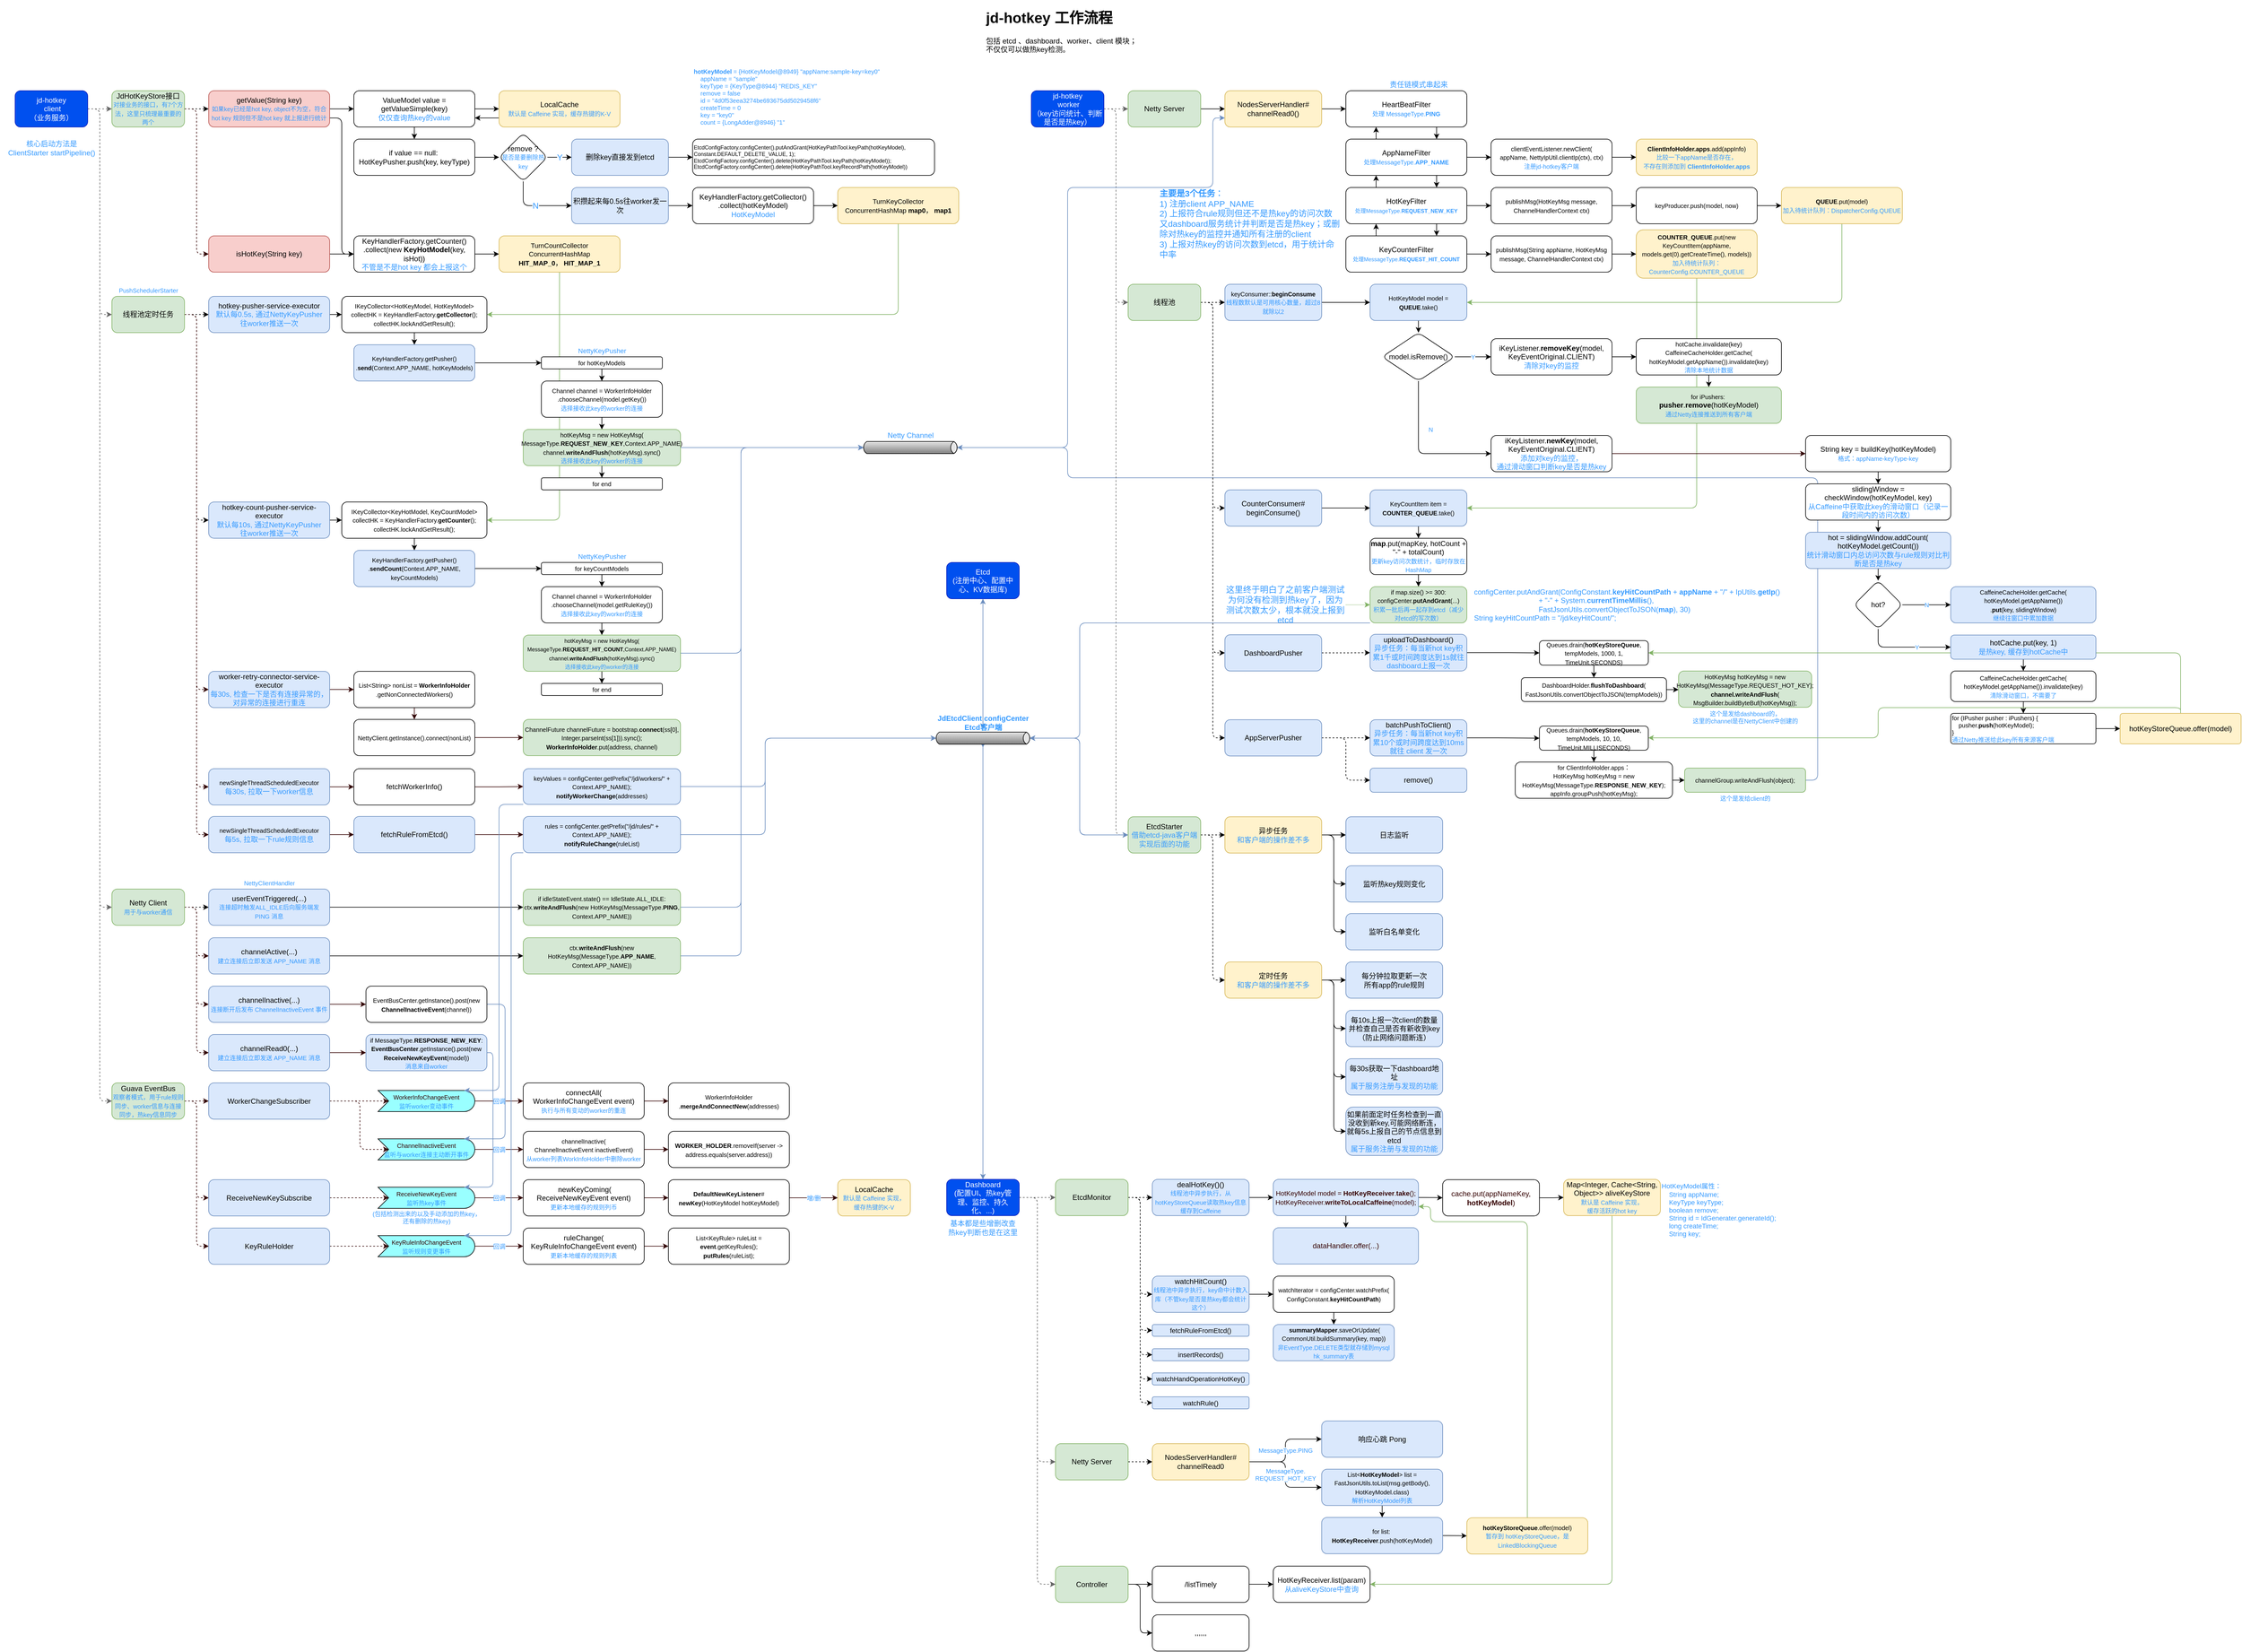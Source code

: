 <mxfile version="21.6.5" type="device">
  <diagram id="-nK9JvMHZn6Lz6oW_Ra4" name="第 1 页">
    <mxGraphModel dx="3533" dy="733" grid="1" gridSize="10" guides="1" tooltips="1" connect="1" arrows="1" fold="1" page="1" pageScale="1" pageWidth="1169" pageHeight="827" math="0" shadow="0">
      <root>
        <mxCell id="0" />
        <mxCell id="1" parent="0" />
        <mxCell id="IzYjYl6GN4_amZqirhNN-131" style="edgeStyle=orthogonalEdgeStyle;rounded=1;orthogonalLoop=1;jettySize=auto;html=1;exitX=1;exitY=0.5;exitDx=0;exitDy=0;entryX=1;entryY=0.5;entryDx=-2.7;entryDy=0;entryPerimeter=0;fontSize=10;fontColor=#3399FF;fillColor=#dae8fc;strokeColor=#6c8ebf;" parent="1" source="IzYjYl6GN4_amZqirhNN-129" target="yYM20b8fRTNlaGVTkvJs-174" edge="1">
          <mxGeometry relative="1" as="geometry">
            <Array as="points">
              <mxPoint x="1380" y="1300" />
              <mxPoint x="1380" y="800" />
              <mxPoint x="140" y="800" />
              <mxPoint x="140" y="750" />
            </Array>
          </mxGeometry>
        </mxCell>
        <mxCell id="IzYjYl6GN4_amZqirhNN-148" style="edgeStyle=orthogonalEdgeStyle;rounded=1;orthogonalLoop=1;jettySize=auto;html=1;exitX=0.5;exitY=1;exitDx=0;exitDy=0;entryX=1;entryY=0.5;entryDx=0;entryDy=0;fontSize=12;fontColor=#3399FF;fillColor=#d5e8d4;strokeColor=#82b366;" parent="1" source="IzYjYl6GN4_amZqirhNN-146" target="yYM20b8fRTNlaGVTkvJs-148" edge="1">
          <mxGeometry relative="1" as="geometry" />
        </mxCell>
        <mxCell id="IzYjYl6GN4_amZqirhNN-107" style="edgeStyle=orthogonalEdgeStyle;rounded=1;orthogonalLoop=1;jettySize=auto;html=1;exitX=0.5;exitY=0;exitDx=0;exitDy=0;entryX=1;entryY=0.5;entryDx=0;entryDy=0;fontSize=10;fontColor=#3399FF;fillColor=#d5e8d4;strokeColor=#82b366;" parent="1" source="IzYjYl6GN4_amZqirhNN-105" target="IzYjYl6GN4_amZqirhNN-100" edge="1">
          <mxGeometry relative="1" as="geometry" />
        </mxCell>
        <mxCell id="yYM20b8fRTNlaGVTkvJs-72" style="edgeStyle=orthogonalEdgeStyle;rounded=1;orthogonalLoop=1;jettySize=auto;html=1;exitX=0.5;exitY=1;exitDx=0;exitDy=0;entryX=1;entryY=0.5;entryDx=0;entryDy=0;fontSize=10;fontColor=#3399FF;fillColor=#d5e8d4;strokeColor=#82b366;" parent="1" source="yYM20b8fRTNlaGVTkvJs-41" target="yYM20b8fRTNlaGVTkvJs-66" edge="1">
          <mxGeometry relative="1" as="geometry" />
        </mxCell>
        <mxCell id="yYM20b8fRTNlaGVTkvJs-1" value="&lt;h1&gt;jd-hotkey 工作流程&lt;/h1&gt;&lt;p&gt;包括 etcd 、dashboard、worker、client 模块；&lt;br&gt;不仅仅可以做热key检测。&lt;/p&gt;" style="text;html=1;strokeColor=none;fillColor=none;spacing=5;spacingTop=-20;whiteSpace=wrap;overflow=hidden;rounded=0;" parent="1" vertex="1">
          <mxGeometry y="20" width="360" height="100" as="geometry" />
        </mxCell>
        <mxCell id="yYM20b8fRTNlaGVTkvJs-9" value="" style="edgeStyle=orthogonalEdgeStyle;rounded=1;orthogonalLoop=1;jettySize=auto;html=1;" parent="1" source="yYM20b8fRTNlaGVTkvJs-4" target="yYM20b8fRTNlaGVTkvJs-8" edge="1">
          <mxGeometry relative="1" as="geometry" />
        </mxCell>
        <mxCell id="yYM20b8fRTNlaGVTkvJs-4" value="Netty Server" style="whiteSpace=wrap;html=1;rounded=1;shadow=0;fillColor=#d5e8d4;strokeColor=#82b366;" parent="1" vertex="1">
          <mxGeometry x="240" y="160" width="120" height="60" as="geometry" />
        </mxCell>
        <mxCell id="yYM20b8fRTNlaGVTkvJs-77" style="edgeStyle=orthogonalEdgeStyle;rounded=1;orthogonalLoop=1;jettySize=auto;html=1;exitX=1;exitY=0.5;exitDx=0;exitDy=0;entryX=0;entryY=0.5;entryDx=0;entryDy=0;fontSize=14;fontColor=#3399FF;dashed=1;" parent="1" source="yYM20b8fRTNlaGVTkvJs-6" target="yYM20b8fRTNlaGVTkvJs-76" edge="1">
          <mxGeometry relative="1" as="geometry" />
        </mxCell>
        <mxCell id="yYM20b8fRTNlaGVTkvJs-85" style="edgeStyle=orthogonalEdgeStyle;rounded=1;orthogonalLoop=1;jettySize=auto;html=1;exitX=1;exitY=0.5;exitDx=0;exitDy=0;entryX=0;entryY=0.5;entryDx=0;entryDy=0;fontSize=14;fontColor=#3399FF;dashed=1;" parent="1" source="yYM20b8fRTNlaGVTkvJs-6" target="yYM20b8fRTNlaGVTkvJs-84" edge="1">
          <mxGeometry relative="1" as="geometry" />
        </mxCell>
        <mxCell id="yYM20b8fRTNlaGVTkvJs-283" style="edgeStyle=orthogonalEdgeStyle;rounded=1;orthogonalLoop=1;jettySize=auto;html=1;exitX=0;exitY=0.5;exitDx=0;exitDy=0;entryX=1;entryY=0.5;entryDx=-2.7;entryDy=0;fontSize=10;fontColor=#3399FF;strokeColor=#6c8ebf;fillColor=#dae8fc;entryPerimeter=0;" parent="1" source="yYM20b8fRTNlaGVTkvJs-6" target="yYM20b8fRTNlaGVTkvJs-303" edge="1">
          <mxGeometry relative="1" as="geometry">
            <mxPoint x="80.0" y="1110" as="targetPoint" />
            <Array as="points">
              <mxPoint x="160" y="1391" />
              <mxPoint x="160" y="1231" />
            </Array>
          </mxGeometry>
        </mxCell>
        <mxCell id="yYM20b8fRTNlaGVTkvJs-6" value="EtcdStarter&lt;br&gt;&lt;font color=&quot;#3399ff&quot;&gt;借助etcd-java客户端实现后面的功能&lt;/font&gt;" style="rounded=1;whiteSpace=wrap;html=1;fillColor=#d5e8d4;strokeColor=#82b366;" parent="1" vertex="1">
          <mxGeometry x="240" y="1360.5" width="120" height="60" as="geometry" />
        </mxCell>
        <mxCell id="yYM20b8fRTNlaGVTkvJs-11" value="" style="edgeStyle=orthogonalEdgeStyle;rounded=1;orthogonalLoop=1;jettySize=auto;html=1;" parent="1" source="yYM20b8fRTNlaGVTkvJs-8" target="yYM20b8fRTNlaGVTkvJs-10" edge="1">
          <mxGeometry relative="1" as="geometry" />
        </mxCell>
        <mxCell id="yYM20b8fRTNlaGVTkvJs-8" value="NodesServerHandler#&lt;br&gt;channelRead0()" style="whiteSpace=wrap;html=1;rounded=1;fillColor=#fff2cc;strokeColor=#d6b656;" parent="1" vertex="1">
          <mxGeometry x="400" y="160" width="160" height="60" as="geometry" />
        </mxCell>
        <mxCell id="yYM20b8fRTNlaGVTkvJs-21" style="edgeStyle=orthogonalEdgeStyle;rounded=1;orthogonalLoop=1;jettySize=auto;html=1;exitX=0.75;exitY=1;exitDx=0;exitDy=0;entryX=0.75;entryY=0;entryDx=0;entryDy=0;" parent="1" source="yYM20b8fRTNlaGVTkvJs-10" target="yYM20b8fRTNlaGVTkvJs-12" edge="1">
          <mxGeometry relative="1" as="geometry" />
        </mxCell>
        <mxCell id="yYM20b8fRTNlaGVTkvJs-10" value="HeartBeatFilter&lt;br&gt;&lt;font color=&quot;#3399ff&quot; style=&quot;font-size: 10px&quot;&gt;处理 MessageType.&lt;b&gt;PING&lt;/b&gt;&lt;/font&gt;" style="whiteSpace=wrap;html=1;rounded=1;" parent="1" vertex="1">
          <mxGeometry x="600" y="160" width="200" height="60" as="geometry" />
        </mxCell>
        <mxCell id="yYM20b8fRTNlaGVTkvJs-22" style="edgeStyle=orthogonalEdgeStyle;rounded=1;orthogonalLoop=1;jettySize=auto;html=1;exitX=0.75;exitY=1;exitDx=0;exitDy=0;entryX=0.75;entryY=0;entryDx=0;entryDy=0;" parent="1" source="yYM20b8fRTNlaGVTkvJs-12" target="yYM20b8fRTNlaGVTkvJs-14" edge="1">
          <mxGeometry relative="1" as="geometry" />
        </mxCell>
        <mxCell id="yYM20b8fRTNlaGVTkvJs-26" style="edgeStyle=orthogonalEdgeStyle;rounded=1;orthogonalLoop=1;jettySize=auto;html=1;exitX=0.25;exitY=0;exitDx=0;exitDy=0;entryX=0.25;entryY=1;entryDx=0;entryDy=0;" parent="1" source="yYM20b8fRTNlaGVTkvJs-12" target="yYM20b8fRTNlaGVTkvJs-10" edge="1">
          <mxGeometry relative="1" as="geometry" />
        </mxCell>
        <mxCell id="yYM20b8fRTNlaGVTkvJs-29" value="" style="edgeStyle=orthogonalEdgeStyle;rounded=1;orthogonalLoop=1;jettySize=auto;html=1;fontColor=#3399FF;" parent="1" source="yYM20b8fRTNlaGVTkvJs-12" target="yYM20b8fRTNlaGVTkvJs-28" edge="1">
          <mxGeometry relative="1" as="geometry" />
        </mxCell>
        <mxCell id="yYM20b8fRTNlaGVTkvJs-12" value="AppNameFilter&lt;br&gt;&lt;font style=&quot;font-size: 10px&quot; color=&quot;#3399ff&quot;&gt;处理MessageType.&lt;b&gt;APP_NAME&lt;/b&gt;&lt;/font&gt;" style="whiteSpace=wrap;html=1;rounded=1;" parent="1" vertex="1">
          <mxGeometry x="600" y="240" width="200" height="60" as="geometry" />
        </mxCell>
        <mxCell id="yYM20b8fRTNlaGVTkvJs-23" style="edgeStyle=orthogonalEdgeStyle;rounded=1;orthogonalLoop=1;jettySize=auto;html=1;exitX=0.75;exitY=1;exitDx=0;exitDy=0;entryX=0.75;entryY=0;entryDx=0;entryDy=0;" parent="1" source="yYM20b8fRTNlaGVTkvJs-14" target="yYM20b8fRTNlaGVTkvJs-16" edge="1">
          <mxGeometry relative="1" as="geometry" />
        </mxCell>
        <mxCell id="yYM20b8fRTNlaGVTkvJs-25" style="edgeStyle=orthogonalEdgeStyle;rounded=1;orthogonalLoop=1;jettySize=auto;html=1;exitX=0.25;exitY=0;exitDx=0;exitDy=0;entryX=0.25;entryY=1;entryDx=0;entryDy=0;" parent="1" source="yYM20b8fRTNlaGVTkvJs-14" target="yYM20b8fRTNlaGVTkvJs-12" edge="1">
          <mxGeometry relative="1" as="geometry" />
        </mxCell>
        <mxCell id="yYM20b8fRTNlaGVTkvJs-31" value="" style="edgeStyle=orthogonalEdgeStyle;rounded=1;orthogonalLoop=1;jettySize=auto;html=1;fontSize=10;fontColor=#3399FF;" parent="1" source="yYM20b8fRTNlaGVTkvJs-14" target="yYM20b8fRTNlaGVTkvJs-30" edge="1">
          <mxGeometry relative="1" as="geometry" />
        </mxCell>
        <mxCell id="yYM20b8fRTNlaGVTkvJs-14" value="HotKeyFilter&lt;br&gt;&lt;font style=&quot;font-size: 9px&quot; color=&quot;#3399ff&quot;&gt;处理MessageType.&lt;b&gt;REQUEST_NEW_KEY&lt;/b&gt;&lt;/font&gt;" style="whiteSpace=wrap;html=1;rounded=1;" parent="1" vertex="1">
          <mxGeometry x="600" y="320" width="200" height="60" as="geometry" />
        </mxCell>
        <mxCell id="yYM20b8fRTNlaGVTkvJs-24" style="edgeStyle=orthogonalEdgeStyle;rounded=1;orthogonalLoop=1;jettySize=auto;html=1;exitX=0.25;exitY=0;exitDx=0;exitDy=0;entryX=0.25;entryY=1;entryDx=0;entryDy=0;" parent="1" source="yYM20b8fRTNlaGVTkvJs-16" target="yYM20b8fRTNlaGVTkvJs-14" edge="1">
          <mxGeometry relative="1" as="geometry" />
        </mxCell>
        <mxCell id="yYM20b8fRTNlaGVTkvJs-33" value="" style="edgeStyle=orthogonalEdgeStyle;rounded=1;orthogonalLoop=1;jettySize=auto;html=1;fontSize=10;fontColor=#3399FF;" parent="1" source="yYM20b8fRTNlaGVTkvJs-16" target="yYM20b8fRTNlaGVTkvJs-32" edge="1">
          <mxGeometry relative="1" as="geometry" />
        </mxCell>
        <mxCell id="yYM20b8fRTNlaGVTkvJs-16" value="KeyCounterFilter&lt;br&gt;&lt;font color=&quot;#3399ff&quot; style=&quot;font-size: 9px&quot;&gt;处理MessageType.&lt;b&gt;REQUEST_HIT_COUNT&lt;/b&gt;&lt;/font&gt;" style="whiteSpace=wrap;html=1;rounded=1;" parent="1" vertex="1">
          <mxGeometry x="600" y="400" width="200" height="60" as="geometry" />
        </mxCell>
        <mxCell id="yYM20b8fRTNlaGVTkvJs-27" value="&lt;font color=&quot;#3399ff&quot;&gt;责任链模式串起来&lt;/font&gt;" style="text;html=1;align=center;verticalAlign=middle;resizable=0;points=[];autosize=1;strokeColor=none;fillColor=none;" parent="1" vertex="1">
          <mxGeometry x="665" y="140" width="110" height="20" as="geometry" />
        </mxCell>
        <mxCell id="yYM20b8fRTNlaGVTkvJs-36" value="" style="edgeStyle=orthogonalEdgeStyle;rounded=1;orthogonalLoop=1;jettySize=auto;html=1;fontSize=9;fontColor=#3399FF;" parent="1" source="yYM20b8fRTNlaGVTkvJs-28" target="yYM20b8fRTNlaGVTkvJs-35" edge="1">
          <mxGeometry relative="1" as="geometry" />
        </mxCell>
        <mxCell id="yYM20b8fRTNlaGVTkvJs-28" value="&lt;font style=&quot;font-size: 10px&quot;&gt;clientEventListener.newClient(&lt;br&gt;appName, NettyIpUtil.clientIp(ctx), ctx)&lt;br&gt;&lt;font color=&quot;#3399ff&quot;&gt;注册jd-hotkey客户端&lt;/font&gt;&lt;br&gt;&lt;/font&gt;" style="whiteSpace=wrap;html=1;rounded=1;" parent="1" vertex="1">
          <mxGeometry x="840" y="240" width="200" height="60" as="geometry" />
        </mxCell>
        <mxCell id="yYM20b8fRTNlaGVTkvJs-38" value="" style="edgeStyle=orthogonalEdgeStyle;rounded=1;orthogonalLoop=1;jettySize=auto;html=1;fontSize=9;fontColor=#3399FF;" parent="1" source="yYM20b8fRTNlaGVTkvJs-30" target="yYM20b8fRTNlaGVTkvJs-37" edge="1">
          <mxGeometry relative="1" as="geometry" />
        </mxCell>
        <mxCell id="yYM20b8fRTNlaGVTkvJs-30" value="&lt;font style=&quot;font-size: 10px&quot;&gt;publishMsg(HotKeyMsg message, ChannelHandlerContext ctx)&lt;/font&gt;" style="whiteSpace=wrap;html=1;rounded=1;" parent="1" vertex="1">
          <mxGeometry x="840" y="320" width="200" height="60" as="geometry" />
        </mxCell>
        <mxCell id="yYM20b8fRTNlaGVTkvJs-42" value="" style="edgeStyle=orthogonalEdgeStyle;rounded=1;orthogonalLoop=1;jettySize=auto;html=1;fontSize=9;fontColor=#3399FF;" parent="1" source="yYM20b8fRTNlaGVTkvJs-32" target="yYM20b8fRTNlaGVTkvJs-41" edge="1">
          <mxGeometry relative="1" as="geometry" />
        </mxCell>
        <mxCell id="yYM20b8fRTNlaGVTkvJs-32" value="&lt;font style=&quot;font-size: 10px&quot;&gt;publishMsg(String appName, HotKeyMsg message, ChannelHandlerContext ctx)&lt;/font&gt;" style="whiteSpace=wrap;html=1;rounded=1;" parent="1" vertex="1">
          <mxGeometry x="840" y="400" width="200" height="60" as="geometry" />
        </mxCell>
        <mxCell id="yYM20b8fRTNlaGVTkvJs-35" value="&lt;span style=&quot;font-size: 10px&quot;&gt;&lt;b&gt;ClientInfoHolder.apps&lt;/b&gt;.add(appInfo)&lt;/span&gt;&lt;br&gt;&lt;font color=&quot;#3399ff&quot;&gt;&lt;span style=&quot;font-size: 10px&quot;&gt;比较一下appName是否存在，&lt;/span&gt;&lt;br&gt;&lt;span style=&quot;font-size: 10px&quot;&gt;不存在则添加到&amp;nbsp;&lt;/span&gt;&lt;span style=&quot;font-size: 10px&quot;&gt;&lt;b&gt;ClientInfoHolder.apps&lt;/b&gt;&lt;/span&gt;&lt;/font&gt;" style="whiteSpace=wrap;html=1;rounded=1;fillColor=#fff2cc;strokeColor=#d6b656;" parent="1" vertex="1">
          <mxGeometry x="1080" y="240" width="200" height="60" as="geometry" />
        </mxCell>
        <mxCell id="yYM20b8fRTNlaGVTkvJs-40" value="" style="edgeStyle=orthogonalEdgeStyle;rounded=1;orthogonalLoop=1;jettySize=auto;html=1;fontSize=9;fontColor=#3399FF;" parent="1" source="yYM20b8fRTNlaGVTkvJs-37" target="yYM20b8fRTNlaGVTkvJs-39" edge="1">
          <mxGeometry relative="1" as="geometry" />
        </mxCell>
        <mxCell id="yYM20b8fRTNlaGVTkvJs-37" value="&lt;font style=&quot;font-size: 10px&quot;&gt;keyProducer.push(model, now)&lt;/font&gt;" style="whiteSpace=wrap;html=1;rounded=1;" parent="1" vertex="1">
          <mxGeometry x="1080" y="320" width="200" height="60" as="geometry" />
        </mxCell>
        <mxCell id="yYM20b8fRTNlaGVTkvJs-55" style="edgeStyle=orthogonalEdgeStyle;rounded=1;orthogonalLoop=1;jettySize=auto;html=1;exitX=0.5;exitY=1;exitDx=0;exitDy=0;entryX=1;entryY=0.5;entryDx=0;entryDy=0;fontSize=10;fontColor=#3399FF;fillColor=#d5e8d4;strokeColor=#82b366;" parent="1" source="yYM20b8fRTNlaGVTkvJs-39" target="yYM20b8fRTNlaGVTkvJs-46" edge="1">
          <mxGeometry relative="1" as="geometry" />
        </mxCell>
        <mxCell id="yYM20b8fRTNlaGVTkvJs-39" value="&lt;font&gt;&lt;span style=&quot;font-size: 10px&quot;&gt;&lt;b&gt;QUEUE&lt;/b&gt;.put(model)&lt;/span&gt;&lt;br&gt;&lt;span style=&quot;font-size: 10px&quot;&gt;&lt;font color=&quot;#3399ff&quot;&gt;加入待统计队列：DispatcherConfig.QUEUE&lt;/font&gt;&lt;/span&gt;&lt;br&gt;&lt;/font&gt;" style="whiteSpace=wrap;html=1;rounded=1;fillColor=#fff2cc;strokeColor=#d6b656;" parent="1" vertex="1">
          <mxGeometry x="1320" y="320" width="200" height="60" as="geometry" />
        </mxCell>
        <mxCell id="yYM20b8fRTNlaGVTkvJs-41" value="&lt;font&gt;&lt;b style=&quot;font-size: 10px&quot;&gt;COUNTER_QUEUE&lt;/b&gt;&lt;span style=&quot;font-size: 10px&quot;&gt;.put(new KeyCountItem(appName, models.get(0).getCreateTime(), models))&lt;/span&gt;&lt;br&gt;&lt;font color=&quot;#3399ff&quot;&gt;&lt;span style=&quot;font-size: 10px&quot;&gt;加入待统计队列：CounterConfig.&lt;/span&gt;&lt;/font&gt;&lt;font color=&quot;#3399ff&quot;&gt;&lt;span style=&quot;font-size: 10px&quot;&gt;COUNTER_QUEUE&lt;/span&gt;&lt;/font&gt;&lt;br&gt;&lt;/font&gt;" style="whiteSpace=wrap;html=1;rounded=1;fillColor=#fff2cc;strokeColor=#d6b656;" parent="1" vertex="1">
          <mxGeometry x="1080" y="390" width="200" height="80" as="geometry" />
        </mxCell>
        <mxCell id="yYM20b8fRTNlaGVTkvJs-45" value="" style="edgeStyle=orthogonalEdgeStyle;rounded=1;orthogonalLoop=1;jettySize=auto;html=1;fontSize=9;fontColor=#3399FF;dashed=1;" parent="1" source="yYM20b8fRTNlaGVTkvJs-43" target="yYM20b8fRTNlaGVTkvJs-44" edge="1">
          <mxGeometry relative="1" as="geometry" />
        </mxCell>
        <mxCell id="yYM20b8fRTNlaGVTkvJs-63" style="edgeStyle=orthogonalEdgeStyle;rounded=1;orthogonalLoop=1;jettySize=auto;html=1;exitX=1;exitY=0.5;exitDx=0;exitDy=0;entryX=0;entryY=0.5;entryDx=0;entryDy=0;fontSize=10;fontColor=#3399FF;dashed=1;" parent="1" source="yYM20b8fRTNlaGVTkvJs-43" target="yYM20b8fRTNlaGVTkvJs-62" edge="1">
          <mxGeometry relative="1" as="geometry" />
        </mxCell>
        <mxCell id="IzYjYl6GN4_amZqirhNN-99" style="edgeStyle=orthogonalEdgeStyle;rounded=1;orthogonalLoop=1;jettySize=auto;html=1;exitX=1;exitY=0.5;exitDx=0;exitDy=0;entryX=0;entryY=0.5;entryDx=0;entryDy=0;fontSize=11;fontColor=#3399FF;dashed=1;" parent="1" source="yYM20b8fRTNlaGVTkvJs-43" target="IzYjYl6GN4_amZqirhNN-98" edge="1">
          <mxGeometry relative="1" as="geometry" />
        </mxCell>
        <mxCell id="IzYjYl6GN4_amZqirhNN-113" style="edgeStyle=orthogonalEdgeStyle;rounded=1;orthogonalLoop=1;jettySize=auto;html=1;exitX=1;exitY=0.5;exitDx=0;exitDy=0;entryX=0;entryY=0.5;entryDx=0;entryDy=0;fontSize=10;fontColor=#3399FF;dashed=1;" parent="1" source="yYM20b8fRTNlaGVTkvJs-43" target="IzYjYl6GN4_amZqirhNN-108" edge="1">
          <mxGeometry relative="1" as="geometry" />
        </mxCell>
        <mxCell id="yYM20b8fRTNlaGVTkvJs-43" value="线程池" style="whiteSpace=wrap;html=1;rounded=1;fillColor=#d5e8d4;strokeColor=#82b366;" parent="1" vertex="1">
          <mxGeometry x="240" y="480" width="120" height="60" as="geometry" />
        </mxCell>
        <mxCell id="yYM20b8fRTNlaGVTkvJs-47" value="" style="edgeStyle=orthogonalEdgeStyle;rounded=1;orthogonalLoop=1;jettySize=auto;html=1;fontSize=10;fontColor=#3399FF;" parent="1" source="yYM20b8fRTNlaGVTkvJs-44" target="yYM20b8fRTNlaGVTkvJs-46" edge="1">
          <mxGeometry relative="1" as="geometry" />
        </mxCell>
        <mxCell id="yYM20b8fRTNlaGVTkvJs-44" value="&lt;font style=&quot;font-size: 10px&quot;&gt;keyConsumer::&lt;b&gt;beginConsume&lt;/b&gt;&lt;br&gt;&lt;font color=&quot;#3399ff&quot;&gt;线程数默认是可用核心数量，超过8就除以2&lt;/font&gt;&lt;br&gt;&lt;/font&gt;" style="whiteSpace=wrap;html=1;rounded=1;fillColor=#dae8fc;strokeColor=#6c8ebf;" parent="1" vertex="1">
          <mxGeometry x="400" y="480" width="160" height="60" as="geometry" />
        </mxCell>
        <mxCell id="yYM20b8fRTNlaGVTkvJs-49" value="" style="edgeStyle=orthogonalEdgeStyle;rounded=1;orthogonalLoop=1;jettySize=auto;html=1;fontSize=10;fontColor=#3399FF;" parent="1" source="yYM20b8fRTNlaGVTkvJs-46" target="yYM20b8fRTNlaGVTkvJs-48" edge="1">
          <mxGeometry relative="1" as="geometry" />
        </mxCell>
        <mxCell id="yYM20b8fRTNlaGVTkvJs-46" value="&lt;span style=&quot;font-size: 10px&quot;&gt;HotKeyModel model = &lt;b&gt;QUEUE&lt;/b&gt;.take()&lt;/span&gt;" style="whiteSpace=wrap;html=1;rounded=1;fillColor=#dae8fc;strokeColor=#6c8ebf;" parent="1" vertex="1">
          <mxGeometry x="640" y="480" width="160" height="60" as="geometry" />
        </mxCell>
        <mxCell id="yYM20b8fRTNlaGVTkvJs-51" value="Y" style="edgeStyle=orthogonalEdgeStyle;rounded=1;orthogonalLoop=1;jettySize=auto;html=1;fontSize=10;fontColor=#3399FF;" parent="1" source="yYM20b8fRTNlaGVTkvJs-48" target="yYM20b8fRTNlaGVTkvJs-50" edge="1">
          <mxGeometry relative="1" as="geometry" />
        </mxCell>
        <mxCell id="yYM20b8fRTNlaGVTkvJs-53" value="N" style="edgeStyle=orthogonalEdgeStyle;rounded=1;orthogonalLoop=1;jettySize=auto;html=1;exitX=0.5;exitY=1;exitDx=0;exitDy=0;entryX=0;entryY=0.5;entryDx=0;entryDy=0;fontSize=10;fontColor=#3399FF;" parent="1" source="yYM20b8fRTNlaGVTkvJs-48" target="yYM20b8fRTNlaGVTkvJs-52" edge="1">
          <mxGeometry x="-0.333" y="20" relative="1" as="geometry">
            <mxPoint as="offset" />
          </mxGeometry>
        </mxCell>
        <mxCell id="yYM20b8fRTNlaGVTkvJs-48" value="model.isRemove()" style="rhombus;whiteSpace=wrap;html=1;rounded=1;" parent="1" vertex="1">
          <mxGeometry x="660" y="560" width="120" height="80" as="geometry" />
        </mxCell>
        <mxCell id="yYM20b8fRTNlaGVTkvJs-57" value="" style="edgeStyle=orthogonalEdgeStyle;rounded=1;orthogonalLoop=1;jettySize=auto;html=1;fontSize=10;fontColor=#3399FF;" parent="1" source="yYM20b8fRTNlaGVTkvJs-50" target="yYM20b8fRTNlaGVTkvJs-56" edge="1">
          <mxGeometry relative="1" as="geometry" />
        </mxCell>
        <mxCell id="yYM20b8fRTNlaGVTkvJs-50" value="iKeyListener.&lt;b&gt;removeKey&lt;/b&gt;(model, KeyEventOriginal.CLIENT)&lt;br&gt;&lt;font color=&quot;#3399ff&quot;&gt;清除对key的监控&lt;/font&gt;" style="whiteSpace=wrap;html=1;rounded=1;" parent="1" vertex="1">
          <mxGeometry x="840" y="570" width="200" height="60" as="geometry" />
        </mxCell>
        <mxCell id="yYM20b8fRTNlaGVTkvJs-297" value="" style="edgeStyle=orthogonalEdgeStyle;rounded=1;orthogonalLoop=1;jettySize=auto;html=1;fontSize=10;fontColor=#3399FF;strokeColor=#330000;" parent="1" source="yYM20b8fRTNlaGVTkvJs-52" target="yYM20b8fRTNlaGVTkvJs-296" edge="1">
          <mxGeometry relative="1" as="geometry" />
        </mxCell>
        <mxCell id="yYM20b8fRTNlaGVTkvJs-52" value="iKeyListener.&lt;b&gt;newKey&lt;/b&gt;(model, KeyEventOriginal.CLIENT)&lt;br&gt;&lt;font color=&quot;#3399ff&quot;&gt;添加对key的监控，&lt;br&gt;通过滑动窗口判断key是否是热key&lt;/font&gt;" style="whiteSpace=wrap;html=1;rounded=1;" parent="1" vertex="1">
          <mxGeometry x="840" y="730" width="200" height="60" as="geometry" />
        </mxCell>
        <mxCell id="yYM20b8fRTNlaGVTkvJs-59" value="" style="edgeStyle=orthogonalEdgeStyle;rounded=1;orthogonalLoop=1;jettySize=auto;html=1;fontSize=10;fontColor=#3399FF;" parent="1" source="yYM20b8fRTNlaGVTkvJs-56" target="yYM20b8fRTNlaGVTkvJs-58" edge="1">
          <mxGeometry relative="1" as="geometry" />
        </mxCell>
        <mxCell id="yYM20b8fRTNlaGVTkvJs-56" value="&lt;font style=&quot;font-size: 10px&quot;&gt;hotCache.invalidate(key)&lt;br&gt;CaffeineCacheHolder.getCache(&lt;br&gt;hotKeyModel.getAppName()).invalidate(key)&lt;br&gt;&lt;font color=&quot;#3399ff&quot;&gt;清除本地统计数据&lt;/font&gt;&lt;br&gt;&lt;/font&gt;" style="whiteSpace=wrap;html=1;rounded=1;" parent="1" vertex="1">
          <mxGeometry x="1080" y="570" width="240" height="60" as="geometry" />
        </mxCell>
        <mxCell id="yYM20b8fRTNlaGVTkvJs-58" value="&lt;span style=&quot;font-size: 10px&quot;&gt;for iPushers:&amp;nbsp;&lt;br&gt;&lt;/span&gt;&lt;b&gt;pusher&lt;/b&gt;.&lt;b&gt;remove&lt;/b&gt;(hotKeyModel)&lt;br&gt;&lt;font style=&quot;font-size: 10px&quot; color=&quot;#3399ff&quot;&gt;通过Netty连接推送到所有客户端&lt;/font&gt;" style="whiteSpace=wrap;html=1;rounded=1;fillColor=#d5e8d4;strokeColor=#82b366;" parent="1" vertex="1">
          <mxGeometry x="1080" y="650" width="240" height="60" as="geometry" />
        </mxCell>
        <mxCell id="yYM20b8fRTNlaGVTkvJs-67" value="" style="edgeStyle=orthogonalEdgeStyle;rounded=1;orthogonalLoop=1;jettySize=auto;html=1;fontSize=12;fontColor=#3399FF;" parent="1" source="yYM20b8fRTNlaGVTkvJs-62" target="yYM20b8fRTNlaGVTkvJs-66" edge="1">
          <mxGeometry relative="1" as="geometry" />
        </mxCell>
        <mxCell id="yYM20b8fRTNlaGVTkvJs-62" value="&lt;font&gt;&lt;font style=&quot;font-size: 12px&quot;&gt;CounterConsumer#&lt;br&gt;beginConsume()&lt;/font&gt;&lt;br&gt;&lt;/font&gt;" style="whiteSpace=wrap;html=1;rounded=1;fillColor=#dae8fc;strokeColor=#6c8ebf;" parent="1" vertex="1">
          <mxGeometry x="400" y="820" width="160" height="60" as="geometry" />
        </mxCell>
        <mxCell id="yYM20b8fRTNlaGVTkvJs-195" style="edgeStyle=orthogonalEdgeStyle;rounded=1;orthogonalLoop=1;jettySize=auto;html=1;exitX=1;exitY=0.5;exitDx=0;exitDy=0;entryX=0;entryY=0.5;entryDx=0;entryDy=0;dashed=1;fontSize=10;fontColor=#3399FF;fillColor=#f5f5f5;strokeColor=#666666;" parent="1" source="yYM20b8fRTNlaGVTkvJs-64" target="yYM20b8fRTNlaGVTkvJs-4" edge="1">
          <mxGeometry relative="1" as="geometry" />
        </mxCell>
        <mxCell id="yYM20b8fRTNlaGVTkvJs-196" style="edgeStyle=orthogonalEdgeStyle;rounded=1;orthogonalLoop=1;jettySize=auto;html=1;exitX=1;exitY=0.5;exitDx=0;exitDy=0;entryX=0;entryY=0.5;entryDx=0;entryDy=0;dashed=1;fontSize=10;fontColor=#3399FF;fillColor=#f5f5f5;strokeColor=#666666;" parent="1" source="yYM20b8fRTNlaGVTkvJs-64" target="yYM20b8fRTNlaGVTkvJs-43" edge="1">
          <mxGeometry relative="1" as="geometry" />
        </mxCell>
        <mxCell id="yYM20b8fRTNlaGVTkvJs-197" style="edgeStyle=orthogonalEdgeStyle;rounded=1;orthogonalLoop=1;jettySize=auto;html=1;exitX=1;exitY=0.5;exitDx=0;exitDy=0;entryX=0;entryY=0.5;entryDx=0;entryDy=0;dashed=1;fontSize=10;fontColor=#3399FF;fillColor=#f5f5f5;strokeColor=#666666;" parent="1" source="yYM20b8fRTNlaGVTkvJs-64" target="yYM20b8fRTNlaGVTkvJs-6" edge="1">
          <mxGeometry relative="1" as="geometry" />
        </mxCell>
        <mxCell id="yYM20b8fRTNlaGVTkvJs-64" value="jd-hotkey&lt;br&gt;&amp;nbsp;worker&lt;br&gt;（key访问统计、判断是否是热key）" style="rounded=1;whiteSpace=wrap;html=1;fillColor=#0050ef;fontColor=#ffffff;strokeColor=#001DBC;" parent="1" vertex="1">
          <mxGeometry x="80" y="160" width="120" height="60" as="geometry" />
        </mxCell>
        <mxCell id="yYM20b8fRTNlaGVTkvJs-69" value="" style="edgeStyle=orthogonalEdgeStyle;rounded=1;orthogonalLoop=1;jettySize=auto;html=1;fontSize=12;fontColor=#3399FF;" parent="1" source="yYM20b8fRTNlaGVTkvJs-66" target="yYM20b8fRTNlaGVTkvJs-68" edge="1">
          <mxGeometry relative="1" as="geometry" />
        </mxCell>
        <mxCell id="yYM20b8fRTNlaGVTkvJs-66" value="&lt;font&gt;&lt;font style=&quot;font-size: 10px&quot;&gt;KeyCountItem item = &lt;b&gt;COUNTER_QUEUE&lt;/b&gt;.take()&lt;/font&gt;&lt;br&gt;&lt;/font&gt;" style="whiteSpace=wrap;html=1;rounded=1;fillColor=#dae8fc;strokeColor=#6c8ebf;" parent="1" vertex="1">
          <mxGeometry x="640" y="820" width="160" height="60" as="geometry" />
        </mxCell>
        <mxCell id="yYM20b8fRTNlaGVTkvJs-71" value="" style="edgeStyle=orthogonalEdgeStyle;rounded=1;orthogonalLoop=1;jettySize=auto;html=1;fontSize=10;fontColor=#3399FF;" parent="1" source="yYM20b8fRTNlaGVTkvJs-68" target="yYM20b8fRTNlaGVTkvJs-70" edge="1">
          <mxGeometry relative="1" as="geometry" />
        </mxCell>
        <mxCell id="yYM20b8fRTNlaGVTkvJs-68" value="&lt;font&gt;&lt;font style=&quot;font-size: 12px&quot;&gt;&lt;b&gt;map&lt;/b&gt;.put(mapKey, hotCount + &quot;-&quot; + totalCount)&lt;br&gt;&lt;/font&gt;&lt;font color=&quot;#3399ff&quot; style=&quot;font-size: 10px&quot;&gt;更新key访问次数统计，临时存放在HashMap&lt;/font&gt;&lt;br&gt;&lt;/font&gt;" style="whiteSpace=wrap;html=1;rounded=1;" parent="1" vertex="1">
          <mxGeometry x="640" y="900" width="160" height="60" as="geometry" />
        </mxCell>
        <mxCell id="yYM20b8fRTNlaGVTkvJs-302" style="edgeStyle=orthogonalEdgeStyle;rounded=1;orthogonalLoop=1;jettySize=auto;html=1;exitX=0;exitY=1;exitDx=0;exitDy=0;fontSize=12;fontColor=#3399FF;strokeColor=#6c8ebf;fillColor=#dae8fc;entryX=1;entryY=0.5;entryDx=-2.7;entryDy=0;entryPerimeter=0;" parent="1" source="yYM20b8fRTNlaGVTkvJs-70" target="yYM20b8fRTNlaGVTkvJs-303" edge="1">
          <mxGeometry relative="1" as="geometry">
            <mxPoint x="70" y="1110" as="targetPoint" />
            <Array as="points">
              <mxPoint x="160" y="1040" />
              <mxPoint x="160" y="1231" />
            </Array>
          </mxGeometry>
        </mxCell>
        <mxCell id="yYM20b8fRTNlaGVTkvJs-70" value="&lt;font style=&quot;font-size: 10px&quot;&gt;if&amp;nbsp;map.size() &amp;gt;= 300:&lt;br&gt;configCenter.&lt;b&gt;putAndGrant&lt;/b&gt;(...)&lt;br&gt;&lt;font color=&quot;#3399ff&quot;&gt;积累一批后再一起存到etcd（减少对etcd的写次数）&lt;/font&gt;&lt;br&gt;&lt;/font&gt;" style="whiteSpace=wrap;html=1;rounded=1;fillColor=#d5e8d4;strokeColor=#82b366;" parent="1" vertex="1">
          <mxGeometry x="640" y="980" width="160" height="60" as="geometry" />
        </mxCell>
        <mxCell id="yYM20b8fRTNlaGVTkvJs-73" value="&lt;font style=&quot;font-size: 14px&quot;&gt;&lt;b&gt;主要是3个任务&lt;/b&gt;：&lt;br&gt;1) 注册client APP_NAME&lt;br&gt;2) 上报符合rule规则但还不是热key的访问次数又dashboard服务统计并判断是否是热key；或删除对热key的监控并通知所有注册的client&lt;br&gt;3) 上报对热key的访问次数到etcd，用于统计命中率&lt;/font&gt;" style="text;html=1;strokeColor=none;fillColor=none;align=left;verticalAlign=middle;whiteSpace=wrap;rounded=0;shadow=0;fontSize=10;fontColor=#3399FF;" parent="1" vertex="1">
          <mxGeometry x="290" y="300" width="300" height="160" as="geometry" />
        </mxCell>
        <mxCell id="yYM20b8fRTNlaGVTkvJs-79" value="" style="edgeStyle=orthogonalEdgeStyle;rounded=1;orthogonalLoop=1;jettySize=auto;html=1;fontSize=14;fontColor=#3399FF;" parent="1" source="yYM20b8fRTNlaGVTkvJs-76" target="yYM20b8fRTNlaGVTkvJs-78" edge="1">
          <mxGeometry relative="1" as="geometry" />
        </mxCell>
        <mxCell id="yYM20b8fRTNlaGVTkvJs-81" style="edgeStyle=orthogonalEdgeStyle;rounded=1;orthogonalLoop=1;jettySize=auto;html=1;exitX=1;exitY=0.5;exitDx=0;exitDy=0;entryX=0;entryY=0.5;entryDx=0;entryDy=0;fontSize=14;fontColor=#3399FF;" parent="1" source="yYM20b8fRTNlaGVTkvJs-76" target="yYM20b8fRTNlaGVTkvJs-80" edge="1">
          <mxGeometry relative="1" as="geometry" />
        </mxCell>
        <mxCell id="yYM20b8fRTNlaGVTkvJs-83" style="edgeStyle=orthogonalEdgeStyle;rounded=1;orthogonalLoop=1;jettySize=auto;html=1;exitX=1;exitY=0.5;exitDx=0;exitDy=0;entryX=0;entryY=0.5;entryDx=0;entryDy=0;fontSize=14;fontColor=#3399FF;" parent="1" source="yYM20b8fRTNlaGVTkvJs-76" target="yYM20b8fRTNlaGVTkvJs-82" edge="1">
          <mxGeometry relative="1" as="geometry" />
        </mxCell>
        <mxCell id="yYM20b8fRTNlaGVTkvJs-76" value="异步任务&lt;br&gt;&lt;font color=&quot;#3399ff&quot;&gt;和客户端的操作差不多&lt;/font&gt;" style="rounded=1;whiteSpace=wrap;html=1;fillColor=#fff2cc;strokeColor=#d6b656;" parent="1" vertex="1">
          <mxGeometry x="400" y="1360.5" width="160" height="60" as="geometry" />
        </mxCell>
        <mxCell id="yYM20b8fRTNlaGVTkvJs-78" value="日志监听" style="rounded=1;whiteSpace=wrap;html=1;fillColor=#dae8fc;strokeColor=#6c8ebf;" parent="1" vertex="1">
          <mxGeometry x="600" y="1360.5" width="160" height="60" as="geometry" />
        </mxCell>
        <mxCell id="yYM20b8fRTNlaGVTkvJs-80" value="监听热key规则变化" style="rounded=1;whiteSpace=wrap;html=1;fillColor=#dae8fc;strokeColor=#6c8ebf;" parent="1" vertex="1">
          <mxGeometry x="600" y="1441.5" width="160" height="60" as="geometry" />
        </mxCell>
        <mxCell id="yYM20b8fRTNlaGVTkvJs-82" value="监听白名单变化" style="rounded=1;whiteSpace=wrap;html=1;fillColor=#dae8fc;strokeColor=#6c8ebf;" parent="1" vertex="1">
          <mxGeometry x="600" y="1520.5" width="160" height="60" as="geometry" />
        </mxCell>
        <mxCell id="yYM20b8fRTNlaGVTkvJs-87" style="edgeStyle=orthogonalEdgeStyle;rounded=1;orthogonalLoop=1;jettySize=auto;html=1;exitX=1;exitY=0.5;exitDx=0;exitDy=0;fontSize=14;fontColor=#3399FF;" parent="1" source="yYM20b8fRTNlaGVTkvJs-84" target="yYM20b8fRTNlaGVTkvJs-86" edge="1">
          <mxGeometry relative="1" as="geometry" />
        </mxCell>
        <mxCell id="yYM20b8fRTNlaGVTkvJs-89" style="edgeStyle=orthogonalEdgeStyle;rounded=1;orthogonalLoop=1;jettySize=auto;html=1;exitX=1;exitY=0.5;exitDx=0;exitDy=0;entryX=0;entryY=0.5;entryDx=0;entryDy=0;fontSize=14;fontColor=#3399FF;" parent="1" source="yYM20b8fRTNlaGVTkvJs-84" target="yYM20b8fRTNlaGVTkvJs-88" edge="1">
          <mxGeometry relative="1" as="geometry" />
        </mxCell>
        <mxCell id="yYM20b8fRTNlaGVTkvJs-91" style="edgeStyle=orthogonalEdgeStyle;rounded=1;orthogonalLoop=1;jettySize=auto;html=1;exitX=1;exitY=0.5;exitDx=0;exitDy=0;entryX=0;entryY=0.5;entryDx=0;entryDy=0;fontSize=14;fontColor=#3399FF;" parent="1" source="yYM20b8fRTNlaGVTkvJs-84" target="yYM20b8fRTNlaGVTkvJs-90" edge="1">
          <mxGeometry relative="1" as="geometry" />
        </mxCell>
        <mxCell id="yYM20b8fRTNlaGVTkvJs-93" style="edgeStyle=orthogonalEdgeStyle;rounded=1;orthogonalLoop=1;jettySize=auto;html=1;exitX=1;exitY=0.5;exitDx=0;exitDy=0;entryX=0;entryY=0.5;entryDx=0;entryDy=0;fontSize=14;fontColor=#3399FF;" parent="1" source="yYM20b8fRTNlaGVTkvJs-84" target="yYM20b8fRTNlaGVTkvJs-92" edge="1">
          <mxGeometry relative="1" as="geometry" />
        </mxCell>
        <mxCell id="yYM20b8fRTNlaGVTkvJs-84" value="定时任务&lt;br&gt;&lt;font style=&quot;font-size: 12px&quot; color=&quot;#3399ff&quot;&gt;和客户端的操作差不多&lt;/font&gt;" style="rounded=1;whiteSpace=wrap;html=1;fillColor=#fff2cc;strokeColor=#d6b656;" parent="1" vertex="1">
          <mxGeometry x="400" y="1600.5" width="160" height="60" as="geometry" />
        </mxCell>
        <mxCell id="yYM20b8fRTNlaGVTkvJs-86" value="每分钟拉取更新一次&lt;br&gt;所有app的rule规则" style="rounded=1;whiteSpace=wrap;html=1;fillColor=#dae8fc;strokeColor=#6c8ebf;" parent="1" vertex="1">
          <mxGeometry x="600" y="1600.5" width="160" height="60" as="geometry" />
        </mxCell>
        <mxCell id="yYM20b8fRTNlaGVTkvJs-88" value="每10s上报一次client的数量&lt;br&gt;并检查自己是否有新收到key（防止网络问题断连）" style="rounded=1;whiteSpace=wrap;html=1;fillColor=#dae8fc;strokeColor=#6c8ebf;" parent="1" vertex="1">
          <mxGeometry x="600" y="1680.5" width="160" height="60" as="geometry" />
        </mxCell>
        <mxCell id="yYM20b8fRTNlaGVTkvJs-90" value="每30s获取一下dashboard地址&lt;br&gt;&lt;font color=&quot;#3399ff&quot;&gt;属于服务注册与发现的功能&lt;/font&gt;" style="rounded=1;whiteSpace=wrap;html=1;fillColor=#dae8fc;strokeColor=#6c8ebf;" parent="1" vertex="1">
          <mxGeometry x="600" y="1760.5" width="160" height="60" as="geometry" />
        </mxCell>
        <mxCell id="yYM20b8fRTNlaGVTkvJs-92" value="如果前面定时任务检查到一直没收到新key,可能网络断连，&lt;br&gt;就每5s上报自己的节点信息到etcd&lt;br&gt;&lt;font color=&quot;#3399ff&quot;&gt;属于服务注册与发现的功能&lt;/font&gt;" style="rounded=1;whiteSpace=wrap;html=1;fillColor=#dae8fc;strokeColor=#6c8ebf;" parent="1" vertex="1">
          <mxGeometry x="600" y="1840.5" width="160" height="80" as="geometry" />
        </mxCell>
        <mxCell id="yYM20b8fRTNlaGVTkvJs-95" style="edgeStyle=orthogonalEdgeStyle;rounded=1;orthogonalLoop=1;jettySize=auto;html=1;exitX=1;exitY=0.5;exitDx=0;exitDy=0;entryX=0;entryY=0.5;entryDx=0;entryDy=0;fontSize=14;fontColor=#3399FF;dashed=1;dashPattern=1 1;fillColor=#d5e8d4;strokeColor=#82b366;" parent="1" source="yYM20b8fRTNlaGVTkvJs-94" target="yYM20b8fRTNlaGVTkvJs-70" edge="1">
          <mxGeometry relative="1" as="geometry" />
        </mxCell>
        <mxCell id="yYM20b8fRTNlaGVTkvJs-94" value="这里终于明白了之前客户端测试为何没有检测到热key了，因为测试次数太少，根本就没上报到etcd" style="text;html=1;strokeColor=none;fillColor=none;align=center;verticalAlign=middle;whiteSpace=wrap;rounded=0;shadow=0;fontSize=14;fontColor=#3399FF;" parent="1" vertex="1">
          <mxGeometry x="400" y="980" width="200" height="60" as="geometry" />
        </mxCell>
        <mxCell id="yYM20b8fRTNlaGVTkvJs-192" style="edgeStyle=orthogonalEdgeStyle;rounded=1;orthogonalLoop=1;jettySize=auto;html=1;exitX=1;exitY=0.5;exitDx=0;exitDy=0;entryX=0;entryY=0.5;entryDx=0;entryDy=0;fontSize=10;fontColor=#3399FF;dashed=1;fillColor=#f5f5f5;strokeColor=#666666;" parent="1" source="yYM20b8fRTNlaGVTkvJs-104" target="yYM20b8fRTNlaGVTkvJs-105" edge="1">
          <mxGeometry relative="1" as="geometry" />
        </mxCell>
        <mxCell id="yYM20b8fRTNlaGVTkvJs-193" style="edgeStyle=orthogonalEdgeStyle;rounded=1;orthogonalLoop=1;jettySize=auto;html=1;exitX=1;exitY=0.5;exitDx=0;exitDy=0;entryX=0;entryY=0.5;entryDx=0;entryDy=0;dashed=1;fontSize=10;fontColor=#3399FF;fillColor=#f5f5f5;strokeColor=#666666;" parent="1" source="yYM20b8fRTNlaGVTkvJs-104" target="yYM20b8fRTNlaGVTkvJs-127" edge="1">
          <mxGeometry relative="1" as="geometry" />
        </mxCell>
        <mxCell id="yYM20b8fRTNlaGVTkvJs-194" style="edgeStyle=orthogonalEdgeStyle;rounded=1;orthogonalLoop=1;jettySize=auto;html=1;exitX=1;exitY=0.5;exitDx=0;exitDy=0;entryX=0;entryY=0.5;entryDx=0;entryDy=0;dashed=1;fontSize=10;fontColor=#3399FF;fillColor=#f5f5f5;strokeColor=#666666;" parent="1" source="yYM20b8fRTNlaGVTkvJs-104" target="yYM20b8fRTNlaGVTkvJs-163" edge="1">
          <mxGeometry relative="1" as="geometry" />
        </mxCell>
        <mxCell id="yYM20b8fRTNlaGVTkvJs-220" style="edgeStyle=orthogonalEdgeStyle;rounded=1;orthogonalLoop=1;jettySize=auto;html=1;exitX=1;exitY=0.5;exitDx=0;exitDy=0;entryX=0;entryY=0.5;entryDx=0;entryDy=0;fontSize=12;fontColor=#3399FF;strokeColor=#666666;dashed=1;fillColor=#f5f5f5;" parent="1" source="yYM20b8fRTNlaGVTkvJs-104" target="yYM20b8fRTNlaGVTkvJs-210" edge="1">
          <mxGeometry relative="1" as="geometry" />
        </mxCell>
        <mxCell id="yYM20b8fRTNlaGVTkvJs-104" value="jd-hotkey&lt;br&gt;&amp;nbsp;client&lt;br&gt;（业务服务）" style="rounded=1;whiteSpace=wrap;html=1;fillColor=#0050ef;fontColor=#ffffff;strokeColor=#001DBC;" parent="1" vertex="1">
          <mxGeometry x="-1600" y="160" width="120" height="60" as="geometry" />
        </mxCell>
        <mxCell id="yYM20b8fRTNlaGVTkvJs-108" value="" style="edgeStyle=orthogonalEdgeStyle;rounded=1;orthogonalLoop=1;jettySize=auto;html=1;fontSize=14;fontColor=#3399FF;dashed=1;" parent="1" source="yYM20b8fRTNlaGVTkvJs-105" target="yYM20b8fRTNlaGVTkvJs-107" edge="1">
          <mxGeometry relative="1" as="geometry" />
        </mxCell>
        <mxCell id="yYM20b8fRTNlaGVTkvJs-294" style="edgeStyle=orthogonalEdgeStyle;rounded=1;orthogonalLoop=1;jettySize=auto;html=1;exitX=1;exitY=0.5;exitDx=0;exitDy=0;entryX=0;entryY=0.5;entryDx=0;entryDy=0;fontSize=10;fontColor=#3399FF;strokeColor=#330000;dashed=1;" parent="1" source="yYM20b8fRTNlaGVTkvJs-105" target="yYM20b8fRTNlaGVTkvJs-293" edge="1">
          <mxGeometry relative="1" as="geometry" />
        </mxCell>
        <mxCell id="yYM20b8fRTNlaGVTkvJs-105" value="JdHotKeyStore接口&lt;br&gt;&lt;font color=&quot;#3399ff&quot; style=&quot;font-size: 10px&quot;&gt;对接业务的接口，有7个方法，这里只梳理最重要的两个&lt;/font&gt;" style="rounded=1;whiteSpace=wrap;html=1;fillColor=#d5e8d4;strokeColor=#82b366;" parent="1" vertex="1">
          <mxGeometry x="-1440" y="160" width="120" height="60" as="geometry" />
        </mxCell>
        <mxCell id="yYM20b8fRTNlaGVTkvJs-110" value="" style="edgeStyle=orthogonalEdgeStyle;rounded=1;orthogonalLoop=1;jettySize=auto;html=1;fontSize=14;fontColor=#3399FF;" parent="1" source="yYM20b8fRTNlaGVTkvJs-107" target="yYM20b8fRTNlaGVTkvJs-109" edge="1">
          <mxGeometry relative="1" as="geometry" />
        </mxCell>
        <mxCell id="IzYjYl6GN4_amZqirhNN-145" style="edgeStyle=orthogonalEdgeStyle;rounded=1;orthogonalLoop=1;jettySize=auto;html=1;exitX=1;exitY=0.75;exitDx=0;exitDy=0;entryX=0;entryY=0.5;entryDx=0;entryDy=0;fontSize=12;fontColor=#3399FF;" parent="1" source="yYM20b8fRTNlaGVTkvJs-107" target="IzYjYl6GN4_amZqirhNN-143" edge="1">
          <mxGeometry relative="1" as="geometry" />
        </mxCell>
        <mxCell id="yYM20b8fRTNlaGVTkvJs-107" value="&lt;font&gt;getValue(String key)&lt;br&gt;&lt;font color=&quot;#3399ff&quot;&gt;&lt;span style=&quot;font-size: 10px&quot;&gt;如果key已经是hot key, object不为空，符合hot key 规则但不是hot key 就上报进行统计&lt;/span&gt;&lt;/font&gt;&lt;/font&gt;" style="rounded=1;whiteSpace=wrap;html=1;fillColor=#f8cecc;strokeColor=#b85450;" parent="1" vertex="1">
          <mxGeometry x="-1280" y="160" width="200" height="60" as="geometry" />
        </mxCell>
        <mxCell id="yYM20b8fRTNlaGVTkvJs-112" value="" style="edgeStyle=orthogonalEdgeStyle;rounded=1;orthogonalLoop=1;jettySize=auto;html=1;fontSize=14;fontColor=#3399FF;" parent="1" source="yYM20b8fRTNlaGVTkvJs-109" target="yYM20b8fRTNlaGVTkvJs-111" edge="1">
          <mxGeometry relative="1" as="geometry" />
        </mxCell>
        <mxCell id="yYM20b8fRTNlaGVTkvJs-182" value="" style="edgeStyle=orthogonalEdgeStyle;rounded=1;orthogonalLoop=1;jettySize=auto;html=1;fontSize=10;fontColor=#3399FF;" parent="1" source="yYM20b8fRTNlaGVTkvJs-109" target="yYM20b8fRTNlaGVTkvJs-181" edge="1">
          <mxGeometry relative="1" as="geometry" />
        </mxCell>
        <mxCell id="yYM20b8fRTNlaGVTkvJs-109" value="ValueModel value = getValueSimple(key)&lt;br&gt;&lt;font color=&quot;#3399ff&quot;&gt;仅仅查询热key的value&lt;/font&gt;" style="rounded=1;whiteSpace=wrap;html=1;" parent="1" vertex="1">
          <mxGeometry x="-1040" y="160" width="200" height="60" as="geometry" />
        </mxCell>
        <mxCell id="yYM20b8fRTNlaGVTkvJs-114" value="" style="edgeStyle=orthogonalEdgeStyle;rounded=1;orthogonalLoop=1;jettySize=auto;html=1;fontSize=14;fontColor=#3399FF;" parent="1" source="yYM20b8fRTNlaGVTkvJs-111" target="yYM20b8fRTNlaGVTkvJs-113" edge="1">
          <mxGeometry relative="1" as="geometry" />
        </mxCell>
        <mxCell id="yYM20b8fRTNlaGVTkvJs-111" value="if value == null:&amp;nbsp;&lt;br&gt;HotKeyPusher.push(key, keyType)" style="rounded=1;whiteSpace=wrap;html=1;" parent="1" vertex="1">
          <mxGeometry x="-1040" y="240" width="200" height="60" as="geometry" />
        </mxCell>
        <mxCell id="yYM20b8fRTNlaGVTkvJs-116" value="Y" style="edgeStyle=orthogonalEdgeStyle;rounded=1;orthogonalLoop=1;jettySize=auto;html=1;fontSize=14;fontColor=#3399FF;" parent="1" source="yYM20b8fRTNlaGVTkvJs-113" target="yYM20b8fRTNlaGVTkvJs-115" edge="1">
          <mxGeometry relative="1" as="geometry" />
        </mxCell>
        <mxCell id="yYM20b8fRTNlaGVTkvJs-118" value="N" style="edgeStyle=orthogonalEdgeStyle;rounded=1;orthogonalLoop=1;jettySize=auto;html=1;exitX=0.5;exitY=1;exitDx=0;exitDy=0;entryX=0;entryY=0.5;entryDx=0;entryDy=0;fontSize=14;fontColor=#3399FF;" parent="1" source="yYM20b8fRTNlaGVTkvJs-113" target="yYM20b8fRTNlaGVTkvJs-117" edge="1">
          <mxGeometry relative="1" as="geometry" />
        </mxCell>
        <mxCell id="yYM20b8fRTNlaGVTkvJs-113" value="remove ?&lt;br&gt;&lt;font style=&quot;font-size: 10px&quot; color=&quot;#3399ff&quot;&gt;是否是要删除热key&lt;/font&gt;" style="rhombus;whiteSpace=wrap;html=1;rounded=1;" parent="1" vertex="1">
          <mxGeometry x="-800" y="230" width="80" height="80" as="geometry" />
        </mxCell>
        <mxCell id="yYM20b8fRTNlaGVTkvJs-120" value="" style="edgeStyle=orthogonalEdgeStyle;rounded=1;orthogonalLoop=1;jettySize=auto;html=1;fontSize=14;fontColor=#3399FF;" parent="1" source="yYM20b8fRTNlaGVTkvJs-115" target="yYM20b8fRTNlaGVTkvJs-119" edge="1">
          <mxGeometry relative="1" as="geometry" />
        </mxCell>
        <mxCell id="yYM20b8fRTNlaGVTkvJs-115" value="删除key直接发到etcd" style="whiteSpace=wrap;html=1;rounded=1;fillColor=#dae8fc;strokeColor=#6c8ebf;" parent="1" vertex="1">
          <mxGeometry x="-680" y="240" width="160" height="60" as="geometry" />
        </mxCell>
        <mxCell id="yYM20b8fRTNlaGVTkvJs-124" value="" style="edgeStyle=orthogonalEdgeStyle;rounded=1;orthogonalLoop=1;jettySize=auto;html=1;fontSize=10;fontColor=#3399FF;" parent="1" source="yYM20b8fRTNlaGVTkvJs-117" target="yYM20b8fRTNlaGVTkvJs-123" edge="1">
          <mxGeometry relative="1" as="geometry" />
        </mxCell>
        <mxCell id="yYM20b8fRTNlaGVTkvJs-117" value="积攒起来每0.5s往worker发一次" style="whiteSpace=wrap;html=1;rounded=1;fillColor=#dae8fc;strokeColor=#6c8ebf;" parent="1" vertex="1">
          <mxGeometry x="-680" y="320" width="160" height="60" as="geometry" />
        </mxCell>
        <mxCell id="yYM20b8fRTNlaGVTkvJs-119" value="&lt;div style=&quot;font-size: 9px&quot;&gt;&lt;font style=&quot;font-size: 9px&quot;&gt;EtcdConfigFactory.configCenter().putAndGrant(HotKeyPathTool.keyPath(hotKeyModel), Constant.DEFAULT_DELETE_VALUE, 1);&lt;/font&gt;&lt;/div&gt;&lt;div style=&quot;font-size: 9px&quot;&gt;&lt;font style=&quot;font-size: 9px&quot;&gt;EtcdConfigFactory.configCenter().delete(HotKeyPathTool.keyPath(hotKeyModel));&lt;/font&gt;&lt;/div&gt;&lt;div style=&quot;font-size: 9px&quot;&gt;&lt;font style=&quot;font-size: 9px&quot;&gt;EtcdConfigFactory.configCenter().delete(HotKeyPathTool.keyRecordPath(hotKeyModel))&lt;/font&gt;&lt;/div&gt;" style="whiteSpace=wrap;html=1;rounded=1;align=left;" parent="1" vertex="1">
          <mxGeometry x="-480" y="240" width="400" height="60" as="geometry" />
        </mxCell>
        <mxCell id="yYM20b8fRTNlaGVTkvJs-122" value="&lt;div style=&quot;font-size: 10px&quot;&gt;&lt;font style=&quot;font-size: 10px&quot;&gt;&lt;b&gt;hotKeyModel&lt;/b&gt; = {HotKeyModel@8949} &quot;appName:sample-key=key0&quot;&lt;/font&gt;&lt;/div&gt;&lt;div style=&quot;font-size: 10px&quot;&gt;&lt;font style=&quot;font-size: 10px&quot;&gt;&amp;nbsp; &amp;nbsp; appName = &quot;sample&quot;&lt;/font&gt;&lt;/div&gt;&lt;div style=&quot;font-size: 10px&quot;&gt;&lt;font style=&quot;font-size: 10px&quot;&gt;&amp;nbsp; &amp;nbsp; keyType = {KeyType@8944} &quot;REDIS_KEY&quot;&lt;/font&gt;&lt;/div&gt;&lt;div style=&quot;font-size: 10px&quot;&gt;&lt;font style=&quot;font-size: 10px&quot;&gt;&amp;nbsp; &amp;nbsp; remove = false&lt;/font&gt;&lt;/div&gt;&lt;div style=&quot;font-size: 10px&quot;&gt;&lt;font style=&quot;font-size: 10px&quot;&gt;&amp;nbsp; &amp;nbsp; id = &quot;4d0f53eea3274be693675dd5029458f6&quot;&lt;/font&gt;&lt;/div&gt;&lt;div style=&quot;font-size: 10px&quot;&gt;&lt;font style=&quot;font-size: 10px&quot;&gt;&amp;nbsp; &amp;nbsp; createTime = 0&lt;/font&gt;&lt;/div&gt;&lt;div style=&quot;font-size: 10px&quot;&gt;&lt;font style=&quot;font-size: 10px&quot;&gt;&amp;nbsp; &amp;nbsp; key = &quot;key0&quot;&lt;/font&gt;&lt;/div&gt;&lt;div style=&quot;font-size: 10px&quot;&gt;&lt;font style=&quot;font-size: 10px&quot;&gt;&amp;nbsp; &amp;nbsp; count = {LongAdder@8946} &quot;1&quot;&lt;/font&gt;&lt;/div&gt;" style="text;html=1;strokeColor=none;fillColor=none;align=left;verticalAlign=middle;whiteSpace=wrap;rounded=0;shadow=0;fontSize=9;fontColor=#3399FF;" parent="1" vertex="1">
          <mxGeometry x="-480" y="110" width="400" height="120" as="geometry" />
        </mxCell>
        <mxCell id="yYM20b8fRTNlaGVTkvJs-126" value="" style="edgeStyle=orthogonalEdgeStyle;rounded=1;orthogonalLoop=1;jettySize=auto;html=1;fontSize=10;fontColor=#3399FF;" parent="1" source="yYM20b8fRTNlaGVTkvJs-123" target="yYM20b8fRTNlaGVTkvJs-125" edge="1">
          <mxGeometry relative="1" as="geometry" />
        </mxCell>
        <mxCell id="yYM20b8fRTNlaGVTkvJs-123" value="KeyHandlerFactory.getCollector()&lt;br&gt;.collect(hotKeyModel)&lt;br&gt;&lt;font color=&quot;#3399ff&quot;&gt;HotKeyModel&lt;/font&gt;" style="whiteSpace=wrap;html=1;rounded=1;" parent="1" vertex="1">
          <mxGeometry x="-480" y="320" width="200" height="60" as="geometry" />
        </mxCell>
        <mxCell id="yYM20b8fRTNlaGVTkvJs-134" style="edgeStyle=orthogonalEdgeStyle;rounded=1;orthogonalLoop=1;jettySize=auto;html=1;exitX=0.5;exitY=1;exitDx=0;exitDy=0;entryX=1;entryY=0.5;entryDx=0;entryDy=0;fontSize=11;fontColor=#3399FF;fillColor=#d5e8d4;strokeColor=#82b366;" parent="1" source="yYM20b8fRTNlaGVTkvJs-125" target="yYM20b8fRTNlaGVTkvJs-130" edge="1">
          <mxGeometry relative="1" as="geometry">
            <mxPoint x="-140" y="480" as="sourcePoint" />
          </mxGeometry>
        </mxCell>
        <mxCell id="yYM20b8fRTNlaGVTkvJs-125" value="&lt;font style=&quot;font-size: 11px&quot;&gt;TurnKeyCollector&lt;br&gt;ConcurrentHashMap&amp;nbsp;&lt;b&gt;map0&lt;/b&gt;， &lt;b&gt;map1&lt;/b&gt;&lt;/font&gt;" style="whiteSpace=wrap;html=1;rounded=1;fillColor=#fff2cc;strokeColor=#d6b656;" parent="1" vertex="1">
          <mxGeometry x="-240" y="320" width="200" height="60" as="geometry" />
        </mxCell>
        <mxCell id="yYM20b8fRTNlaGVTkvJs-129" value="" style="edgeStyle=orthogonalEdgeStyle;rounded=1;orthogonalLoop=1;jettySize=auto;html=1;fontSize=11;fontColor=#3399FF;dashed=1;" parent="1" source="yYM20b8fRTNlaGVTkvJs-127" target="yYM20b8fRTNlaGVTkvJs-128" edge="1">
          <mxGeometry relative="1" as="geometry" />
        </mxCell>
        <mxCell id="yYM20b8fRTNlaGVTkvJs-162" style="edgeStyle=orthogonalEdgeStyle;rounded=1;orthogonalLoop=1;jettySize=auto;html=1;exitX=1;exitY=0.5;exitDx=0;exitDy=0;entryX=0;entryY=0.5;entryDx=0;entryDy=0;fontSize=9;fontColor=#3399FF;dashed=1;" parent="1" source="yYM20b8fRTNlaGVTkvJs-127" target="yYM20b8fRTNlaGVTkvJs-146" edge="1">
          <mxGeometry relative="1" as="geometry" />
        </mxCell>
        <mxCell id="yYM20b8fRTNlaGVTkvJs-201" style="edgeStyle=orthogonalEdgeStyle;rounded=1;orthogonalLoop=1;jettySize=auto;html=1;exitX=1;exitY=0.5;exitDx=0;exitDy=0;entryX=0;entryY=0.5;entryDx=0;entryDy=0;fontSize=10;fontColor=#3399FF;strokeColor=#330000;dashed=1;" parent="1" source="yYM20b8fRTNlaGVTkvJs-127" target="yYM20b8fRTNlaGVTkvJs-199" edge="1">
          <mxGeometry relative="1" as="geometry" />
        </mxCell>
        <mxCell id="yYM20b8fRTNlaGVTkvJs-270" style="edgeStyle=orthogonalEdgeStyle;rounded=1;orthogonalLoop=1;jettySize=auto;html=1;exitX=1;exitY=0.5;exitDx=0;exitDy=0;entryX=0;entryY=0.5;entryDx=0;entryDy=0;fontSize=10;fontColor=#3399FF;strokeColor=#330000;dashed=1;" parent="1" source="yYM20b8fRTNlaGVTkvJs-127" target="yYM20b8fRTNlaGVTkvJs-268" edge="1">
          <mxGeometry relative="1" as="geometry" />
        </mxCell>
        <mxCell id="yYM20b8fRTNlaGVTkvJs-271" style="edgeStyle=orthogonalEdgeStyle;rounded=1;orthogonalLoop=1;jettySize=auto;html=1;exitX=1;exitY=0.5;exitDx=0;exitDy=0;entryX=0;entryY=0.5;entryDx=0;entryDy=0;fontSize=10;fontColor=#3399FF;strokeColor=#330000;dashed=1;" parent="1" source="yYM20b8fRTNlaGVTkvJs-127" target="yYM20b8fRTNlaGVTkvJs-269" edge="1">
          <mxGeometry relative="1" as="geometry" />
        </mxCell>
        <mxCell id="yYM20b8fRTNlaGVTkvJs-127" value="线程池定时任务" style="rounded=1;whiteSpace=wrap;html=1;fillColor=#d5e8d4;strokeColor=#82b366;" parent="1" vertex="1">
          <mxGeometry x="-1440" y="500" width="120" height="60" as="geometry" />
        </mxCell>
        <mxCell id="yYM20b8fRTNlaGVTkvJs-131" value="" style="edgeStyle=orthogonalEdgeStyle;rounded=1;orthogonalLoop=1;jettySize=auto;html=1;fontSize=11;fontColor=#3399FF;" parent="1" source="yYM20b8fRTNlaGVTkvJs-128" target="yYM20b8fRTNlaGVTkvJs-130" edge="1">
          <mxGeometry relative="1" as="geometry" />
        </mxCell>
        <mxCell id="yYM20b8fRTNlaGVTkvJs-128" value="hotkey-pusher-service-executor&lt;br&gt;&lt;font color=&quot;#3399ff&quot;&gt;默认每0.5s, 通过NettyKeyPusher&lt;br&gt;往worker推送一次&lt;br&gt;&lt;/font&gt;" style="rounded=1;whiteSpace=wrap;html=1;fillColor=#dae8fc;strokeColor=#6c8ebf;" parent="1" vertex="1">
          <mxGeometry x="-1280" y="500" width="200" height="60" as="geometry" />
        </mxCell>
        <mxCell id="yYM20b8fRTNlaGVTkvJs-133" value="" style="edgeStyle=orthogonalEdgeStyle;rounded=1;orthogonalLoop=1;jettySize=auto;html=1;fontSize=11;fontColor=#3399FF;" parent="1" source="yYM20b8fRTNlaGVTkvJs-130" target="yYM20b8fRTNlaGVTkvJs-132" edge="1">
          <mxGeometry relative="1" as="geometry" />
        </mxCell>
        <mxCell id="yYM20b8fRTNlaGVTkvJs-130" value="&lt;font style=&quot;font-size: 10px&quot;&gt;IKeyCollector&amp;lt;HotKeyModel, HotKeyModel&amp;gt; collectHK = KeyHandlerFactory.&lt;b&gt;getCollector&lt;/b&gt;();&lt;br&gt;collectHK.lockAndGetResult();&lt;/font&gt;" style="rounded=1;whiteSpace=wrap;html=1;" parent="1" vertex="1">
          <mxGeometry x="-1060" y="500" width="240" height="60" as="geometry" />
        </mxCell>
        <mxCell id="yYM20b8fRTNlaGVTkvJs-136" value="" style="edgeStyle=orthogonalEdgeStyle;rounded=1;orthogonalLoop=1;jettySize=auto;html=1;fontSize=11;fontColor=#3399FF;" parent="1" source="yYM20b8fRTNlaGVTkvJs-132" target="yYM20b8fRTNlaGVTkvJs-135" edge="1">
          <mxGeometry relative="1" as="geometry" />
        </mxCell>
        <mxCell id="yYM20b8fRTNlaGVTkvJs-132" value="&lt;font style=&quot;font-size: 10px&quot;&gt;KeyHandlerFactory.getPusher()&lt;br&gt;.&lt;b&gt;send&lt;/b&gt;(Context.APP_NAME, hotKeyModels)&lt;/font&gt;" style="rounded=1;whiteSpace=wrap;html=1;fillColor=#dae8fc;strokeColor=#6c8ebf;" parent="1" vertex="1">
          <mxGeometry x="-1040" y="580" width="200" height="60" as="geometry" />
        </mxCell>
        <mxCell id="yYM20b8fRTNlaGVTkvJs-139" value="" style="edgeStyle=orthogonalEdgeStyle;rounded=1;orthogonalLoop=1;jettySize=auto;html=1;fontSize=10;fontColor=#3399FF;" parent="1" source="yYM20b8fRTNlaGVTkvJs-135" target="yYM20b8fRTNlaGVTkvJs-138" edge="1">
          <mxGeometry relative="1" as="geometry" />
        </mxCell>
        <mxCell id="yYM20b8fRTNlaGVTkvJs-135" value="&lt;font style=&quot;font-size: 10px&quot;&gt;for hotKeyModels&lt;br&gt;&lt;/font&gt;" style="rounded=1;whiteSpace=wrap;html=1;" parent="1" vertex="1">
          <mxGeometry x="-730" y="600" width="200" height="20" as="geometry" />
        </mxCell>
        <mxCell id="yYM20b8fRTNlaGVTkvJs-137" value="NettyKeyPusher" style="text;html=1;align=center;verticalAlign=middle;resizable=0;points=[];autosize=1;strokeColor=none;fillColor=none;fontSize=11;fontColor=#3399FF;" parent="1" vertex="1">
          <mxGeometry x="-680" y="580" width="100" height="20" as="geometry" />
        </mxCell>
        <mxCell id="yYM20b8fRTNlaGVTkvJs-141" value="" style="edgeStyle=orthogonalEdgeStyle;rounded=1;orthogonalLoop=1;jettySize=auto;html=1;fontSize=10;fontColor=#3399FF;" parent="1" source="yYM20b8fRTNlaGVTkvJs-138" target="yYM20b8fRTNlaGVTkvJs-140" edge="1">
          <mxGeometry relative="1" as="geometry" />
        </mxCell>
        <mxCell id="yYM20b8fRTNlaGVTkvJs-138" value="&lt;font style=&quot;font-size: 10px&quot;&gt;Channel channel = WorkerInfoHolder&lt;br&gt;.chooseChannel(model.getKey())&lt;br&gt;&lt;font color=&quot;#3399ff&quot;&gt;选择接收此key的worker的连接&lt;/font&gt;&lt;br&gt;&lt;/font&gt;" style="rounded=1;whiteSpace=wrap;html=1;" parent="1" vertex="1">
          <mxGeometry x="-730" y="640" width="200" height="60" as="geometry" />
        </mxCell>
        <mxCell id="yYM20b8fRTNlaGVTkvJs-143" style="edgeStyle=orthogonalEdgeStyle;rounded=1;orthogonalLoop=1;jettySize=auto;html=1;exitX=0.5;exitY=1;exitDx=0;exitDy=0;entryX=0.5;entryY=0;entryDx=0;entryDy=0;fontSize=10;fontColor=#3399FF;" parent="1" source="yYM20b8fRTNlaGVTkvJs-140" target="yYM20b8fRTNlaGVTkvJs-142" edge="1">
          <mxGeometry relative="1" as="geometry" />
        </mxCell>
        <mxCell id="yYM20b8fRTNlaGVTkvJs-176" style="edgeStyle=orthogonalEdgeStyle;rounded=1;orthogonalLoop=1;jettySize=auto;html=1;exitX=1;exitY=0.5;exitDx=0;exitDy=0;fontSize=10;fontColor=#3399FF;fillColor=#dae8fc;strokeColor=#6c8ebf;entryX=0;entryY=0.5;entryDx=2.7;entryDy=0;entryPerimeter=0;" parent="1" source="yYM20b8fRTNlaGVTkvJs-140" edge="1" target="yYM20b8fRTNlaGVTkvJs-174">
          <mxGeometry relative="1" as="geometry">
            <mxPoint x="-200" y="750" as="targetPoint" />
          </mxGeometry>
        </mxCell>
        <mxCell id="yYM20b8fRTNlaGVTkvJs-140" value="&lt;font style=&quot;font-size: 10px&quot;&gt;hotKeyMsg = new HotKeyMsg(&lt;br&gt;MessageType.&lt;b&gt;REQUEST_NEW_KEY&lt;/b&gt;,Context.APP_NAME)&lt;br&gt;channel.&lt;b style=&quot;font-size: 10px&quot;&gt;writeAndFlush&lt;/b&gt;&lt;span style=&quot;font-size: 10px&quot;&gt;(hotKeyMsg).sync()&lt;/span&gt;&lt;br&gt;&lt;font color=&quot;#3399ff&quot; style=&quot;font-size: 10px&quot;&gt;选择接收此key的worker的连接&lt;/font&gt;&lt;br&gt;&lt;/font&gt;" style="rounded=1;whiteSpace=wrap;html=1;fillColor=#d5e8d4;strokeColor=#82b366;" parent="1" vertex="1">
          <mxGeometry x="-760" y="720" width="260" height="60" as="geometry" />
        </mxCell>
        <mxCell id="yYM20b8fRTNlaGVTkvJs-142" value="&lt;font style=&quot;font-size: 10px&quot;&gt;for end&lt;br&gt;&lt;/font&gt;" style="rounded=1;whiteSpace=wrap;html=1;" parent="1" vertex="1">
          <mxGeometry x="-730" y="800" width="200" height="20" as="geometry" />
        </mxCell>
        <mxCell id="yYM20b8fRTNlaGVTkvJs-159" style="edgeStyle=orthogonalEdgeStyle;rounded=1;orthogonalLoop=1;jettySize=auto;html=1;exitX=1;exitY=0.5;exitDx=0;exitDy=0;entryX=0;entryY=0.5;entryDx=0;entryDy=0;fontSize=10;fontColor=#3399FF;" parent="1" source="yYM20b8fRTNlaGVTkvJs-146" target="yYM20b8fRTNlaGVTkvJs-148" edge="1">
          <mxGeometry relative="1" as="geometry" />
        </mxCell>
        <mxCell id="yYM20b8fRTNlaGVTkvJs-146" value="hotkey-count-pusher-service-executor&lt;br&gt;&lt;font color=&quot;#3399ff&quot;&gt;默认每10s, 通过NettyKeyPusher&lt;/font&gt;&lt;br&gt;&lt;font color=&quot;#3399ff&quot;&gt;往worker推送一次&lt;/font&gt;" style="rounded=1;whiteSpace=wrap;html=1;fillColor=#dae8fc;strokeColor=#6c8ebf;" parent="1" vertex="1">
          <mxGeometry x="-1280" y="840" width="200" height="60" as="geometry" />
        </mxCell>
        <mxCell id="yYM20b8fRTNlaGVTkvJs-147" value="" style="edgeStyle=orthogonalEdgeStyle;rounded=1;orthogonalLoop=1;jettySize=auto;html=1;fontSize=11;fontColor=#3399FF;" parent="1" source="yYM20b8fRTNlaGVTkvJs-148" target="yYM20b8fRTNlaGVTkvJs-150" edge="1">
          <mxGeometry relative="1" as="geometry" />
        </mxCell>
        <mxCell id="yYM20b8fRTNlaGVTkvJs-148" value="&lt;font style=&quot;font-size: 10px&quot;&gt;IKeyCollector&amp;lt;KeyHotModel, KeyCountModel&amp;gt; collectHK = KeyHandlerFactory.&lt;b&gt;getCounter&lt;/b&gt;();&lt;br&gt;collectHK.lockAndGetResult();&lt;/font&gt;" style="rounded=1;whiteSpace=wrap;html=1;" parent="1" vertex="1">
          <mxGeometry x="-1060" y="840" width="240" height="60" as="geometry" />
        </mxCell>
        <mxCell id="yYM20b8fRTNlaGVTkvJs-149" value="" style="edgeStyle=orthogonalEdgeStyle;rounded=1;orthogonalLoop=1;jettySize=auto;html=1;fontSize=11;fontColor=#3399FF;" parent="1" source="yYM20b8fRTNlaGVTkvJs-150" target="yYM20b8fRTNlaGVTkvJs-152" edge="1">
          <mxGeometry relative="1" as="geometry" />
        </mxCell>
        <mxCell id="yYM20b8fRTNlaGVTkvJs-150" value="&lt;span style=&quot;font-size: 10px&quot;&gt;KeyHandlerFactory.getPusher()&lt;br&gt;.&lt;b&gt;sendCount&lt;/b&gt;(Context.APP_NAME, keyCountModels)&lt;/span&gt;" style="rounded=1;whiteSpace=wrap;html=1;fillColor=#dae8fc;strokeColor=#6c8ebf;" parent="1" vertex="1">
          <mxGeometry x="-1040" y="920" width="200" height="60" as="geometry" />
        </mxCell>
        <mxCell id="yYM20b8fRTNlaGVTkvJs-151" value="" style="edgeStyle=orthogonalEdgeStyle;rounded=1;orthogonalLoop=1;jettySize=auto;html=1;fontSize=10;fontColor=#3399FF;" parent="1" source="yYM20b8fRTNlaGVTkvJs-152" target="yYM20b8fRTNlaGVTkvJs-155" edge="1">
          <mxGeometry relative="1" as="geometry" />
        </mxCell>
        <mxCell id="yYM20b8fRTNlaGVTkvJs-152" value="&lt;font style=&quot;font-size: 10px&quot;&gt;for keyCountModels&lt;br&gt;&lt;/font&gt;" style="rounded=1;whiteSpace=wrap;html=1;" parent="1" vertex="1">
          <mxGeometry x="-730" y="940" width="200" height="20" as="geometry" />
        </mxCell>
        <mxCell id="yYM20b8fRTNlaGVTkvJs-153" value="NettyKeyPusher" style="text;html=1;align=center;verticalAlign=middle;resizable=0;points=[];autosize=1;strokeColor=none;fillColor=none;fontSize=11;fontColor=#3399FF;" parent="1" vertex="1">
          <mxGeometry x="-680" y="920" width="100" height="20" as="geometry" />
        </mxCell>
        <mxCell id="yYM20b8fRTNlaGVTkvJs-154" value="" style="edgeStyle=orthogonalEdgeStyle;rounded=1;orthogonalLoop=1;jettySize=auto;html=1;fontSize=10;fontColor=#3399FF;" parent="1" source="yYM20b8fRTNlaGVTkvJs-155" target="yYM20b8fRTNlaGVTkvJs-157" edge="1">
          <mxGeometry relative="1" as="geometry" />
        </mxCell>
        <mxCell id="yYM20b8fRTNlaGVTkvJs-155" value="&lt;font&gt;&lt;font&gt;&lt;span style=&quot;font-size: 10px&quot;&gt;Channel channel = WorkerInfoHolder&lt;br&gt;.chooseChannel(model.getRuleKey())&lt;br&gt;&lt;/span&gt;&lt;font color=&quot;#3399ff&quot;&gt;&lt;span style=&quot;font-size: 10px&quot;&gt;选择接收此key的worker的连接&lt;/span&gt;&lt;/font&gt;&lt;/font&gt;&lt;br&gt;&lt;/font&gt;" style="rounded=1;whiteSpace=wrap;html=1;" parent="1" vertex="1">
          <mxGeometry x="-730" y="980" width="200" height="60" as="geometry" />
        </mxCell>
        <mxCell id="yYM20b8fRTNlaGVTkvJs-156" style="edgeStyle=orthogonalEdgeStyle;rounded=1;orthogonalLoop=1;jettySize=auto;html=1;exitX=0.5;exitY=1;exitDx=0;exitDy=0;entryX=0.5;entryY=0;entryDx=0;entryDy=0;fontSize=10;fontColor=#3399FF;" parent="1" source="yYM20b8fRTNlaGVTkvJs-157" target="yYM20b8fRTNlaGVTkvJs-158" edge="1">
          <mxGeometry relative="1" as="geometry" />
        </mxCell>
        <mxCell id="yYM20b8fRTNlaGVTkvJs-178" style="edgeStyle=orthogonalEdgeStyle;rounded=1;orthogonalLoop=1;jettySize=auto;html=1;exitX=1;exitY=0.5;exitDx=0;exitDy=0;entryX=0;entryY=0.5;entryDx=2.7;entryDy=0;entryPerimeter=0;fontSize=10;fontColor=#3399FF;fillColor=#dae8fc;strokeColor=#6c8ebf;" parent="1" source="yYM20b8fRTNlaGVTkvJs-157" edge="1">
          <mxGeometry relative="1" as="geometry">
            <Array as="points">
              <mxPoint x="-400" y="1090" />
              <mxPoint x="-400" y="750" />
            </Array>
            <mxPoint x="-197.3" y="750" as="targetPoint" />
          </mxGeometry>
        </mxCell>
        <mxCell id="yYM20b8fRTNlaGVTkvJs-157" value="&lt;font style=&quot;font-size: 9px&quot;&gt;&lt;span&gt;hotKeyMsg = new HotKeyMsg(&lt;/span&gt;&lt;br&gt;&lt;span&gt;MessageType.&lt;b&gt;REQUEST_HIT_COUNT&lt;/b&gt;,Context.APP_NAME)&lt;/span&gt;&lt;br&gt;&lt;span&gt;channel.&lt;/span&gt;&lt;b&gt;writeAndFlush&lt;/b&gt;&lt;span&gt;(hotKeyMsg).sync()&lt;/span&gt;&lt;br&gt;&lt;font color=&quot;#3399ff&quot; style=&quot;font-size: 9px&quot;&gt;选择接收此key的worker的连接&lt;/font&gt;&lt;br&gt;&lt;/font&gt;" style="rounded=1;whiteSpace=wrap;html=1;fillColor=#d5e8d4;strokeColor=#82b366;" parent="1" vertex="1">
          <mxGeometry x="-760" y="1060" width="260" height="60" as="geometry" />
        </mxCell>
        <mxCell id="yYM20b8fRTNlaGVTkvJs-158" value="&lt;font style=&quot;font-size: 10px&quot;&gt;for end&lt;br&gt;&lt;/font&gt;" style="rounded=1;whiteSpace=wrap;html=1;" parent="1" vertex="1">
          <mxGeometry x="-730" y="1140" width="200" height="20" as="geometry" />
        </mxCell>
        <mxCell id="yYM20b8fRTNlaGVTkvJs-160" value="PushSchedulerStarter" style="text;html=1;align=center;verticalAlign=middle;resizable=0;points=[];autosize=1;strokeColor=none;fillColor=none;fontSize=10;fontColor=#3399FF;" parent="1" vertex="1">
          <mxGeometry x="-1440" y="480" width="120" height="20" as="geometry" />
        </mxCell>
        <mxCell id="yYM20b8fRTNlaGVTkvJs-165" value="" style="edgeStyle=orthogonalEdgeStyle;rounded=1;orthogonalLoop=1;jettySize=auto;html=1;fontSize=9;fontColor=#3399FF;dashed=1;" parent="1" source="yYM20b8fRTNlaGVTkvJs-163" target="yYM20b8fRTNlaGVTkvJs-164" edge="1">
          <mxGeometry relative="1" as="geometry" />
        </mxCell>
        <mxCell id="yYM20b8fRTNlaGVTkvJs-256" style="edgeStyle=orthogonalEdgeStyle;rounded=1;orthogonalLoop=1;jettySize=auto;html=1;exitX=1;exitY=0.5;exitDx=0;exitDy=0;entryX=0;entryY=0.5;entryDx=0;entryDy=0;fontSize=10;fontColor=#3399FF;strokeColor=#330000;dashed=1;" parent="1" source="yYM20b8fRTNlaGVTkvJs-163" target="yYM20b8fRTNlaGVTkvJs-169" edge="1">
          <mxGeometry relative="1" as="geometry" />
        </mxCell>
        <mxCell id="yYM20b8fRTNlaGVTkvJs-257" style="edgeStyle=orthogonalEdgeStyle;rounded=1;orthogonalLoop=1;jettySize=auto;html=1;exitX=1;exitY=0.5;exitDx=0;exitDy=0;entryX=0;entryY=0.5;entryDx=0;entryDy=0;fontSize=10;fontColor=#3399FF;strokeColor=#330000;dashed=1;" parent="1" source="yYM20b8fRTNlaGVTkvJs-163" target="yYM20b8fRTNlaGVTkvJs-255" edge="1">
          <mxGeometry relative="1" as="geometry" />
        </mxCell>
        <mxCell id="yYM20b8fRTNlaGVTkvJs-264" style="edgeStyle=orthogonalEdgeStyle;rounded=1;orthogonalLoop=1;jettySize=auto;html=1;exitX=1;exitY=0.5;exitDx=0;exitDy=0;entryX=0;entryY=0.5;entryDx=0;entryDy=0;fontSize=10;fontColor=#3399FF;strokeColor=#330000;dashed=1;" parent="1" source="yYM20b8fRTNlaGVTkvJs-163" target="yYM20b8fRTNlaGVTkvJs-262" edge="1">
          <mxGeometry relative="1" as="geometry" />
        </mxCell>
        <mxCell id="yYM20b8fRTNlaGVTkvJs-163" value="Netty Client&lt;br&gt;&lt;font color=&quot;#3399ff&quot; style=&quot;font-size: 10px&quot;&gt;用于与worker通信&lt;/font&gt;" style="rounded=1;whiteSpace=wrap;html=1;fillColor=#d5e8d4;strokeColor=#82b366;" parent="1" vertex="1">
          <mxGeometry x="-1440" y="1480" width="120" height="60" as="geometry" />
        </mxCell>
        <mxCell id="yYM20b8fRTNlaGVTkvJs-168" value="" style="edgeStyle=orthogonalEdgeStyle;rounded=1;orthogonalLoop=1;jettySize=auto;html=1;fontSize=10;fontColor=#3399FF;" parent="1" source="yYM20b8fRTNlaGVTkvJs-164" target="yYM20b8fRTNlaGVTkvJs-167" edge="1">
          <mxGeometry relative="1" as="geometry" />
        </mxCell>
        <mxCell id="yYM20b8fRTNlaGVTkvJs-164" value="userEventTriggered(...)&lt;br&gt;&lt;font style=&quot;font-size: 10px&quot; color=&quot;#3399ff&quot;&gt;连接超时触发ALL_IDLE后向服务端发&lt;br&gt;PING 消息&lt;/font&gt;" style="rounded=1;whiteSpace=wrap;html=1;fillColor=#dae8fc;strokeColor=#6c8ebf;" parent="1" vertex="1">
          <mxGeometry x="-1280" y="1480" width="200" height="60" as="geometry" />
        </mxCell>
        <mxCell id="yYM20b8fRTNlaGVTkvJs-166" value="NettyClientHandler" style="text;html=1;align=center;verticalAlign=middle;resizable=0;points=[];autosize=1;strokeColor=none;fillColor=none;fontSize=10;fontColor=#3399FF;" parent="1" vertex="1">
          <mxGeometry x="-1235" y="1460" width="110" height="20" as="geometry" />
        </mxCell>
        <mxCell id="yYM20b8fRTNlaGVTkvJs-179" style="edgeStyle=orthogonalEdgeStyle;rounded=1;orthogonalLoop=1;jettySize=auto;html=1;exitX=1;exitY=0.5;exitDx=0;exitDy=0;fontSize=10;fontColor=#3399FF;fillColor=#dae8fc;strokeColor=#6c8ebf;entryX=0;entryY=0.5;entryDx=2.7;entryDy=0;entryPerimeter=0;" parent="1" source="yYM20b8fRTNlaGVTkvJs-167" edge="1">
          <mxGeometry relative="1" as="geometry">
            <mxPoint x="-197.3" y="750" as="targetPoint" />
            <Array as="points">
              <mxPoint x="-400" y="1510" />
              <mxPoint x="-400" y="750" />
            </Array>
          </mxGeometry>
        </mxCell>
        <mxCell id="yYM20b8fRTNlaGVTkvJs-167" value="&lt;font style=&quot;font-size: 10px&quot;&gt;&lt;font style=&quot;font-size: 10px&quot;&gt;if idleStateEvent.state() == IdleState.ALL_IDLE:&lt;/font&gt;&lt;br&gt;&lt;font style=&quot;font-size: 10px&quot;&gt;ctx.&lt;b&gt;writeAndFlush&lt;/b&gt;(new HotKeyMsg(MessageType.&lt;b&gt;PING&lt;/b&gt;, Context.APP_NAME))&lt;/font&gt;&lt;br&gt;&lt;/font&gt;" style="rounded=1;whiteSpace=wrap;html=1;fillColor=#d5e8d4;strokeColor=#82b366;" parent="1" vertex="1">
          <mxGeometry x="-760" y="1480" width="260" height="60" as="geometry" />
        </mxCell>
        <mxCell id="yYM20b8fRTNlaGVTkvJs-172" value="" style="edgeStyle=orthogonalEdgeStyle;rounded=1;orthogonalLoop=1;jettySize=auto;html=1;fontSize=10;fontColor=#3399FF;" parent="1" source="yYM20b8fRTNlaGVTkvJs-169" target="yYM20b8fRTNlaGVTkvJs-171" edge="1">
          <mxGeometry relative="1" as="geometry" />
        </mxCell>
        <mxCell id="yYM20b8fRTNlaGVTkvJs-169" value="&lt;font&gt;channelActive(...)&lt;br&gt;&lt;font color=&quot;#3399ff&quot;&gt;&lt;span style=&quot;font-size: 10px&quot;&gt;建立连接后立即发送 APP_NAME 消息&lt;/span&gt;&lt;/font&gt;&lt;br&gt;&lt;/font&gt;" style="rounded=1;whiteSpace=wrap;html=1;fillColor=#dae8fc;strokeColor=#6c8ebf;" parent="1" vertex="1">
          <mxGeometry x="-1280" y="1560.5" width="200" height="60" as="geometry" />
        </mxCell>
        <mxCell id="yYM20b8fRTNlaGVTkvJs-180" style="edgeStyle=orthogonalEdgeStyle;rounded=1;orthogonalLoop=1;jettySize=auto;html=1;exitX=1;exitY=0.5;exitDx=0;exitDy=0;entryX=0;entryY=0.5;entryDx=2.7;entryDy=0;entryPerimeter=0;fontSize=10;fontColor=#3399FF;fillColor=#dae8fc;strokeColor=#6c8ebf;" parent="1" source="yYM20b8fRTNlaGVTkvJs-171" edge="1">
          <mxGeometry relative="1" as="geometry">
            <Array as="points">
              <mxPoint x="-400" y="1591" />
              <mxPoint x="-400" y="750" />
            </Array>
            <mxPoint x="-197.3" y="750" as="targetPoint" />
          </mxGeometry>
        </mxCell>
        <mxCell id="yYM20b8fRTNlaGVTkvJs-171" value="&lt;font&gt;&lt;font style=&quot;font-size: 10px&quot;&gt;ctx.&lt;b&gt;writeAndFlush&lt;/b&gt;(new HotKeyMsg(MessageType.&lt;b&gt;APP_NAME&lt;/b&gt;, Context.APP_NAME))&lt;/font&gt;&lt;br&gt;&lt;/font&gt;" style="rounded=1;whiteSpace=wrap;html=1;fillColor=#d5e8d4;strokeColor=#82b366;" parent="1" vertex="1">
          <mxGeometry x="-760" y="1560.5" width="260" height="60" as="geometry" />
        </mxCell>
        <mxCell id="yYM20b8fRTNlaGVTkvJs-177" style="edgeStyle=orthogonalEdgeStyle;rounded=1;orthogonalLoop=1;jettySize=auto;html=1;entryX=0;entryY=0.75;entryDx=0;entryDy=0;fontSize=10;fontColor=#3399FF;fillColor=#dae8fc;strokeColor=#6c8ebf;" parent="1" source="yYM20b8fRTNlaGVTkvJs-174" target="yYM20b8fRTNlaGVTkvJs-8" edge="1">
          <mxGeometry relative="1" as="geometry">
            <Array as="points">
              <mxPoint x="140" y="750" />
              <mxPoint x="140" y="320" />
              <mxPoint x="380" y="320" />
              <mxPoint x="380" y="205" />
            </Array>
          </mxGeometry>
        </mxCell>
        <mxCell id="yYM20b8fRTNlaGVTkvJs-174" value="" style="strokeWidth=1;outlineConnect=0;dashed=0;align=center;html=1;fontSize=8;shape=mxgraph.eip.messageChannel;verticalLabelPosition=bottom;labelBackgroundColor=#ffffff;verticalAlign=top;shadow=0;fontColor=#3399FF;" parent="1" vertex="1">
          <mxGeometry x="-200" y="700" width="160" height="100" as="geometry" />
        </mxCell>
        <mxCell id="yYM20b8fRTNlaGVTkvJs-175" value="&lt;font style=&quot;font-size: 12px&quot;&gt;Netty Channel&lt;/font&gt;" style="text;html=1;align=center;verticalAlign=middle;resizable=0;points=[];autosize=1;strokeColor=none;fillColor=none;fontSize=10;fontColor=#3399FF;" parent="1" vertex="1">
          <mxGeometry x="-165" y="720" width="90" height="20" as="geometry" />
        </mxCell>
        <mxCell id="yYM20b8fRTNlaGVTkvJs-183" style="edgeStyle=orthogonalEdgeStyle;rounded=1;orthogonalLoop=1;jettySize=auto;html=1;exitX=0;exitY=0.75;exitDx=0;exitDy=0;entryX=1;entryY=0.75;entryDx=0;entryDy=0;fontSize=10;fontColor=#3399FF;" parent="1" source="yYM20b8fRTNlaGVTkvJs-181" target="yYM20b8fRTNlaGVTkvJs-109" edge="1">
          <mxGeometry relative="1" as="geometry" />
        </mxCell>
        <mxCell id="yYM20b8fRTNlaGVTkvJs-181" value="LocalCache&lt;br&gt;&lt;font color=&quot;#3399ff&quot; style=&quot;font-size: 10px&quot;&gt;默认是 Caffeine 实现，缓存热键的K-V&lt;/font&gt;" style="rounded=1;whiteSpace=wrap;html=1;fillColor=#fff2cc;strokeColor=#d6b656;" parent="1" vertex="1">
          <mxGeometry x="-800" y="160" width="200" height="60" as="geometry" />
        </mxCell>
        <mxCell id="yYM20b8fRTNlaGVTkvJs-186" style="edgeStyle=orthogonalEdgeStyle;rounded=1;orthogonalLoop=1;jettySize=auto;html=1;exitX=0.5;exitY=1;exitDx=0;exitDy=0;fontSize=10;fontColor=#3399FF;fillColor=#dae8fc;strokeColor=#6c8ebf;entryX=0;entryY=0;entryDx=80;entryDy=0;entryPerimeter=0;" parent="1" source="yYM20b8fRTNlaGVTkvJs-184" target="yYM20b8fRTNlaGVTkvJs-303" edge="1">
          <mxGeometry relative="1" as="geometry">
            <mxPoint x="20" y="1090" as="targetPoint" />
          </mxGeometry>
        </mxCell>
        <mxCell id="yYM20b8fRTNlaGVTkvJs-184" value="Etcd&lt;br&gt;(注册中心、配置中心、KV数据库)" style="rounded=1;whiteSpace=wrap;html=1;fillColor=#0050ef;fontColor=#ffffff;strokeColor=#001DBC;" parent="1" vertex="1">
          <mxGeometry x="-60" y="940" width="120" height="60" as="geometry" />
        </mxCell>
        <mxCell id="yYM20b8fRTNlaGVTkvJs-187" style="edgeStyle=orthogonalEdgeStyle;rounded=1;orthogonalLoop=1;jettySize=auto;html=1;entryX=0;entryY=0.5;entryDx=0;entryDy=0;fontSize=10;fontColor=#3399FF;fillColor=#dae8fc;strokeColor=#6c8ebf;exitX=1;exitY=0.5;exitDx=-2.7;exitDy=0;exitPerimeter=0;" parent="1" source="yYM20b8fRTNlaGVTkvJs-303" target="yYM20b8fRTNlaGVTkvJs-6" edge="1">
          <mxGeometry relative="1" as="geometry">
            <mxPoint x="80.0" y="1110" as="sourcePoint" />
            <Array as="points" />
          </mxGeometry>
        </mxCell>
        <mxCell id="yYM20b8fRTNlaGVTkvJs-190" style="edgeStyle=orthogonalEdgeStyle;rounded=1;orthogonalLoop=1;jettySize=auto;html=1;entryX=0.5;entryY=1;entryDx=0;entryDy=0;fontSize=10;fontColor=#3399FF;fillColor=#dae8fc;strokeColor=#6c8ebf;exitX=0;exitY=0;exitDx=80;exitDy=0;exitPerimeter=0;" parent="1" source="yYM20b8fRTNlaGVTkvJs-303" target="yYM20b8fRTNlaGVTkvJs-184" edge="1">
          <mxGeometry relative="1" as="geometry">
            <mxPoint x="4.547e-13" y="1080" as="sourcePoint" />
            <Array as="points">
              <mxPoint y="1050" />
              <mxPoint y="1050" />
            </Array>
          </mxGeometry>
        </mxCell>
        <mxCell id="yYM20b8fRTNlaGVTkvJs-191" style="edgeStyle=orthogonalEdgeStyle;rounded=1;orthogonalLoop=1;jettySize=auto;html=1;exitX=0;exitY=1;exitDx=80;exitDy=0;entryX=0.5;entryY=0;entryDx=0;entryDy=0;fontSize=10;fontColor=#3399FF;fillColor=#dae8fc;strokeColor=#6c8ebf;exitPerimeter=0;" parent="1" source="yYM20b8fRTNlaGVTkvJs-303" target="yYM20b8fRTNlaGVTkvJs-188" edge="1">
          <mxGeometry relative="1" as="geometry">
            <mxPoint x="4.547e-13" y="1140" as="sourcePoint" />
          </mxGeometry>
        </mxCell>
        <mxCell id="yYM20b8fRTNlaGVTkvJs-189" style="edgeStyle=orthogonalEdgeStyle;rounded=1;orthogonalLoop=1;jettySize=auto;html=1;exitX=0.5;exitY=0;exitDx=0;exitDy=0;entryX=0;entryY=1;entryDx=80;entryDy=0;fontSize=10;fontColor=#3399FF;fillColor=#dae8fc;strokeColor=#6c8ebf;entryPerimeter=0;" parent="1" source="yYM20b8fRTNlaGVTkvJs-188" target="yYM20b8fRTNlaGVTkvJs-303" edge="1">
          <mxGeometry relative="1" as="geometry">
            <mxPoint x="4.547e-13" y="1140" as="targetPoint" />
            <Array as="points">
              <mxPoint y="1220" />
              <mxPoint y="1220" />
            </Array>
          </mxGeometry>
        </mxCell>
        <mxCell id="IzYjYl6GN4_amZqirhNN-9" style="edgeStyle=orthogonalEdgeStyle;rounded=1;orthogonalLoop=1;jettySize=auto;html=1;exitX=1;exitY=0.5;exitDx=0;exitDy=0;entryX=0;entryY=0.5;entryDx=0;entryDy=0;fontSize=10;fontColor=#3399FF;dashed=1;fillColor=#f5f5f5;strokeColor=#666666;" parent="1" source="yYM20b8fRTNlaGVTkvJs-188" target="IzYjYl6GN4_amZqirhNN-8" edge="1">
          <mxGeometry relative="1" as="geometry" />
        </mxCell>
        <mxCell id="IzYjYl6GN4_amZqirhNN-16" style="edgeStyle=orthogonalEdgeStyle;rounded=1;orthogonalLoop=1;jettySize=auto;html=1;exitX=1;exitY=0.5;exitDx=0;exitDy=0;entryX=0;entryY=0.5;entryDx=0;entryDy=0;fontSize=10;fontColor=#3399FF;dashed=1;fillColor=#f5f5f5;strokeColor=#666666;" parent="1" source="yYM20b8fRTNlaGVTkvJs-188" target="IzYjYl6GN4_amZqirhNN-12" edge="1">
          <mxGeometry relative="1" as="geometry" />
        </mxCell>
        <mxCell id="IzYjYl6GN4_amZqirhNN-97" style="edgeStyle=orthogonalEdgeStyle;rounded=1;orthogonalLoop=1;jettySize=auto;html=1;exitX=1;exitY=0.5;exitDx=0;exitDy=0;entryX=0;entryY=0.5;entryDx=0;entryDy=0;fontSize=11;fontColor=#3399FF;fillColor=#f5f5f5;strokeColor=#666666;dashed=1;" parent="1" source="yYM20b8fRTNlaGVTkvJs-188" target="IzYjYl6GN4_amZqirhNN-96" edge="1">
          <mxGeometry relative="1" as="geometry" />
        </mxCell>
        <mxCell id="yYM20b8fRTNlaGVTkvJs-188" value="Dashboard&lt;br&gt;(配置UI、热key管理、监控、持久化、...)" style="rounded=1;whiteSpace=wrap;html=1;fillColor=#0050ef;fontColor=#ffffff;strokeColor=#001DBC;" parent="1" vertex="1">
          <mxGeometry x="-60" y="1960" width="120" height="60" as="geometry" />
        </mxCell>
        <mxCell id="yYM20b8fRTNlaGVTkvJs-203" value="" style="edgeStyle=orthogonalEdgeStyle;rounded=1;orthogonalLoop=1;jettySize=auto;html=1;fontSize=10;fontColor=#3399FF;strokeColor=#330000;" parent="1" source="yYM20b8fRTNlaGVTkvJs-199" target="yYM20b8fRTNlaGVTkvJs-202" edge="1">
          <mxGeometry relative="1" as="geometry" />
        </mxCell>
        <mxCell id="yYM20b8fRTNlaGVTkvJs-199" value="worker-retry-connector-service-executor&lt;br&gt;&lt;font color=&quot;#3399ff&quot;&gt;每30s, 检查一下是否有连接异常的，&lt;br&gt;对异常的连接进行重连&lt;br&gt;&lt;/font&gt;" style="rounded=1;whiteSpace=wrap;html=1;fillColor=#dae8fc;strokeColor=#6c8ebf;" parent="1" vertex="1">
          <mxGeometry x="-1280" y="1120" width="200" height="60" as="geometry" />
        </mxCell>
        <mxCell id="yYM20b8fRTNlaGVTkvJs-205" value="" style="edgeStyle=orthogonalEdgeStyle;rounded=1;orthogonalLoop=1;jettySize=auto;html=1;fontSize=10;fontColor=#3399FF;strokeColor=#330000;" parent="1" source="yYM20b8fRTNlaGVTkvJs-202" target="yYM20b8fRTNlaGVTkvJs-204" edge="1">
          <mxGeometry relative="1" as="geometry" />
        </mxCell>
        <mxCell id="yYM20b8fRTNlaGVTkvJs-202" value="&lt;font style=&quot;font-size: 10px&quot;&gt;List&amp;lt;String&amp;gt; nonList = &lt;b&gt;WorkerInfoHolder&lt;/b&gt;&lt;br&gt;.getNonConnectedWorkers()&lt;/font&gt;" style="rounded=1;whiteSpace=wrap;html=1;" parent="1" vertex="1">
          <mxGeometry x="-1040" y="1120" width="200" height="60" as="geometry" />
        </mxCell>
        <mxCell id="yYM20b8fRTNlaGVTkvJs-208" style="edgeStyle=orthogonalEdgeStyle;rounded=1;orthogonalLoop=1;jettySize=auto;html=1;exitX=1;exitY=0.5;exitDx=0;exitDy=0;fontSize=10;fontColor=#3399FF;strokeColor=#330000;" parent="1" source="yYM20b8fRTNlaGVTkvJs-204" target="yYM20b8fRTNlaGVTkvJs-207" edge="1">
          <mxGeometry relative="1" as="geometry" />
        </mxCell>
        <mxCell id="yYM20b8fRTNlaGVTkvJs-204" value="&lt;span style=&quot;font-size: 10px&quot;&gt;NettyClient.getInstance().connect(nonList)&lt;/span&gt;" style="rounded=1;whiteSpace=wrap;html=1;" parent="1" vertex="1">
          <mxGeometry x="-1040" y="1199.5" width="200" height="60" as="geometry" />
        </mxCell>
        <mxCell id="yYM20b8fRTNlaGVTkvJs-207" value="&lt;font style=&quot;font-size: 10px&quot;&gt;&lt;font style=&quot;font-size: 10px&quot;&gt;ChannelFuture channelFuture = bootstrap.&lt;b&gt;connect&lt;/b&gt;(ss[0], Integer.parseInt(ss[1])).sync();&lt;/font&gt;&lt;br&gt;&lt;b&gt;WorkerInfoHolder&lt;/b&gt;.put(address, channel)&lt;br&gt;&lt;/font&gt;" style="rounded=1;whiteSpace=wrap;html=1;fillColor=#d5e8d4;strokeColor=#82b366;" parent="1" vertex="1">
          <mxGeometry x="-760" y="1199.5" width="260" height="60" as="geometry" />
        </mxCell>
        <mxCell id="yYM20b8fRTNlaGVTkvJs-209" value="&lt;font style=&quot;font-size: 12px&quot;&gt;核心启动方法是 &lt;br&gt;ClientStarter startPipeline()&lt;/font&gt;" style="text;html=1;align=center;verticalAlign=middle;resizable=0;points=[];autosize=1;strokeColor=none;fillColor=none;fontSize=10;fontColor=#3399FF;" parent="1" vertex="1">
          <mxGeometry x="-1625" y="240" width="170" height="30" as="geometry" />
        </mxCell>
        <mxCell id="yYM20b8fRTNlaGVTkvJs-213" value="" style="edgeStyle=orthogonalEdgeStyle;rounded=1;orthogonalLoop=1;jettySize=auto;html=1;fontSize=12;fontColor=#3399FF;strokeColor=#330000;dashed=1;" parent="1" source="yYM20b8fRTNlaGVTkvJs-210" target="yYM20b8fRTNlaGVTkvJs-212" edge="1">
          <mxGeometry relative="1" as="geometry" />
        </mxCell>
        <mxCell id="yYM20b8fRTNlaGVTkvJs-218" style="edgeStyle=orthogonalEdgeStyle;rounded=1;orthogonalLoop=1;jettySize=auto;html=1;exitX=1;exitY=0.5;exitDx=0;exitDy=0;entryX=0;entryY=0.5;entryDx=0;entryDy=0;fontSize=12;fontColor=#3399FF;strokeColor=#330000;dashed=1;" parent="1" source="yYM20b8fRTNlaGVTkvJs-210" target="yYM20b8fRTNlaGVTkvJs-214" edge="1">
          <mxGeometry relative="1" as="geometry" />
        </mxCell>
        <mxCell id="yYM20b8fRTNlaGVTkvJs-219" style="edgeStyle=orthogonalEdgeStyle;rounded=1;orthogonalLoop=1;jettySize=auto;html=1;exitX=1;exitY=0.5;exitDx=0;exitDy=0;entryX=0;entryY=0.5;entryDx=0;entryDy=0;fontSize=12;fontColor=#3399FF;strokeColor=#330000;dashed=1;" parent="1" source="yYM20b8fRTNlaGVTkvJs-210" target="yYM20b8fRTNlaGVTkvJs-216" edge="1">
          <mxGeometry relative="1" as="geometry" />
        </mxCell>
        <mxCell id="yYM20b8fRTNlaGVTkvJs-210" value="Guava EventBus&lt;br&gt;&lt;font color=&quot;#3399ff&quot; style=&quot;font-size: 10px&quot;&gt;观察者模式，用于rule规则同步、worker信息与连接同步，热key信息同步&lt;/font&gt;" style="rounded=1;whiteSpace=wrap;html=1;fillColor=#d5e8d4;strokeColor=#82b366;" parent="1" vertex="1">
          <mxGeometry x="-1440" y="1800.5" width="120" height="60" as="geometry" />
        </mxCell>
        <mxCell id="yYM20b8fRTNlaGVTkvJs-226" style="edgeStyle=orthogonalEdgeStyle;rounded=1;orthogonalLoop=1;jettySize=auto;html=1;exitX=1;exitY=0.5;exitDx=0;exitDy=0;entryX=0;entryY=0;entryDx=17.5;entryDy=17.5;entryPerimeter=0;fontSize=10;fontColor=#330000;strokeColor=#330000;dashed=1;" parent="1" source="yYM20b8fRTNlaGVTkvJs-212" target="yYM20b8fRTNlaGVTkvJs-224" edge="1">
          <mxGeometry relative="1" as="geometry" />
        </mxCell>
        <mxCell id="yYM20b8fRTNlaGVTkvJs-229" style="edgeStyle=orthogonalEdgeStyle;rounded=1;orthogonalLoop=1;jettySize=auto;html=1;exitX=1;exitY=0.5;exitDx=0;exitDy=0;entryX=0;entryY=0;entryDx=17.5;entryDy=17.5;entryPerimeter=0;dashed=1;fontSize=10;fontColor=#3399FF;strokeColor=#330000;" parent="1" source="yYM20b8fRTNlaGVTkvJs-212" target="yYM20b8fRTNlaGVTkvJs-225" edge="1">
          <mxGeometry relative="1" as="geometry">
            <Array as="points">
              <mxPoint x="-1030" y="1830.5" />
              <mxPoint x="-1030" y="1910.5" />
            </Array>
          </mxGeometry>
        </mxCell>
        <mxCell id="yYM20b8fRTNlaGVTkvJs-212" value="WorkerChangeSubscriber" style="rounded=1;whiteSpace=wrap;html=1;fillColor=#dae8fc;strokeColor=#6c8ebf;" parent="1" vertex="1">
          <mxGeometry x="-1280" y="1800.5" width="200" height="60" as="geometry" />
        </mxCell>
        <mxCell id="yYM20b8fRTNlaGVTkvJs-241" style="edgeStyle=orthogonalEdgeStyle;rounded=1;orthogonalLoop=1;jettySize=auto;html=1;exitX=1;exitY=0.5;exitDx=0;exitDy=0;entryX=0;entryY=0;entryDx=17.5;entryDy=17.5;entryPerimeter=0;dashed=1;fontSize=10;fontColor=#3399FF;strokeColor=#330000;" parent="1" source="yYM20b8fRTNlaGVTkvJs-214" target="yYM20b8fRTNlaGVTkvJs-238" edge="1">
          <mxGeometry relative="1" as="geometry" />
        </mxCell>
        <mxCell id="yYM20b8fRTNlaGVTkvJs-214" value="ReceiveNewKeySubscribe" style="rounded=1;whiteSpace=wrap;html=1;fillColor=#dae8fc;strokeColor=#6c8ebf;" parent="1" vertex="1">
          <mxGeometry x="-1280" y="1960.5" width="200" height="60" as="geometry" />
        </mxCell>
        <mxCell id="yYM20b8fRTNlaGVTkvJs-240" style="edgeStyle=orthogonalEdgeStyle;rounded=1;orthogonalLoop=1;jettySize=auto;html=1;exitX=1;exitY=0.5;exitDx=0;exitDy=0;entryX=0;entryY=0;entryDx=17.5;entryDy=17.5;entryPerimeter=0;dashed=1;fontSize=10;fontColor=#3399FF;strokeColor=#330000;" parent="1" source="yYM20b8fRTNlaGVTkvJs-216" target="yYM20b8fRTNlaGVTkvJs-239" edge="1">
          <mxGeometry relative="1" as="geometry" />
        </mxCell>
        <mxCell id="yYM20b8fRTNlaGVTkvJs-216" value="KeyRuleHolder" style="rounded=1;whiteSpace=wrap;html=1;fillColor=#dae8fc;strokeColor=#6c8ebf;" parent="1" vertex="1">
          <mxGeometry x="-1280" y="2040.5" width="200" height="60" as="geometry" />
        </mxCell>
        <mxCell id="yYM20b8fRTNlaGVTkvJs-233" value="" style="edgeStyle=orthogonalEdgeStyle;rounded=1;orthogonalLoop=1;jettySize=auto;html=1;fontSize=10;fontColor=#3399FF;strokeColor=#330000;" parent="1" source="yYM20b8fRTNlaGVTkvJs-221" target="yYM20b8fRTNlaGVTkvJs-232" edge="1">
          <mxGeometry relative="1" as="geometry" />
        </mxCell>
        <mxCell id="yYM20b8fRTNlaGVTkvJs-221" value="connectAll(&lt;br&gt;WorkerInfoChangeEvent event)&lt;br&gt;&lt;font color=&quot;#3399ff&quot; style=&quot;font-size: 10px&quot;&gt;执行与所有变动的worker的重连&lt;/font&gt;" style="rounded=1;whiteSpace=wrap;html=1;" parent="1" vertex="1">
          <mxGeometry x="-760" y="1800.5" width="200" height="60" as="geometry" />
        </mxCell>
        <mxCell id="yYM20b8fRTNlaGVTkvJs-227" value="&lt;font color=&quot;#3399ff&quot;&gt;回调&lt;/font&gt;" style="edgeStyle=orthogonalEdgeStyle;rounded=1;orthogonalLoop=1;jettySize=auto;html=1;exitX=1;exitY=0.5;exitDx=0;exitDy=0;exitPerimeter=0;entryX=0;entryY=0.5;entryDx=0;entryDy=0;fontSize=10;fontColor=#330000;strokeColor=#330000;" parent="1" source="yYM20b8fRTNlaGVTkvJs-224" target="yYM20b8fRTNlaGVTkvJs-221" edge="1">
          <mxGeometry relative="1" as="geometry" />
        </mxCell>
        <mxCell id="yYM20b8fRTNlaGVTkvJs-224" value="&lt;font style=&quot;font-size: 10px&quot;&gt;&lt;font color=&quot;#330000&quot;&gt;WorkerInfoChangeEvent&lt;/font&gt;&lt;br&gt;监听worker变动事件&lt;br&gt;&lt;/font&gt;" style="html=1;outlineConnect=0;whiteSpace=wrap;fillColor=#99ffff;shape=mxgraph.archimate3.event;shadow=0;fontSize=12;fontColor=#3399FF;" parent="1" vertex="1">
          <mxGeometry x="-1000" y="1813" width="160" height="35" as="geometry" />
        </mxCell>
        <mxCell id="yYM20b8fRTNlaGVTkvJs-231" style="edgeStyle=orthogonalEdgeStyle;rounded=1;orthogonalLoop=1;jettySize=auto;html=1;exitX=1;exitY=0.5;exitDx=0;exitDy=0;exitPerimeter=0;fontSize=10;fontColor=#3399FF;strokeColor=#330000;" parent="1" source="yYM20b8fRTNlaGVTkvJs-225" target="yYM20b8fRTNlaGVTkvJs-230" edge="1">
          <mxGeometry relative="1" as="geometry" />
        </mxCell>
        <mxCell id="yYM20b8fRTNlaGVTkvJs-248" value="回调" style="edgeLabel;html=1;align=center;verticalAlign=middle;resizable=0;points=[];fontSize=10;fontColor=#3399FF;" parent="yYM20b8fRTNlaGVTkvJs-231" vertex="1" connectable="0">
          <mxGeometry x="-0.25" y="-1" relative="1" as="geometry">
            <mxPoint x="10" y="-1" as="offset" />
          </mxGeometry>
        </mxCell>
        <mxCell id="yYM20b8fRTNlaGVTkvJs-225" value="&lt;span style=&quot;font-size: 10px&quot;&gt;&lt;font color=&quot;#330000&quot;&gt;ChannelInactiveEvent&lt;/font&gt;&lt;br&gt;监听与worker连接主动断开事件&lt;br&gt;&lt;/span&gt;" style="html=1;outlineConnect=0;whiteSpace=wrap;fillColor=#99ffff;shape=mxgraph.archimate3.event;shadow=0;fontSize=12;fontColor=#3399FF;" parent="1" vertex="1">
          <mxGeometry x="-1000" y="1893" width="160" height="35" as="geometry" />
        </mxCell>
        <mxCell id="yYM20b8fRTNlaGVTkvJs-237" style="edgeStyle=orthogonalEdgeStyle;rounded=1;orthogonalLoop=1;jettySize=auto;html=1;exitX=1;exitY=0.5;exitDx=0;exitDy=0;fontSize=10;fontColor=#3399FF;strokeColor=#330000;" parent="1" source="yYM20b8fRTNlaGVTkvJs-230" target="yYM20b8fRTNlaGVTkvJs-236" edge="1">
          <mxGeometry relative="1" as="geometry" />
        </mxCell>
        <mxCell id="yYM20b8fRTNlaGVTkvJs-230" value="&lt;font style=&quot;font-size: 10px&quot;&gt;channelInactive(&lt;br&gt;ChannelInactiveEvent inactiveEvent)&lt;/font&gt;&lt;br&gt;&lt;font style=&quot;font-size: 10px&quot; color=&quot;#3399ff&quot;&gt;从worker列表WorkInfoHolder中删除worker&lt;/font&gt;" style="rounded=1;whiteSpace=wrap;html=1;" parent="1" vertex="1">
          <mxGeometry x="-760" y="1880.5" width="200" height="60" as="geometry" />
        </mxCell>
        <mxCell id="yYM20b8fRTNlaGVTkvJs-232" value="&lt;font style=&quot;font-size: 10px&quot;&gt;WorkerInfoHolder&lt;br&gt;.&lt;b&gt;mergeAndConnectNew&lt;/b&gt;(addresses)&lt;/font&gt;" style="rounded=1;whiteSpace=wrap;html=1;" parent="1" vertex="1">
          <mxGeometry x="-520" y="1800.5" width="200" height="60" as="geometry" />
        </mxCell>
        <mxCell id="yYM20b8fRTNlaGVTkvJs-236" value="&lt;font style=&quot;font-size: 10px&quot;&gt;&lt;b&gt;WORKER_HOLDER&lt;/b&gt;.removeIf(server -&amp;gt; address.equals(server.address))&lt;/font&gt;" style="rounded=1;whiteSpace=wrap;html=1;" parent="1" vertex="1">
          <mxGeometry x="-520" y="1880.5" width="200" height="60" as="geometry" />
        </mxCell>
        <mxCell id="yYM20b8fRTNlaGVTkvJs-247" value="回调" style="edgeStyle=orthogonalEdgeStyle;rounded=1;orthogonalLoop=1;jettySize=auto;html=1;exitX=1;exitY=0.5;exitDx=0;exitDy=0;exitPerimeter=0;fontSize=10;fontColor=#3399FF;strokeColor=#330000;" parent="1" source="yYM20b8fRTNlaGVTkvJs-238" target="yYM20b8fRTNlaGVTkvJs-246" edge="1">
          <mxGeometry relative="1" as="geometry" />
        </mxCell>
        <mxCell id="yYM20b8fRTNlaGVTkvJs-238" value="&lt;font color=&quot;#330000&quot;&gt;&lt;span style=&quot;font-size: 10px&quot;&gt;ReceiveNewKeyEvent&lt;/span&gt;&lt;/font&gt;&lt;br&gt;&lt;span style=&quot;font-size: 10px&quot;&gt;监听热key事件&lt;br&gt;&lt;/span&gt;" style="html=1;outlineConnect=0;whiteSpace=wrap;fillColor=#99ffff;shape=mxgraph.archimate3.event;shadow=0;fontSize=12;fontColor=#3399FF;" parent="1" vertex="1">
          <mxGeometry x="-1000" y="1973" width="160" height="35" as="geometry" />
        </mxCell>
        <mxCell id="yYM20b8fRTNlaGVTkvJs-243" value="回调" style="edgeStyle=orthogonalEdgeStyle;rounded=1;orthogonalLoop=1;jettySize=auto;html=1;exitX=1;exitY=0.5;exitDx=0;exitDy=0;exitPerimeter=0;fontSize=10;fontColor=#3399FF;strokeColor=#330000;" parent="1" source="yYM20b8fRTNlaGVTkvJs-239" target="yYM20b8fRTNlaGVTkvJs-242" edge="1">
          <mxGeometry relative="1" as="geometry" />
        </mxCell>
        <mxCell id="yYM20b8fRTNlaGVTkvJs-239" value="&lt;font color=&quot;#330000&quot;&gt;&lt;span style=&quot;font-size: 10px&quot;&gt;KeyRuleInfoChangeEvent&lt;/span&gt;&lt;/font&gt;&lt;br&gt;&lt;span style=&quot;font-size: 10px&quot;&gt;监听规则变更事件&lt;/span&gt;" style="html=1;outlineConnect=0;whiteSpace=wrap;fillColor=#99ffff;shape=mxgraph.archimate3.event;shadow=0;fontSize=12;fontColor=#3399FF;" parent="1" vertex="1">
          <mxGeometry x="-1000" y="2053" width="160" height="35" as="geometry" />
        </mxCell>
        <mxCell id="yYM20b8fRTNlaGVTkvJs-245" value="" style="edgeStyle=orthogonalEdgeStyle;rounded=1;orthogonalLoop=1;jettySize=auto;html=1;fontSize=10;fontColor=#3399FF;strokeColor=#330000;" parent="1" source="yYM20b8fRTNlaGVTkvJs-242" target="yYM20b8fRTNlaGVTkvJs-244" edge="1">
          <mxGeometry relative="1" as="geometry" />
        </mxCell>
        <mxCell id="yYM20b8fRTNlaGVTkvJs-242" value="ruleChange(&lt;br&gt;KeyRuleInfoChangeEvent event)&lt;br&gt;&lt;font color=&quot;#3399ff&quot; style=&quot;font-size: 10px&quot;&gt;更新本地缓存的规则列表&lt;/font&gt;" style="rounded=1;whiteSpace=wrap;html=1;" parent="1" vertex="1">
          <mxGeometry x="-760" y="2040.5" width="200" height="60" as="geometry" />
        </mxCell>
        <mxCell id="yYM20b8fRTNlaGVTkvJs-244" value="&lt;font style=&quot;font-size: 10px&quot;&gt;List&amp;lt;KeyRule&amp;gt; ruleList = &lt;b&gt;event&lt;/b&gt;.getKeyRules();&lt;br&gt;&lt;b&gt;putRules&lt;/b&gt;(ruleList);&lt;/font&gt;" style="rounded=1;whiteSpace=wrap;html=1;" parent="1" vertex="1">
          <mxGeometry x="-520" y="2040.5" width="200" height="60" as="geometry" />
        </mxCell>
        <mxCell id="yYM20b8fRTNlaGVTkvJs-250" value="" style="edgeStyle=orthogonalEdgeStyle;rounded=1;orthogonalLoop=1;jettySize=auto;html=1;fontSize=10;fontColor=#3399FF;strokeColor=#330000;" parent="1" source="yYM20b8fRTNlaGVTkvJs-246" target="yYM20b8fRTNlaGVTkvJs-249" edge="1">
          <mxGeometry relative="1" as="geometry" />
        </mxCell>
        <mxCell id="yYM20b8fRTNlaGVTkvJs-246" value="&amp;nbsp;newKeyComing(&lt;br&gt;ReceiveNewKeyEvent event)&lt;br&gt;&lt;font color=&quot;#3399ff&quot; style=&quot;font-size: 10px&quot;&gt;更新本地缓存的规则列币&lt;/font&gt;" style="rounded=1;whiteSpace=wrap;html=1;" parent="1" vertex="1">
          <mxGeometry x="-760" y="1960.5" width="200" height="60" as="geometry" />
        </mxCell>
        <mxCell id="yYM20b8fRTNlaGVTkvJs-254" value="增/删" style="edgeStyle=orthogonalEdgeStyle;rounded=1;orthogonalLoop=1;jettySize=auto;html=1;exitX=1;exitY=0.5;exitDx=0;exitDy=0;entryX=0;entryY=0.5;entryDx=0;entryDy=0;fontSize=10;fontColor=#3399FF;strokeColor=#330000;" parent="1" source="yYM20b8fRTNlaGVTkvJs-249" target="yYM20b8fRTNlaGVTkvJs-252" edge="1">
          <mxGeometry relative="1" as="geometry" />
        </mxCell>
        <mxCell id="yYM20b8fRTNlaGVTkvJs-249" value="&lt;font style=&quot;font-size: 10px&quot;&gt;&lt;b&gt;DefaultNewKeyListener&lt;/b&gt;#&lt;br&gt;&lt;b&gt;newKey&lt;/b&gt;(HotKeyModel hotKeyModel)&lt;/font&gt;" style="rounded=1;whiteSpace=wrap;html=1;" parent="1" vertex="1">
          <mxGeometry x="-520" y="1960.5" width="200" height="60" as="geometry" />
        </mxCell>
        <mxCell id="yYM20b8fRTNlaGVTkvJs-251" value="(包括检测出来的以及手动添加的热key，&lt;br&gt;还有删除的热key)" style="text;html=1;align=center;verticalAlign=middle;resizable=0;points=[];autosize=1;strokeColor=none;fillColor=none;fontSize=10;fontColor=#3399FF;" parent="1" vertex="1">
          <mxGeometry x="-1020" y="2008" width="200" height="30" as="geometry" />
        </mxCell>
        <mxCell id="yYM20b8fRTNlaGVTkvJs-252" value="LocalCache&lt;br&gt;&lt;font color=&quot;#3399ff&quot; style=&quot;font-size: 10px&quot;&gt;默认是 Caffeine 实现，&lt;br&gt;缓存热键的K-V&lt;/font&gt;" style="rounded=1;whiteSpace=wrap;html=1;fillColor=#fff2cc;strokeColor=#d6b656;" parent="1" vertex="1">
          <mxGeometry x="-240" y="1960.5" width="120" height="60" as="geometry" />
        </mxCell>
        <mxCell id="yYM20b8fRTNlaGVTkvJs-259" value="" style="edgeStyle=orthogonalEdgeStyle;rounded=1;orthogonalLoop=1;jettySize=auto;html=1;fontSize=10;fontColor=#3399FF;strokeColor=#330000;" parent="1" source="yYM20b8fRTNlaGVTkvJs-255" target="yYM20b8fRTNlaGVTkvJs-258" edge="1">
          <mxGeometry relative="1" as="geometry" />
        </mxCell>
        <mxCell id="yYM20b8fRTNlaGVTkvJs-255" value="&lt;font&gt;channelInactive(...)&lt;br&gt;&lt;font color=&quot;#3399ff&quot;&gt;&lt;span style=&quot;font-size: 10px&quot;&gt;连接断开后发布&amp;nbsp;&lt;/span&gt;&lt;span style=&quot;font-size: 10px&quot;&gt;ChannelInactiveEvent 事件&lt;/span&gt;&lt;/font&gt;&lt;br&gt;&lt;/font&gt;" style="rounded=1;whiteSpace=wrap;html=1;fillColor=#dae8fc;strokeColor=#6c8ebf;" parent="1" vertex="1">
          <mxGeometry x="-1280" y="1640.5" width="200" height="60" as="geometry" />
        </mxCell>
        <mxCell id="yYM20b8fRTNlaGVTkvJs-263" style="edgeStyle=orthogonalEdgeStyle;rounded=1;orthogonalLoop=1;jettySize=auto;html=1;exitX=1;exitY=0.5;exitDx=0;exitDy=0;entryX=0;entryY=0;entryDx=142.5;entryDy=0;entryPerimeter=0;fontSize=10;fontColor=#3399FF;strokeColor=#6c8ebf;fillColor=#dae8fc;" parent="1" source="yYM20b8fRTNlaGVTkvJs-258" target="yYM20b8fRTNlaGVTkvJs-225" edge="1">
          <mxGeometry relative="1" as="geometry">
            <Array as="points">
              <mxPoint x="-790" y="1670" />
              <mxPoint x="-790" y="1893" />
            </Array>
          </mxGeometry>
        </mxCell>
        <mxCell id="yYM20b8fRTNlaGVTkvJs-258" value="&lt;font&gt;&lt;font style=&quot;font-size: 10px&quot;&gt;EventBusCenter.getInstance().post(new &lt;b&gt;ChannelInactiveEvent&lt;/b&gt;(channel))&lt;/font&gt;&lt;br&gt;&lt;/font&gt;" style="rounded=1;whiteSpace=wrap;html=1;" parent="1" vertex="1">
          <mxGeometry x="-1020" y="1640.5" width="200" height="60" as="geometry" />
        </mxCell>
        <mxCell id="yYM20b8fRTNlaGVTkvJs-266" value="" style="edgeStyle=orthogonalEdgeStyle;rounded=1;orthogonalLoop=1;jettySize=auto;html=1;fontSize=10;fontColor=#3399FF;strokeColor=#330000;" parent="1" source="yYM20b8fRTNlaGVTkvJs-262" target="yYM20b8fRTNlaGVTkvJs-265" edge="1">
          <mxGeometry relative="1" as="geometry" />
        </mxCell>
        <mxCell id="yYM20b8fRTNlaGVTkvJs-262" value="&lt;font&gt;channelRead0(...)&lt;br&gt;&lt;font color=&quot;#3399ff&quot;&gt;&lt;span style=&quot;font-size: 10px&quot;&gt;建立连接后立即发送 APP_NAME 消息&lt;/span&gt;&lt;/font&gt;&lt;br&gt;&lt;/font&gt;" style="rounded=1;whiteSpace=wrap;html=1;fillColor=#dae8fc;strokeColor=#6c8ebf;" parent="1" vertex="1">
          <mxGeometry x="-1280" y="1720.5" width="200" height="60" as="geometry" />
        </mxCell>
        <mxCell id="yYM20b8fRTNlaGVTkvJs-267" style="edgeStyle=orthogonalEdgeStyle;rounded=1;orthogonalLoop=1;jettySize=auto;html=1;exitX=1;exitY=0.5;exitDx=0;exitDy=0;entryX=0;entryY=0;entryDx=142.5;entryDy=0;entryPerimeter=0;fontSize=10;fontColor=#3399FF;strokeColor=#6c8ebf;fillColor=#dae8fc;" parent="1" source="yYM20b8fRTNlaGVTkvJs-265" target="yYM20b8fRTNlaGVTkvJs-238" edge="1">
          <mxGeometry relative="1" as="geometry">
            <Array as="points">
              <mxPoint x="-810" y="1750" />
              <mxPoint x="-810" y="1973" />
            </Array>
          </mxGeometry>
        </mxCell>
        <mxCell id="yYM20b8fRTNlaGVTkvJs-265" value="&lt;font style=&quot;font-size: 10px&quot;&gt;&lt;font style=&quot;font-size: 10px&quot;&gt;if&amp;nbsp;MessageType.&lt;b&gt;RESPONSE_NEW_KEY&lt;/b&gt;:&lt;br&gt;&lt;/font&gt;&lt;b&gt;EventBusCenter&lt;/b&gt;.getInstance().post(new &lt;b&gt;ReceiveNewKeyEvent&lt;/b&gt;(model))&lt;br&gt;&lt;font color=&quot;#3399ff&quot;&gt;消息来自worker&lt;/font&gt;&lt;br&gt;&lt;/font&gt;" style="rounded=1;whiteSpace=wrap;html=1;fillColor=#dae8fc;strokeColor=#6c8ebf;" parent="1" vertex="1">
          <mxGeometry x="-1020" y="1720.5" width="200" height="60" as="geometry" />
        </mxCell>
        <mxCell id="yYM20b8fRTNlaGVTkvJs-275" value="" style="edgeStyle=orthogonalEdgeStyle;rounded=1;orthogonalLoop=1;jettySize=auto;html=1;fontSize=12;fontColor=#3399FF;strokeColor=#330000;" parent="1" source="yYM20b8fRTNlaGVTkvJs-268" target="yYM20b8fRTNlaGVTkvJs-274" edge="1">
          <mxGeometry relative="1" as="geometry" />
        </mxCell>
        <mxCell id="yYM20b8fRTNlaGVTkvJs-268" value="&lt;font style=&quot;font-size: 10px&quot;&gt;newSingleThreadScheduledExecutor&lt;br&gt;&lt;/font&gt;&lt;font color=&quot;#3399ff&quot;&gt;每30s, 拉取一下worker信息&lt;/font&gt;" style="rounded=1;whiteSpace=wrap;html=1;fillColor=#dae8fc;strokeColor=#6c8ebf;" parent="1" vertex="1">
          <mxGeometry x="-1280" y="1281" width="200" height="60" as="geometry" />
        </mxCell>
        <mxCell id="yYM20b8fRTNlaGVTkvJs-273" value="" style="edgeStyle=orthogonalEdgeStyle;rounded=1;orthogonalLoop=1;jettySize=auto;html=1;fontSize=10;fontColor=#3399FF;strokeColor=#330000;" parent="1" source="yYM20b8fRTNlaGVTkvJs-269" target="yYM20b8fRTNlaGVTkvJs-272" edge="1">
          <mxGeometry relative="1" as="geometry" />
        </mxCell>
        <mxCell id="yYM20b8fRTNlaGVTkvJs-269" value="&lt;font style=&quot;font-size: 10px&quot;&gt;newSingleThreadScheduledExecutor&lt;br&gt;&lt;/font&gt;&lt;font color=&quot;#3399ff&quot;&gt;每5s, 拉取一下rule规则信息&lt;/font&gt;" style="rounded=1;whiteSpace=wrap;html=1;fillColor=#dae8fc;strokeColor=#6c8ebf;" parent="1" vertex="1">
          <mxGeometry x="-1280" y="1360" width="200" height="60" as="geometry" />
        </mxCell>
        <mxCell id="yYM20b8fRTNlaGVTkvJs-288" value="" style="edgeStyle=orthogonalEdgeStyle;rounded=1;orthogonalLoop=1;jettySize=auto;html=1;fontSize=10;fontColor=#3399FF;strokeColor=#330000;" parent="1" source="yYM20b8fRTNlaGVTkvJs-272" target="yYM20b8fRTNlaGVTkvJs-287" edge="1">
          <mxGeometry relative="1" as="geometry" />
        </mxCell>
        <mxCell id="yYM20b8fRTNlaGVTkvJs-272" value="&lt;font style=&quot;font-size: 12px&quot;&gt;fetchRuleFromEtcd()&lt;/font&gt;" style="rounded=1;whiteSpace=wrap;html=1;fillColor=#dae8fc;strokeColor=#6c8ebf;" parent="1" vertex="1">
          <mxGeometry x="-1040" y="1360" width="200" height="60" as="geometry" />
        </mxCell>
        <mxCell id="yYM20b8fRTNlaGVTkvJs-277" value="" style="edgeStyle=orthogonalEdgeStyle;rounded=1;orthogonalLoop=1;jettySize=auto;html=1;fontSize=12;fontColor=#3399FF;strokeColor=#330000;" parent="1" source="yYM20b8fRTNlaGVTkvJs-274" target="yYM20b8fRTNlaGVTkvJs-276" edge="1">
          <mxGeometry relative="1" as="geometry" />
        </mxCell>
        <mxCell id="yYM20b8fRTNlaGVTkvJs-274" value="&lt;font style=&quot;font-size: 12px&quot;&gt;fetchWorkerInfo()&lt;/font&gt;" style="rounded=1;whiteSpace=wrap;html=1;" parent="1" vertex="1">
          <mxGeometry x="-1040" y="1281" width="200" height="60" as="geometry" />
        </mxCell>
        <mxCell id="yYM20b8fRTNlaGVTkvJs-286" style="edgeStyle=orthogonalEdgeStyle;rounded=1;orthogonalLoop=1;jettySize=auto;html=1;exitX=1;exitY=0.5;exitDx=0;exitDy=0;entryX=0;entryY=0.5;entryDx=2.7;entryDy=0;fontSize=10;fontColor=#3399FF;strokeColor=#6c8ebf;fillColor=#dae8fc;entryPerimeter=0;" parent="1" source="yYM20b8fRTNlaGVTkvJs-276" target="yYM20b8fRTNlaGVTkvJs-303" edge="1">
          <mxGeometry relative="1" as="geometry">
            <mxPoint x="-77.3" y="1330.5" as="targetPoint" />
            <Array as="points">
              <mxPoint x="-360" y="1311" />
              <mxPoint x="-360" y="1231" />
            </Array>
          </mxGeometry>
        </mxCell>
        <mxCell id="yYM20b8fRTNlaGVTkvJs-289" style="edgeStyle=orthogonalEdgeStyle;rounded=1;orthogonalLoop=1;jettySize=auto;html=1;exitX=0;exitY=1;exitDx=0;exitDy=0;entryX=0;entryY=0;entryDx=142.5;entryDy=0;entryPerimeter=0;fontSize=10;fontColor=#3399FF;strokeColor=#6c8ebf;fillColor=#dae8fc;" parent="1" source="yYM20b8fRTNlaGVTkvJs-276" target="yYM20b8fRTNlaGVTkvJs-224" edge="1">
          <mxGeometry relative="1" as="geometry">
            <Array as="points">
              <mxPoint x="-800" y="1340" />
              <mxPoint x="-800" y="1813" />
            </Array>
          </mxGeometry>
        </mxCell>
        <mxCell id="yYM20b8fRTNlaGVTkvJs-276" value="&lt;font&gt;&lt;span style=&quot;font-size: 10px&quot;&gt;keyValues = configCenter.getPrefix(&quot;/jd/workers/&quot; + Context.APP_NAME);&lt;/span&gt;&lt;br&gt;&lt;span style=&quot;font-size: 10px&quot;&gt;&lt;b&gt;notifyWorkerChange&lt;/b&gt;(addresses)&lt;/span&gt;&lt;br&gt;&lt;/font&gt;" style="rounded=1;whiteSpace=wrap;html=1;fillColor=#dae8fc;strokeColor=#6c8ebf;" parent="1" vertex="1">
          <mxGeometry x="-760" y="1281" width="260" height="59" as="geometry" />
        </mxCell>
        <mxCell id="yYM20b8fRTNlaGVTkvJs-290" style="edgeStyle=orthogonalEdgeStyle;rounded=1;orthogonalLoop=1;jettySize=auto;html=1;exitX=0;exitY=1;exitDx=0;exitDy=0;entryX=0;entryY=0;entryDx=142.5;entryDy=0;entryPerimeter=0;fontSize=10;fontColor=#3399FF;strokeColor=#6c8ebf;fillColor=#dae8fc;" parent="1" source="yYM20b8fRTNlaGVTkvJs-287" target="yYM20b8fRTNlaGVTkvJs-239" edge="1">
          <mxGeometry relative="1" as="geometry">
            <Array as="points">
              <mxPoint x="-780" y="1420" />
              <mxPoint x="-780" y="2053" />
            </Array>
          </mxGeometry>
        </mxCell>
        <mxCell id="yYM20b8fRTNlaGVTkvJs-300" style="edgeStyle=orthogonalEdgeStyle;rounded=1;orthogonalLoop=1;jettySize=auto;html=1;exitX=1;exitY=0.5;exitDx=0;exitDy=0;entryX=0;entryY=0.5;entryDx=2.7;entryDy=0;fontSize=12;fontColor=#3399FF;strokeColor=#6c8ebf;fillColor=#dae8fc;entryPerimeter=0;" parent="1" source="yYM20b8fRTNlaGVTkvJs-287" target="yYM20b8fRTNlaGVTkvJs-303" edge="1">
          <mxGeometry relative="1" as="geometry">
            <mxPoint x="-77.3" y="1330.5" as="targetPoint" />
            <Array as="points">
              <mxPoint x="-360" y="1390" />
              <mxPoint x="-360" y="1231" />
            </Array>
          </mxGeometry>
        </mxCell>
        <mxCell id="yYM20b8fRTNlaGVTkvJs-287" value="&lt;font style=&quot;font-size: 10px&quot;&gt;rules = configCenter.getPrefix(&quot;/jd/rules/&quot; + Context.APP_NAME);&lt;br&gt;&lt;b&gt;notifyRuleChange&lt;/b&gt;(ruleList)&lt;/font&gt;" style="rounded=1;whiteSpace=wrap;html=1;fillColor=#dae8fc;strokeColor=#6c8ebf;" parent="1" vertex="1">
          <mxGeometry x="-760" y="1360" width="260" height="60" as="geometry" />
        </mxCell>
        <mxCell id="IzYjYl6GN4_amZqirhNN-144" style="edgeStyle=orthogonalEdgeStyle;rounded=1;orthogonalLoop=1;jettySize=auto;html=1;exitX=1;exitY=0.5;exitDx=0;exitDy=0;fontSize=12;fontColor=#3399FF;" parent="1" source="yYM20b8fRTNlaGVTkvJs-293" target="IzYjYl6GN4_amZqirhNN-143" edge="1">
          <mxGeometry relative="1" as="geometry" />
        </mxCell>
        <mxCell id="yYM20b8fRTNlaGVTkvJs-293" value="isHotKey(String key)" style="rounded=1;whiteSpace=wrap;html=1;fillColor=#f8cecc;strokeColor=#b85450;" parent="1" vertex="1">
          <mxGeometry x="-1280" y="400" width="200" height="60" as="geometry" />
        </mxCell>
        <mxCell id="IzYjYl6GN4_amZqirhNN-41" value="" style="edgeStyle=orthogonalEdgeStyle;rounded=1;orthogonalLoop=1;jettySize=auto;html=1;fontSize=10;fontColor=#3399FF;" parent="1" source="yYM20b8fRTNlaGVTkvJs-296" target="IzYjYl6GN4_amZqirhNN-40" edge="1">
          <mxGeometry relative="1" as="geometry" />
        </mxCell>
        <mxCell id="yYM20b8fRTNlaGVTkvJs-296" value="String key = buildKey(hotKeyModel)&lt;br&gt;&lt;font style=&quot;font-size: 10px&quot; color=&quot;#3399ff&quot;&gt;格式：appName-keyType-key&lt;/font&gt;" style="whiteSpace=wrap;html=1;rounded=1;" parent="1" vertex="1">
          <mxGeometry x="1360" y="730" width="240" height="60" as="geometry" />
        </mxCell>
        <mxCell id="yYM20b8fRTNlaGVTkvJs-303" value="" style="strokeWidth=1;outlineConnect=0;dashed=0;align=center;html=1;fontSize=8;shape=mxgraph.eip.messageChannel;verticalLabelPosition=bottom;labelBackgroundColor=#ffffff;verticalAlign=top;shadow=0;fontColor=#3399FF;" parent="1" vertex="1">
          <mxGeometry x="-80" y="1215" width="160" height="31" as="geometry" />
        </mxCell>
        <mxCell id="yYM20b8fRTNlaGVTkvJs-304" value="&lt;div&gt;&lt;b&gt;JdEtcdClient configCenter&lt;/b&gt;&lt;/div&gt;&lt;div&gt;&lt;b&gt;Etcd客户端&lt;/b&gt;&lt;/div&gt;" style="text;html=1;align=center;verticalAlign=middle;resizable=0;points=[];autosize=1;strokeColor=none;fillColor=none;fontSize=12;fontColor=#3399FF;" parent="1" vertex="1">
          <mxGeometry x="-85" y="1189.5" width="170" height="30" as="geometry" />
        </mxCell>
        <mxCell id="IzYjYl6GN4_amZqirhNN-3" value="&lt;font color=&quot;#3399ff&quot;&gt;基本都是些增删改查&lt;br&gt;热key判断也是在这里&lt;/font&gt;" style="text;html=1;strokeColor=none;fillColor=none;align=center;verticalAlign=middle;whiteSpace=wrap;rounded=0;" parent="1" vertex="1">
          <mxGeometry x="-60" y="2020" width="120" height="40" as="geometry" />
        </mxCell>
        <mxCell id="IzYjYl6GN4_amZqirhNN-5" value="&lt;div&gt;configCenter.putAndGrant(ConfigConstant.&lt;b&gt;keyHitCountPath&lt;/b&gt; + &lt;b&gt;appName&lt;/b&gt; + &quot;/&quot; + IpUtils.&lt;b&gt;getIp&lt;/b&gt;()&lt;/div&gt;&lt;div&gt;&amp;nbsp; &amp;nbsp; &amp;nbsp; &amp;nbsp; &amp;nbsp; &amp;nbsp; &amp;nbsp; &amp;nbsp; &amp;nbsp; &amp;nbsp; &amp;nbsp; &amp;nbsp; &amp;nbsp; &amp;nbsp; &amp;nbsp; &amp;nbsp; + &quot;-&quot; + System.&lt;b&gt;currentTimeMillis&lt;/b&gt;(),&lt;/div&gt;&lt;div&gt;&amp;nbsp; &amp;nbsp; &amp;nbsp; &amp;nbsp; &amp;nbsp; &amp;nbsp; &amp;nbsp; &amp;nbsp; &amp;nbsp; &amp;nbsp; &amp;nbsp; &amp;nbsp; &amp;nbsp; &amp;nbsp; &amp;nbsp; &amp;nbsp; FastJsonUtils.convertObjectToJSON(&lt;b&gt;map&lt;/b&gt;), 30)&lt;br&gt;String keyHitCountPath = &quot;/jd/keyHitCount/&quot;;&lt;br&gt;&lt;/div&gt;" style="text;html=1;align=left;verticalAlign=middle;resizable=0;points=[];autosize=1;strokeColor=none;fillColor=none;fontColor=#3399FF;" parent="1" vertex="1">
          <mxGeometry x="810" y="980" width="550" height="60" as="geometry" />
        </mxCell>
        <mxCell id="IzYjYl6GN4_amZqirhNN-69" style="edgeStyle=orthogonalEdgeStyle;rounded=1;orthogonalLoop=1;jettySize=auto;html=1;exitX=1;exitY=0.5;exitDx=0;exitDy=0;entryX=0;entryY=0.5;entryDx=0;entryDy=0;fontSize=10;fontColor=#3399FF;dashed=1;" parent="1" source="IzYjYl6GN4_amZqirhNN-8" target="IzYjYl6GN4_amZqirhNN-10" edge="1">
          <mxGeometry relative="1" as="geometry" />
        </mxCell>
        <mxCell id="IzYjYl6GN4_amZqirhNN-71" style="edgeStyle=orthogonalEdgeStyle;rounded=1;orthogonalLoop=1;jettySize=auto;html=1;exitX=1;exitY=0.5;exitDx=0;exitDy=0;entryX=0;entryY=0.5;entryDx=0;entryDy=0;fontSize=10;fontColor=#3399FF;dashed=1;" parent="1" source="IzYjYl6GN4_amZqirhNN-8" target="IzYjYl6GN4_amZqirhNN-68" edge="1">
          <mxGeometry relative="1" as="geometry" />
        </mxCell>
        <mxCell id="IzYjYl6GN4_amZqirhNN-82" style="edgeStyle=orthogonalEdgeStyle;rounded=1;orthogonalLoop=1;jettySize=auto;html=1;exitX=1;exitY=0.5;exitDx=0;exitDy=0;entryX=0;entryY=0.5;entryDx=0;entryDy=0;fontSize=11;fontColor=#330000;dashed=1;" parent="1" source="IzYjYl6GN4_amZqirhNN-8" target="IzYjYl6GN4_amZqirhNN-78" edge="1">
          <mxGeometry relative="1" as="geometry" />
        </mxCell>
        <mxCell id="IzYjYl6GN4_amZqirhNN-83" style="edgeStyle=orthogonalEdgeStyle;rounded=1;orthogonalLoop=1;jettySize=auto;html=1;exitX=1;exitY=0.5;exitDx=0;exitDy=0;entryX=0;entryY=0.5;entryDx=0;entryDy=0;fontSize=11;fontColor=#330000;dashed=1;" parent="1" source="IzYjYl6GN4_amZqirhNN-8" target="IzYjYl6GN4_amZqirhNN-79" edge="1">
          <mxGeometry relative="1" as="geometry" />
        </mxCell>
        <mxCell id="IzYjYl6GN4_amZqirhNN-84" style="edgeStyle=orthogonalEdgeStyle;rounded=1;orthogonalLoop=1;jettySize=auto;html=1;exitX=1;exitY=0.5;exitDx=0;exitDy=0;entryX=0;entryY=0.5;entryDx=0;entryDy=0;fontSize=11;fontColor=#330000;dashed=1;" parent="1" source="IzYjYl6GN4_amZqirhNN-8" target="IzYjYl6GN4_amZqirhNN-80" edge="1">
          <mxGeometry relative="1" as="geometry" />
        </mxCell>
        <mxCell id="IzYjYl6GN4_amZqirhNN-86" style="edgeStyle=orthogonalEdgeStyle;rounded=1;orthogonalLoop=1;jettySize=auto;html=1;exitX=1;exitY=0.5;exitDx=0;exitDy=0;entryX=0;entryY=0.5;entryDx=0;entryDy=0;fontSize=11;fontColor=#330000;dashed=1;" parent="1" source="IzYjYl6GN4_amZqirhNN-8" target="IzYjYl6GN4_amZqirhNN-81" edge="1">
          <mxGeometry relative="1" as="geometry" />
        </mxCell>
        <mxCell id="IzYjYl6GN4_amZqirhNN-8" value="EtcdMonitor" style="rounded=1;whiteSpace=wrap;html=1;fillColor=#d5e8d4;strokeColor=#82b366;" parent="1" vertex="1">
          <mxGeometry x="120" y="1960" width="120" height="60" as="geometry" />
        </mxCell>
        <mxCell id="IzYjYl6GN4_amZqirhNN-37" value="" style="edgeStyle=orthogonalEdgeStyle;rounded=1;orthogonalLoop=1;jettySize=auto;html=1;fontSize=11;fontColor=#3399FF;" parent="1" source="IzYjYl6GN4_amZqirhNN-10" target="IzYjYl6GN4_amZqirhNN-36" edge="1">
          <mxGeometry relative="1" as="geometry" />
        </mxCell>
        <mxCell id="IzYjYl6GN4_amZqirhNN-10" value="watchHitCount()&lt;br&gt;&lt;font color=&quot;#3399ff&quot;&gt;&lt;font style=&quot;font-size: 10px&quot;&gt;线程池中异步执行，key命中计数入库（不管key是否是热key都会统计这个）&lt;/font&gt;&lt;br&gt;&lt;/font&gt;" style="rounded=1;whiteSpace=wrap;html=1;fillColor=#dae8fc;strokeColor=#6c8ebf;" parent="1" vertex="1">
          <mxGeometry x="280" y="2120" width="160" height="60" as="geometry" />
        </mxCell>
        <mxCell id="IzYjYl6GN4_amZqirhNN-15" value="" style="edgeStyle=orthogonalEdgeStyle;rounded=1;orthogonalLoop=1;jettySize=auto;html=1;fontSize=10;fontColor=#3399FF;dashed=1;" parent="1" source="IzYjYl6GN4_amZqirhNN-12" target="IzYjYl6GN4_amZqirhNN-14" edge="1">
          <mxGeometry relative="1" as="geometry" />
        </mxCell>
        <mxCell id="IzYjYl6GN4_amZqirhNN-12" value="Netty Server" style="rounded=1;whiteSpace=wrap;html=1;fillColor=#d5e8d4;strokeColor=#82b366;" parent="1" vertex="1">
          <mxGeometry x="120" y="2397" width="120" height="60" as="geometry" />
        </mxCell>
        <mxCell id="IzYjYl6GN4_amZqirhNN-59" value="MessageType.PING" style="edgeStyle=orthogonalEdgeStyle;rounded=1;orthogonalLoop=1;jettySize=auto;html=1;fontSize=10;fontColor=#3399FF;" parent="1" source="IzYjYl6GN4_amZqirhNN-14" target="IzYjYl6GN4_amZqirhNN-58" edge="1">
          <mxGeometry relative="1" as="geometry" />
        </mxCell>
        <mxCell id="IzYjYl6GN4_amZqirhNN-61" value="MessageType.&lt;br&gt;REQUEST_HOT_KEY" style="edgeStyle=orthogonalEdgeStyle;rounded=1;orthogonalLoop=1;jettySize=auto;html=1;exitX=1;exitY=0.5;exitDx=0;exitDy=0;entryX=0;entryY=0.5;entryDx=0;entryDy=0;fontSize=10;fontColor=#3399FF;" parent="1" source="IzYjYl6GN4_amZqirhNN-14" target="IzYjYl6GN4_amZqirhNN-60" edge="1">
          <mxGeometry relative="1" as="geometry" />
        </mxCell>
        <mxCell id="IzYjYl6GN4_amZqirhNN-14" value="NodesServerHandler#&lt;br&gt;channelRead0" style="rounded=1;whiteSpace=wrap;html=1;fillColor=#fff2cc;strokeColor=#d6b656;" parent="1" vertex="1">
          <mxGeometry x="280" y="2397" width="160" height="60" as="geometry" />
        </mxCell>
        <mxCell id="IzYjYl6GN4_amZqirhNN-39" value="" style="edgeStyle=orthogonalEdgeStyle;rounded=1;orthogonalLoop=1;jettySize=auto;html=1;fontSize=10;fontColor=#3399FF;" parent="1" source="IzYjYl6GN4_amZqirhNN-36" target="IzYjYl6GN4_amZqirhNN-38" edge="1">
          <mxGeometry relative="1" as="geometry" />
        </mxCell>
        <mxCell id="IzYjYl6GN4_amZqirhNN-36" value="&lt;font style=&quot;font-size: 10px&quot;&gt;watchIterator = configCenter.watchPrefix(&lt;br&gt;ConfigConstant.&lt;b&gt;keyHitCountPath&lt;/b&gt;)&lt;/font&gt;" style="rounded=1;whiteSpace=wrap;html=1;" parent="1" vertex="1">
          <mxGeometry x="480" y="2120" width="200" height="60" as="geometry" />
        </mxCell>
        <mxCell id="IzYjYl6GN4_amZqirhNN-38" value="&lt;span style=&quot;font-size: 10px&quot;&gt;&amp;nbsp;&lt;/span&gt;&lt;b style=&quot;font-size: 10px&quot;&gt;summaryMapper&lt;/b&gt;&lt;span style=&quot;font-size: 10px&quot;&gt;.saveOrUpdate(&lt;/span&gt;&lt;br&gt;&lt;span style=&quot;font-size: 10px&quot;&gt;CommonUtil.buildSummary(key, map))&lt;/span&gt;&lt;br&gt;&lt;span style=&quot;font-size: 10px&quot;&gt;&lt;font color=&quot;#3399ff&quot;&gt;非EventType.DELETE类型就存储到mysql&lt;br&gt;hk_summary表&lt;br&gt;&lt;/font&gt;&lt;/span&gt;" style="rounded=1;whiteSpace=wrap;html=1;fillColor=#dae8fc;strokeColor=#6c8ebf;" parent="1" vertex="1">
          <mxGeometry x="480" y="2200" width="200" height="60" as="geometry" />
        </mxCell>
        <mxCell id="IzYjYl6GN4_amZqirhNN-44" style="edgeStyle=orthogonalEdgeStyle;rounded=1;orthogonalLoop=1;jettySize=auto;html=1;exitX=0.5;exitY=1;exitDx=0;exitDy=0;entryX=0.5;entryY=0;entryDx=0;entryDy=0;fontSize=10;fontColor=#3399FF;" parent="1" source="IzYjYl6GN4_amZqirhNN-40" target="IzYjYl6GN4_amZqirhNN-43" edge="1">
          <mxGeometry relative="1" as="geometry" />
        </mxCell>
        <mxCell id="IzYjYl6GN4_amZqirhNN-40" value="slidingWindow = checkWindow(hotKeyModel, key)&lt;br&gt;&lt;font color=&quot;#3399ff&quot;&gt;从Caffeine中获取此key的滑动窗口（记录一段时间内的访问次数）&lt;/font&gt;" style="whiteSpace=wrap;html=1;rounded=1;" parent="1" vertex="1">
          <mxGeometry x="1360" y="810" width="240" height="60" as="geometry" />
        </mxCell>
        <mxCell id="IzYjYl6GN4_amZqirhNN-46" value="" style="edgeStyle=orthogonalEdgeStyle;rounded=1;orthogonalLoop=1;jettySize=auto;html=1;fontSize=10;fontColor=#3399FF;" parent="1" source="IzYjYl6GN4_amZqirhNN-43" target="IzYjYl6GN4_amZqirhNN-45" edge="1">
          <mxGeometry relative="1" as="geometry" />
        </mxCell>
        <mxCell id="IzYjYl6GN4_amZqirhNN-43" value="hot = slidingWindow.addCount(&lt;br&gt;hotKeyModel.getCount())&lt;br&gt;&lt;font color=&quot;#3399ff&quot;&gt;统计滑动窗口内总访问次数与rule规则对比判断是否是热key&lt;/font&gt;" style="whiteSpace=wrap;html=1;rounded=1;fillColor=#dae8fc;strokeColor=#6c8ebf;" parent="1" vertex="1">
          <mxGeometry x="1360" y="890" width="240" height="60" as="geometry" />
        </mxCell>
        <mxCell id="IzYjYl6GN4_amZqirhNN-50" value="N" style="edgeStyle=orthogonalEdgeStyle;rounded=1;orthogonalLoop=1;jettySize=auto;html=1;exitX=1;exitY=0.5;exitDx=0;exitDy=0;fontSize=10;fontColor=#3399FF;" parent="1" source="IzYjYl6GN4_amZqirhNN-45" target="IzYjYl6GN4_amZqirhNN-49" edge="1">
          <mxGeometry relative="1" as="geometry" />
        </mxCell>
        <mxCell id="IzYjYl6GN4_amZqirhNN-52" value="Y" style="edgeStyle=orthogonalEdgeStyle;rounded=1;orthogonalLoop=1;jettySize=auto;html=1;exitX=0.5;exitY=1;exitDx=0;exitDy=0;entryX=0;entryY=0.5;entryDx=0;entryDy=0;fontSize=10;fontColor=#3399FF;" parent="1" source="IzYjYl6GN4_amZqirhNN-45" target="IzYjYl6GN4_amZqirhNN-51" edge="1">
          <mxGeometry x="0.25" relative="1" as="geometry">
            <mxPoint as="offset" />
          </mxGeometry>
        </mxCell>
        <mxCell id="IzYjYl6GN4_amZqirhNN-45" value="hot?" style="rhombus;whiteSpace=wrap;html=1;rounded=1;" parent="1" vertex="1">
          <mxGeometry x="1440" y="970" width="80" height="80" as="geometry" />
        </mxCell>
        <mxCell id="IzYjYl6GN4_amZqirhNN-49" value="&lt;font style=&quot;font-size: 10px&quot;&gt;CaffeineCacheHolder.getCache(&lt;br&gt;hotKeyModel.getAppName())&lt;br&gt;.&lt;b&gt;put&lt;/b&gt;(key, slidingWindow)&lt;br&gt;&lt;font color=&quot;#3399ff&quot;&gt;继续往窗口中累加数据&lt;/font&gt;&lt;br&gt;&lt;/font&gt;" style="whiteSpace=wrap;html=1;rounded=1;fillColor=#dae8fc;strokeColor=#6c8ebf;" parent="1" vertex="1">
          <mxGeometry x="1600" y="980" width="240" height="60" as="geometry" />
        </mxCell>
        <mxCell id="IzYjYl6GN4_amZqirhNN-54" style="edgeStyle=orthogonalEdgeStyle;rounded=1;orthogonalLoop=1;jettySize=auto;html=1;exitX=0.5;exitY=1;exitDx=0;exitDy=0;entryX=0.5;entryY=0;entryDx=0;entryDy=0;fontSize=10;fontColor=#3399FF;" parent="1" source="IzYjYl6GN4_amZqirhNN-51" target="IzYjYl6GN4_amZqirhNN-53" edge="1">
          <mxGeometry relative="1" as="geometry" />
        </mxCell>
        <mxCell id="IzYjYl6GN4_amZqirhNN-51" value="hotCache.put(key, 1)&lt;br&gt;&lt;font color=&quot;#3399ff&quot;&gt;是热key, 缓存到hotCache中&lt;/font&gt;" style="whiteSpace=wrap;html=1;rounded=1;fillColor=#dae8fc;strokeColor=#6c8ebf;" parent="1" vertex="1">
          <mxGeometry x="1600" y="1060" width="240" height="40" as="geometry" />
        </mxCell>
        <mxCell id="IzYjYl6GN4_amZqirhNN-56" value="" style="edgeStyle=orthogonalEdgeStyle;rounded=1;orthogonalLoop=1;jettySize=auto;html=1;fontSize=10;fontColor=#3399FF;" parent="1" source="IzYjYl6GN4_amZqirhNN-53" target="IzYjYl6GN4_amZqirhNN-55" edge="1">
          <mxGeometry relative="1" as="geometry" />
        </mxCell>
        <mxCell id="IzYjYl6GN4_amZqirhNN-53" value="&lt;font style=&quot;font-size: 10px&quot;&gt;CaffeineCacheHolder.getCache(&lt;br&gt;hotKeyModel.getAppName()).invalidate(key)&lt;br&gt;&lt;font color=&quot;#3399ff&quot;&gt;清除滑动窗口，不需要了&lt;/font&gt;&lt;br&gt;&lt;/font&gt;" style="whiteSpace=wrap;html=1;rounded=1;" parent="1" vertex="1">
          <mxGeometry x="1600" y="1119.5" width="240" height="50.5" as="geometry" />
        </mxCell>
        <mxCell id="IzYjYl6GN4_amZqirhNN-106" value="" style="edgeStyle=orthogonalEdgeStyle;rounded=1;orthogonalLoop=1;jettySize=auto;html=1;fontSize=10;fontColor=#3399FF;" parent="1" source="IzYjYl6GN4_amZqirhNN-55" target="IzYjYl6GN4_amZqirhNN-105" edge="1">
          <mxGeometry relative="1" as="geometry" />
        </mxCell>
        <mxCell id="IzYjYl6GN4_amZqirhNN-55" value="&lt;font style=&quot;font-size: 10px&quot;&gt;&lt;div&gt;for (IPusher pusher : iPushers) {&lt;/div&gt;&lt;div&gt;&amp;nbsp; &amp;nbsp; pusher.&lt;b&gt;push&lt;/b&gt;(hotKeyModel);&lt;/div&gt;&lt;div&gt;}&lt;br&gt;&lt;font color=&quot;#3399ff&quot; style=&quot;font-size: 10px&quot;&gt;通过Netty推送给此key所有来源客户端&lt;/font&gt;&lt;/div&gt;&lt;/font&gt;" style="whiteSpace=wrap;html=1;rounded=1;align=left;arcSize=9;" parent="1" vertex="1">
          <mxGeometry x="1600" y="1189.5" width="240" height="50.5" as="geometry" />
        </mxCell>
        <mxCell id="IzYjYl6GN4_amZqirhNN-58" value="响应心跳 Pong" style="rounded=1;whiteSpace=wrap;html=1;fillColor=#dae8fc;strokeColor=#6c8ebf;" parent="1" vertex="1">
          <mxGeometry x="560" y="2359.5" width="200" height="60" as="geometry" />
        </mxCell>
        <mxCell id="IzYjYl6GN4_amZqirhNN-63" value="" style="edgeStyle=orthogonalEdgeStyle;rounded=1;orthogonalLoop=1;jettySize=auto;html=1;fontSize=10;fontColor=#3399FF;" parent="1" source="IzYjYl6GN4_amZqirhNN-60" target="IzYjYl6GN4_amZqirhNN-62" edge="1">
          <mxGeometry relative="1" as="geometry" />
        </mxCell>
        <mxCell id="IzYjYl6GN4_amZqirhNN-60" value="&lt;font style=&quot;font-size: 10px&quot;&gt;List&amp;lt;&lt;b&gt;HotKeyModel&lt;/b&gt;&amp;gt; list = FastJsonUtils.toList(msg.getBody(), HotKeyModel.class)&lt;br&gt;&lt;font color=&quot;#3399ff&quot;&gt;解析HotKeyModel列表&lt;/font&gt;&lt;br&gt;&lt;/font&gt;" style="rounded=1;whiteSpace=wrap;html=1;fillColor=#dae8fc;strokeColor=#6c8ebf;" parent="1" vertex="1">
          <mxGeometry x="560" y="2439.25" width="200" height="60" as="geometry" />
        </mxCell>
        <mxCell id="IzYjYl6GN4_amZqirhNN-65" value="" style="edgeStyle=orthogonalEdgeStyle;rounded=1;orthogonalLoop=1;jettySize=auto;html=1;fontSize=10;fontColor=#3399FF;" parent="1" source="IzYjYl6GN4_amZqirhNN-62" target="IzYjYl6GN4_amZqirhNN-64" edge="1">
          <mxGeometry relative="1" as="geometry" />
        </mxCell>
        <mxCell id="IzYjYl6GN4_amZqirhNN-62" value="&lt;font&gt;&lt;span style=&quot;font-size: 10px&quot;&gt;for list:&amp;nbsp;&lt;/span&gt;&lt;br&gt;&lt;span style=&quot;font-size: 10px&quot;&gt;&lt;b&gt;HotKeyReceiver&lt;/b&gt;.push(hotKeyModel)&lt;/span&gt;&lt;br&gt;&lt;/font&gt;" style="rounded=1;whiteSpace=wrap;html=1;fillColor=#dae8fc;strokeColor=#6c8ebf;" parent="1" vertex="1">
          <mxGeometry x="560" y="2519" width="200" height="60" as="geometry" />
        </mxCell>
        <mxCell id="IzYjYl6GN4_amZqirhNN-75" style="edgeStyle=orthogonalEdgeStyle;rounded=1;orthogonalLoop=1;jettySize=auto;html=1;exitX=0.5;exitY=0;exitDx=0;exitDy=0;entryX=1;entryY=0.75;entryDx=0;entryDy=0;fontSize=10;fontColor=#330000;fillColor=#d5e8d4;strokeColor=#82b366;" parent="1" source="IzYjYl6GN4_amZqirhNN-64" target="IzYjYl6GN4_amZqirhNN-72" edge="1">
          <mxGeometry relative="1" as="geometry">
            <Array as="points">
              <mxPoint x="900" y="2030" />
              <mxPoint x="740" y="2030" />
              <mxPoint x="740" y="2005" />
            </Array>
          </mxGeometry>
        </mxCell>
        <mxCell id="IzYjYl6GN4_amZqirhNN-64" value="&lt;font&gt;&lt;span style=&quot;font-size: 10px&quot;&gt;&lt;b&gt;hotKeyStoreQueue&lt;/b&gt;.offer(model)&lt;br&gt;&lt;/span&gt;&lt;font color=&quot;#3399ff&quot; style=&quot;font-size: 10px&quot;&gt;暂存到&amp;nbsp;hotKeyStoreQueue，是LinkedBlockingQueue&lt;/font&gt;&lt;br&gt;&lt;/font&gt;" style="rounded=1;whiteSpace=wrap;html=1;fillColor=#fff2cc;strokeColor=#d6b656;" parent="1" vertex="1">
          <mxGeometry x="800" y="2519.5" width="200" height="60" as="geometry" />
        </mxCell>
        <mxCell id="IzYjYl6GN4_amZqirhNN-73" value="" style="edgeStyle=orthogonalEdgeStyle;rounded=1;orthogonalLoop=1;jettySize=auto;html=1;fontSize=10;fontColor=#3399FF;" parent="1" source="IzYjYl6GN4_amZqirhNN-68" target="IzYjYl6GN4_amZqirhNN-72" edge="1">
          <mxGeometry relative="1" as="geometry" />
        </mxCell>
        <mxCell id="IzYjYl6GN4_amZqirhNN-68" value="dealHotKey()()&lt;br&gt;&lt;font color=&quot;#3399ff&quot;&gt;&lt;font style=&quot;font-size: 10px&quot;&gt;线程池中异步执行，从hotKeyStoreQueue读取热key信息缓存到Caffeine&lt;/font&gt;&lt;br&gt;&lt;/font&gt;" style="rounded=1;whiteSpace=wrap;html=1;fillColor=#dae8fc;strokeColor=#6c8ebf;" parent="1" vertex="1">
          <mxGeometry x="280" y="1960" width="160" height="60" as="geometry" />
        </mxCell>
        <mxCell id="IzYjYl6GN4_amZqirhNN-77" style="edgeStyle=orthogonalEdgeStyle;rounded=1;orthogonalLoop=1;jettySize=auto;html=1;exitX=0.5;exitY=1;exitDx=0;exitDy=0;entryX=0.5;entryY=0;entryDx=0;entryDy=0;fontSize=12;fontColor=#330000;" parent="1" source="IzYjYl6GN4_amZqirhNN-72" target="IzYjYl6GN4_amZqirhNN-76" edge="1">
          <mxGeometry relative="1" as="geometry" />
        </mxCell>
        <mxCell id="IzYjYl6GN4_amZqirhNN-94" style="edgeStyle=orthogonalEdgeStyle;rounded=1;orthogonalLoop=1;jettySize=auto;html=1;exitX=1;exitY=0.5;exitDx=0;exitDy=0;entryX=0;entryY=0.5;entryDx=0;entryDy=0;fontSize=11;fontColor=#3399FF;" parent="1" source="IzYjYl6GN4_amZqirhNN-72" target="IzYjYl6GN4_amZqirhNN-91" edge="1">
          <mxGeometry relative="1" as="geometry" />
        </mxCell>
        <mxCell id="IzYjYl6GN4_amZqirhNN-72" value="&lt;font color=&quot;#330000&quot; style=&quot;font-size: 11px&quot;&gt;HotKeyModel model = &lt;b&gt;HotKeyReceiver&lt;/b&gt;.&lt;b&gt;take&lt;/b&gt;();&lt;br&gt;HotKeyReceiver.&lt;b&gt;writeToLocalCaffeine&lt;/b&gt;(model);&lt;br&gt;&lt;/font&gt;" style="rounded=1;whiteSpace=wrap;html=1;fillColor=#dae8fc;strokeColor=#6c8ebf;" parent="1" vertex="1">
          <mxGeometry x="480" y="1960" width="240" height="60" as="geometry" />
        </mxCell>
        <mxCell id="IzYjYl6GN4_amZqirhNN-76" value="&lt;font color=&quot;#330000&quot;&gt;&lt;font style=&quot;font-size: 12px&quot;&gt;dataHandler.offer(...)&lt;/font&gt;&lt;br&gt;&lt;/font&gt;" style="rounded=1;whiteSpace=wrap;html=1;fillColor=#dae8fc;strokeColor=#6c8ebf;" parent="1" vertex="1">
          <mxGeometry x="480" y="2040" width="240" height="60" as="geometry" />
        </mxCell>
        <mxCell id="IzYjYl6GN4_amZqirhNN-78" value="&lt;font style=&quot;font-size: 11px&quot;&gt;fetchRuleFromEtcd()&lt;/font&gt;" style="rounded=1;whiteSpace=wrap;html=1;fillColor=#dae8fc;strokeColor=#6c8ebf;" parent="1" vertex="1">
          <mxGeometry x="280" y="2200" width="160" height="19.5" as="geometry" />
        </mxCell>
        <mxCell id="IzYjYl6GN4_amZqirhNN-79" value="&lt;font style=&quot;font-size: 11px&quot;&gt;insertRecords()&lt;/font&gt;" style="rounded=1;whiteSpace=wrap;html=1;fillColor=#dae8fc;strokeColor=#6c8ebf;" parent="1" vertex="1">
          <mxGeometry x="280" y="2240" width="160" height="20" as="geometry" />
        </mxCell>
        <mxCell id="IzYjYl6GN4_amZqirhNN-80" value="&lt;font style=&quot;font-size: 11px&quot;&gt;watchHandOperationHotKey()&lt;/font&gt;" style="rounded=1;whiteSpace=wrap;html=1;fillColor=#dae8fc;strokeColor=#6c8ebf;" parent="1" vertex="1">
          <mxGeometry x="280" y="2280" width="160" height="20" as="geometry" />
        </mxCell>
        <mxCell id="IzYjYl6GN4_amZqirhNN-81" value="&lt;font style=&quot;font-size: 11px&quot;&gt;watchRule()&lt;/font&gt;" style="rounded=1;whiteSpace=wrap;html=1;fillColor=#dae8fc;strokeColor=#6c8ebf;" parent="1" vertex="1">
          <mxGeometry x="280" y="2319.5" width="160" height="20" as="geometry" />
        </mxCell>
        <mxCell id="IzYjYl6GN4_amZqirhNN-140" style="edgeStyle=orthogonalEdgeStyle;rounded=1;orthogonalLoop=1;jettySize=auto;html=1;exitX=0.5;exitY=1;exitDx=0;exitDy=0;entryX=1;entryY=0.5;entryDx=0;entryDy=0;fontSize=12;fontColor=#3399FF;fillColor=#d5e8d4;strokeColor=#82b366;" parent="1" source="IzYjYl6GN4_amZqirhNN-87" target="IzYjYl6GN4_amZqirhNN-137" edge="1">
          <mxGeometry relative="1" as="geometry">
            <Array as="points">
              <mxPoint x="1040" y="2630" />
            </Array>
          </mxGeometry>
        </mxCell>
        <mxCell id="IzYjYl6GN4_amZqirhNN-87" value="Map&amp;lt;Integer, Cache&amp;lt;String, Object&amp;gt;&amp;gt; aliveKeyStore&lt;br&gt;&lt;font color=&quot;#3399ff&quot; style=&quot;font-size: 10px&quot;&gt;默认是 Caffeine 实现，&lt;br&gt;缓存活跃的hot key&lt;/font&gt;" style="rounded=1;whiteSpace=wrap;html=1;fillColor=#fff2cc;strokeColor=#d6b656;" parent="1" vertex="1">
          <mxGeometry x="960" y="1960" width="160" height="60" as="geometry" />
        </mxCell>
        <mxCell id="IzYjYl6GN4_amZqirhNN-90" value="&lt;font color=&quot;#3399ff&quot;&gt;HotKeyModel属性：&lt;br&gt;&lt;/font&gt;&lt;div&gt;&lt;font color=&quot;#3399ff&quot;&gt;&amp;nbsp; &amp;nbsp; String appName;&lt;/font&gt;&lt;/div&gt;&lt;div&gt;&lt;font color=&quot;#3399ff&quot;&gt;&amp;nbsp; &amp;nbsp; KeyType keyType;&lt;/font&gt;&lt;/div&gt;&lt;div&gt;&lt;font color=&quot;#3399ff&quot;&gt;&amp;nbsp; &amp;nbsp; boolean remove;&lt;/font&gt;&lt;/div&gt;&lt;div&gt;&lt;font color=&quot;#3399ff&quot;&gt;&amp;nbsp; &amp;nbsp; String id = IdGenerater.generateId();&lt;/font&gt;&lt;/div&gt;&lt;div&gt;&lt;font color=&quot;#3399ff&quot;&gt;&amp;nbsp; &amp;nbsp; long createTime;&lt;/font&gt;&lt;/div&gt;&lt;div&gt;&lt;font color=&quot;#3399ff&quot;&gt;&amp;nbsp; &amp;nbsp; String key;&lt;/font&gt;&lt;/div&gt;" style="text;html=1;strokeColor=none;fillColor=none;align=left;verticalAlign=middle;whiteSpace=wrap;rounded=0;fontSize=11;fontColor=#330000;" parent="1" vertex="1">
          <mxGeometry x="1120" y="1961" width="220" height="99" as="geometry" />
        </mxCell>
        <mxCell id="IzYjYl6GN4_amZqirhNN-95" style="edgeStyle=orthogonalEdgeStyle;rounded=1;orthogonalLoop=1;jettySize=auto;html=1;exitX=1;exitY=0.5;exitDx=0;exitDy=0;fontSize=11;fontColor=#3399FF;" parent="1" source="IzYjYl6GN4_amZqirhNN-91" target="IzYjYl6GN4_amZqirhNN-87" edge="1">
          <mxGeometry relative="1" as="geometry" />
        </mxCell>
        <mxCell id="IzYjYl6GN4_amZqirhNN-91" value="&lt;font color=&quot;#330000&quot;&gt;cache.put(appNameKey, &lt;b&gt;hotKeyModel&lt;/b&gt;)&lt;br&gt;&lt;/font&gt;" style="rounded=1;whiteSpace=wrap;html=1;" parent="1" vertex="1">
          <mxGeometry x="760" y="1960.5" width="160" height="60" as="geometry" />
        </mxCell>
        <mxCell id="IzYjYl6GN4_amZqirhNN-134" value="" style="edgeStyle=orthogonalEdgeStyle;rounded=1;orthogonalLoop=1;jettySize=auto;html=1;fontSize=12;fontColor=#3399FF;" parent="1" source="IzYjYl6GN4_amZqirhNN-96" target="IzYjYl6GN4_amZqirhNN-133" edge="1">
          <mxGeometry relative="1" as="geometry" />
        </mxCell>
        <mxCell id="IzYjYl6GN4_amZqirhNN-136" style="edgeStyle=orthogonalEdgeStyle;rounded=1;orthogonalLoop=1;jettySize=auto;html=1;exitX=1;exitY=0.5;exitDx=0;exitDy=0;entryX=0;entryY=0.5;entryDx=0;entryDy=0;fontSize=12;fontColor=#3399FF;" parent="1" source="IzYjYl6GN4_amZqirhNN-96" target="IzYjYl6GN4_amZqirhNN-135" edge="1">
          <mxGeometry relative="1" as="geometry" />
        </mxCell>
        <mxCell id="IzYjYl6GN4_amZqirhNN-96" value="Controller" style="rounded=1;whiteSpace=wrap;html=1;fillColor=#d5e8d4;strokeColor=#82b366;" parent="1" vertex="1">
          <mxGeometry x="120" y="2599.5" width="120" height="60" as="geometry" />
        </mxCell>
        <mxCell id="IzYjYl6GN4_amZqirhNN-110" value="" style="edgeStyle=orthogonalEdgeStyle;rounded=1;orthogonalLoop=1;jettySize=auto;html=1;fontSize=10;fontColor=#3399FF;dashed=1;" parent="1" source="IzYjYl6GN4_amZqirhNN-98" target="IzYjYl6GN4_amZqirhNN-109" edge="1">
          <mxGeometry relative="1" as="geometry" />
        </mxCell>
        <mxCell id="IzYjYl6GN4_amZqirhNN-98" value="&lt;font&gt;&lt;font style=&quot;font-size: 12px&quot;&gt;DashboardPusher&lt;/font&gt;&lt;br&gt;&lt;/font&gt;" style="whiteSpace=wrap;html=1;rounded=1;fillColor=#dae8fc;strokeColor=#6c8ebf;" parent="1" vertex="1">
          <mxGeometry x="400" y="1059.5" width="160" height="60" as="geometry" />
        </mxCell>
        <mxCell id="IzYjYl6GN4_amZqirhNN-104" style="edgeStyle=orthogonalEdgeStyle;rounded=1;orthogonalLoop=1;jettySize=auto;html=1;exitX=0.5;exitY=1;exitDx=0;exitDy=0;fontSize=10;fontColor=#3399FF;" parent="1" source="IzYjYl6GN4_amZqirhNN-100" target="IzYjYl6GN4_amZqirhNN-103" edge="1">
          <mxGeometry relative="1" as="geometry">
            <mxPoint x="1010" y="1140" as="targetPoint" />
          </mxGeometry>
        </mxCell>
        <mxCell id="IzYjYl6GN4_amZqirhNN-100" value="&lt;font&gt;&lt;font style=&quot;font-size: 10px&quot;&gt;Queues.drain(&lt;b&gt;hotKeyStoreQueue&lt;/b&gt;, tempModels, 1000, 1, TimeUnit.SECONDS)&lt;/font&gt;&lt;br&gt;&lt;/font&gt;" style="whiteSpace=wrap;html=1;rounded=1;" parent="1" vertex="1">
          <mxGeometry x="920" y="1069.25" width="180" height="40.5" as="geometry" />
        </mxCell>
        <mxCell id="IzYjYl6GN4_amZqirhNN-121" value="" style="edgeStyle=orthogonalEdgeStyle;rounded=1;orthogonalLoop=1;jettySize=auto;html=1;fontSize=10;fontColor=#3399FF;" parent="1" source="IzYjYl6GN4_amZqirhNN-103" target="IzYjYl6GN4_amZqirhNN-120" edge="1">
          <mxGeometry relative="1" as="geometry" />
        </mxCell>
        <mxCell id="IzYjYl6GN4_amZqirhNN-103" value="&lt;font&gt;&lt;font style=&quot;font-size: 10px&quot;&gt;DashboardHolder.&lt;b&gt;flushToDashboard&lt;/b&gt;(&lt;br&gt;FastJsonUtils.convertObjectToJSON(tempModels))&lt;/font&gt;&lt;br&gt;&lt;/font&gt;" style="whiteSpace=wrap;html=1;rounded=1;" parent="1" vertex="1">
          <mxGeometry x="890" y="1130.5" width="240" height="39.5" as="geometry" />
        </mxCell>
        <mxCell id="IzYjYl6GN4_amZqirhNN-126" style="edgeStyle=orthogonalEdgeStyle;rounded=1;orthogonalLoop=1;jettySize=auto;html=1;exitX=0.5;exitY=0;exitDx=0;exitDy=0;fontSize=10;fontColor=#3399FF;fillColor=#d5e8d4;strokeColor=#82b366;" parent="1" source="IzYjYl6GN4_amZqirhNN-105" target="IzYjYl6GN4_amZqirhNN-124" edge="1">
          <mxGeometry relative="1" as="geometry">
            <Array as="points">
              <mxPoint x="1980" y="1180" />
              <mxPoint x="1480" y="1180" />
              <mxPoint x="1480" y="1230" />
            </Array>
          </mxGeometry>
        </mxCell>
        <mxCell id="IzYjYl6GN4_amZqirhNN-105" value="&lt;font&gt;hotKeyStoreQueue.offer(model)&lt;br&gt;&lt;/font&gt;" style="whiteSpace=wrap;html=1;rounded=1;align=center;arcSize=9;fillColor=#fff2cc;strokeColor=#d6b656;" parent="1" vertex="1">
          <mxGeometry x="1880" y="1189.5" width="200" height="50.5" as="geometry" />
        </mxCell>
        <mxCell id="IzYjYl6GN4_amZqirhNN-115" value="" style="edgeStyle=orthogonalEdgeStyle;rounded=1;orthogonalLoop=1;jettySize=auto;html=1;fontSize=10;fontColor=#3399FF;dashed=1;" parent="1" source="IzYjYl6GN4_amZqirhNN-108" target="IzYjYl6GN4_amZqirhNN-114" edge="1">
          <mxGeometry relative="1" as="geometry" />
        </mxCell>
        <mxCell id="IzYjYl6GN4_amZqirhNN-117" style="edgeStyle=orthogonalEdgeStyle;rounded=1;orthogonalLoop=1;jettySize=auto;html=1;exitX=1;exitY=0.5;exitDx=0;exitDy=0;entryX=0;entryY=0.5;entryDx=0;entryDy=0;fontSize=10;fontColor=#3399FF;dashed=1;" parent="1" source="IzYjYl6GN4_amZqirhNN-108" target="IzYjYl6GN4_amZqirhNN-116" edge="1">
          <mxGeometry relative="1" as="geometry" />
        </mxCell>
        <mxCell id="IzYjYl6GN4_amZqirhNN-108" value="&lt;font&gt;AppServerPusher&lt;br&gt;&lt;/font&gt;" style="whiteSpace=wrap;html=1;rounded=1;fillColor=#dae8fc;strokeColor=#6c8ebf;" parent="1" vertex="1">
          <mxGeometry x="400" y="1200" width="160" height="60" as="geometry" />
        </mxCell>
        <mxCell id="IzYjYl6GN4_amZqirhNN-111" style="edgeStyle=orthogonalEdgeStyle;rounded=1;orthogonalLoop=1;jettySize=auto;html=1;exitX=1;exitY=0.5;exitDx=0;exitDy=0;entryX=0;entryY=0.5;entryDx=0;entryDy=0;fontSize=10;fontColor=#3399FF;" parent="1" source="IzYjYl6GN4_amZqirhNN-109" target="IzYjYl6GN4_amZqirhNN-100" edge="1">
          <mxGeometry relative="1" as="geometry" />
        </mxCell>
        <mxCell id="IzYjYl6GN4_amZqirhNN-109" value="&lt;font&gt;&lt;div&gt;uploadToDashboard()&lt;/div&gt;&lt;div&gt;&lt;font color=&quot;#3399ff&quot;&gt;异步任务：每当新hot key积累1千或时间跨度达到1s就往dashboard上报一次&lt;/font&gt;&lt;/div&gt;&lt;/font&gt;" style="whiteSpace=wrap;html=1;rounded=1;fillColor=#dae8fc;strokeColor=#6c8ebf;" parent="1" vertex="1">
          <mxGeometry x="640" y="1058.75" width="160" height="60.75" as="geometry" />
        </mxCell>
        <mxCell id="IzYjYl6GN4_amZqirhNN-125" value="" style="edgeStyle=orthogonalEdgeStyle;rounded=1;orthogonalLoop=1;jettySize=auto;html=1;fontSize=10;fontColor=#3399FF;" parent="1" source="IzYjYl6GN4_amZqirhNN-114" target="IzYjYl6GN4_amZqirhNN-124" edge="1">
          <mxGeometry relative="1" as="geometry" />
        </mxCell>
        <mxCell id="IzYjYl6GN4_amZqirhNN-114" value="&lt;font&gt;batchPushToClient()&lt;br&gt;&lt;font style=&quot;font-size: 12px&quot; color=&quot;#3399ff&quot;&gt;异步任务：每当新hot key积累10个或时间跨度达到10ms就往 client 发一次&lt;/font&gt;&lt;br&gt;&lt;/font&gt;" style="whiteSpace=wrap;html=1;rounded=1;fillColor=#dae8fc;strokeColor=#6c8ebf;" parent="1" vertex="1">
          <mxGeometry x="640" y="1200" width="160" height="60" as="geometry" />
        </mxCell>
        <mxCell id="IzYjYl6GN4_amZqirhNN-116" value="&lt;font&gt;remove()&lt;br&gt;&lt;/font&gt;" style="whiteSpace=wrap;html=1;rounded=1;fillColor=#dae8fc;strokeColor=#6c8ebf;" parent="1" vertex="1">
          <mxGeometry x="640" y="1280" width="160" height="40" as="geometry" />
        </mxCell>
        <mxCell id="IzYjYl6GN4_amZqirhNN-120" value="&lt;font style=&quot;font-size: 10px&quot;&gt;HotKeyMsg hotKeyMsg = new HotKeyMsg(MessageType.REQUEST_HOT_KEY);&lt;br&gt;&lt;b&gt;channel.writeAndFlush&lt;/b&gt;(&lt;br&gt;MsgBuilder.buildByteBuf(hotKeyMsg));&lt;br&gt;&lt;/font&gt;" style="whiteSpace=wrap;html=1;rounded=1;fillColor=#d5e8d4;strokeColor=#82b366;" parent="1" vertex="1">
          <mxGeometry x="1150" y="1119.5" width="220" height="60" as="geometry" />
        </mxCell>
        <mxCell id="IzYjYl6GN4_amZqirhNN-123" value="这个是发给dashboard的，&lt;br&gt;这里的channel是在NettyClient中创建的" style="text;html=1;align=center;verticalAlign=middle;resizable=0;points=[];autosize=1;strokeColor=none;fillColor=none;fontSize=10;fontColor=#3399FF;" parent="1" vertex="1">
          <mxGeometry x="1160" y="1181" width="200" height="30" as="geometry" />
        </mxCell>
        <mxCell id="IzYjYl6GN4_amZqirhNN-128" value="" style="edgeStyle=orthogonalEdgeStyle;rounded=1;orthogonalLoop=1;jettySize=auto;html=1;fontSize=10;fontColor=#3399FF;" parent="1" source="IzYjYl6GN4_amZqirhNN-124" target="IzYjYl6GN4_amZqirhNN-127" edge="1">
          <mxGeometry relative="1" as="geometry" />
        </mxCell>
        <mxCell id="IzYjYl6GN4_amZqirhNN-124" value="&lt;font&gt;&lt;font style=&quot;font-size: 10px&quot;&gt;Queues.drain(&lt;b&gt;hotKeyStoreQueue&lt;/b&gt;, tempModels, 10, 10, TimeUnit.MILLISECONDS)&lt;/font&gt;&lt;br&gt;&lt;/font&gt;" style="whiteSpace=wrap;html=1;rounded=1;" parent="1" vertex="1">
          <mxGeometry x="920" y="1210.5" width="180" height="40" as="geometry" />
        </mxCell>
        <mxCell id="IzYjYl6GN4_amZqirhNN-130" value="" style="edgeStyle=orthogonalEdgeStyle;rounded=1;orthogonalLoop=1;jettySize=auto;html=1;fontSize=10;fontColor=#3399FF;" parent="1" source="IzYjYl6GN4_amZqirhNN-127" target="IzYjYl6GN4_amZqirhNN-129" edge="1">
          <mxGeometry relative="1" as="geometry" />
        </mxCell>
        <mxCell id="IzYjYl6GN4_amZqirhNN-127" value="&lt;font style=&quot;font-size: 10px&quot;&gt;&lt;span&gt;for ClientInfoHolder.apps：&lt;br&gt;&lt;/span&gt;HotKeyMsg hotKeyMsg = new HotKeyMsg(MessageType.&lt;b&gt;RESPONSE_NEW_KEY&lt;/b&gt;);&lt;br&gt;appInfo.groupPush(hotKeyMsg);&lt;br&gt;&lt;/font&gt;" style="whiteSpace=wrap;html=1;rounded=1;" parent="1" vertex="1">
          <mxGeometry x="880" y="1270" width="260" height="60" as="geometry" />
        </mxCell>
        <mxCell id="IzYjYl6GN4_amZqirhNN-129" value="&lt;font&gt;&lt;span style=&quot;font-size: 10px&quot;&gt;channelGroup.writeAndFlush(object);&lt;/span&gt;&lt;br&gt;&lt;/font&gt;" style="whiteSpace=wrap;html=1;rounded=1;fillColor=#d5e8d4;strokeColor=#82b366;" parent="1" vertex="1">
          <mxGeometry x="1160" y="1280" width="200" height="40" as="geometry" />
        </mxCell>
        <mxCell id="IzYjYl6GN4_amZqirhNN-132" value="这个是发给client的" style="text;html=1;align=center;verticalAlign=middle;resizable=0;points=[];autosize=1;strokeColor=none;fillColor=none;fontSize=10;fontColor=#3399FF;" parent="1" vertex="1">
          <mxGeometry x="1210" y="1320" width="100" height="20" as="geometry" />
        </mxCell>
        <mxCell id="IzYjYl6GN4_amZqirhNN-138" value="" style="edgeStyle=orthogonalEdgeStyle;rounded=1;orthogonalLoop=1;jettySize=auto;html=1;fontSize=12;fontColor=#3399FF;" parent="1" source="IzYjYl6GN4_amZqirhNN-133" target="IzYjYl6GN4_amZqirhNN-137" edge="1">
          <mxGeometry relative="1" as="geometry" />
        </mxCell>
        <mxCell id="IzYjYl6GN4_amZqirhNN-133" value="/listTimely" style="rounded=1;whiteSpace=wrap;html=1;" parent="1" vertex="1">
          <mxGeometry x="280" y="2599.5" width="160" height="60" as="geometry" />
        </mxCell>
        <mxCell id="IzYjYl6GN4_amZqirhNN-135" value=",,,,,," style="rounded=1;whiteSpace=wrap;html=1;" parent="1" vertex="1">
          <mxGeometry x="280" y="2680" width="160" height="60" as="geometry" />
        </mxCell>
        <mxCell id="IzYjYl6GN4_amZqirhNN-137" value="HotKeyReceiver.list(param)&lt;br&gt;&lt;font color=&quot;#3399ff&quot;&gt;从aliveKeyStore中查询&lt;/font&gt;" style="rounded=1;whiteSpace=wrap;html=1;" parent="1" vertex="1">
          <mxGeometry x="480" y="2599.5" width="160" height="60" as="geometry" />
        </mxCell>
        <mxCell id="IzYjYl6GN4_amZqirhNN-147" style="edgeStyle=orthogonalEdgeStyle;rounded=1;orthogonalLoop=1;jettySize=auto;html=1;exitX=1;exitY=0.5;exitDx=0;exitDy=0;fontSize=12;fontColor=#3399FF;" parent="1" source="IzYjYl6GN4_amZqirhNN-143" target="IzYjYl6GN4_amZqirhNN-146" edge="1">
          <mxGeometry relative="1" as="geometry" />
        </mxCell>
        <mxCell id="IzYjYl6GN4_amZqirhNN-143" value="KeyHandlerFactory.getCounter()&lt;br&gt;.collect(new &lt;b&gt;KeyHotModel&lt;/b&gt;(key, isHot))&lt;br&gt;&lt;font color=&quot;#3399ff&quot;&gt;不管是不是hot key 都会上报这个&lt;/font&gt;" style="rounded=1;whiteSpace=wrap;html=1;" parent="1" vertex="1">
          <mxGeometry x="-1040" y="400" width="200" height="60" as="geometry" />
        </mxCell>
        <mxCell id="IzYjYl6GN4_amZqirhNN-146" value="&lt;font&gt;&lt;span style=&quot;font-size: 11px&quot;&gt;TurnCountCollector&lt;/span&gt;&lt;br&gt;&lt;span style=&quot;font-size: 11px&quot;&gt;ConcurrentHashMap &lt;b&gt;HIT_MAP_0&lt;/b&gt;，&amp;nbsp;&lt;/span&gt;&lt;/font&gt;&lt;span style=&quot;font-size: 11px&quot;&gt;&lt;b&gt;HIT_MAP_1&lt;/b&gt;&lt;/span&gt;" style="whiteSpace=wrap;html=1;rounded=1;fillColor=#fff2cc;strokeColor=#d6b656;" parent="1" vertex="1">
          <mxGeometry x="-800" y="400" width="200" height="60" as="geometry" />
        </mxCell>
      </root>
    </mxGraphModel>
  </diagram>
</mxfile>
